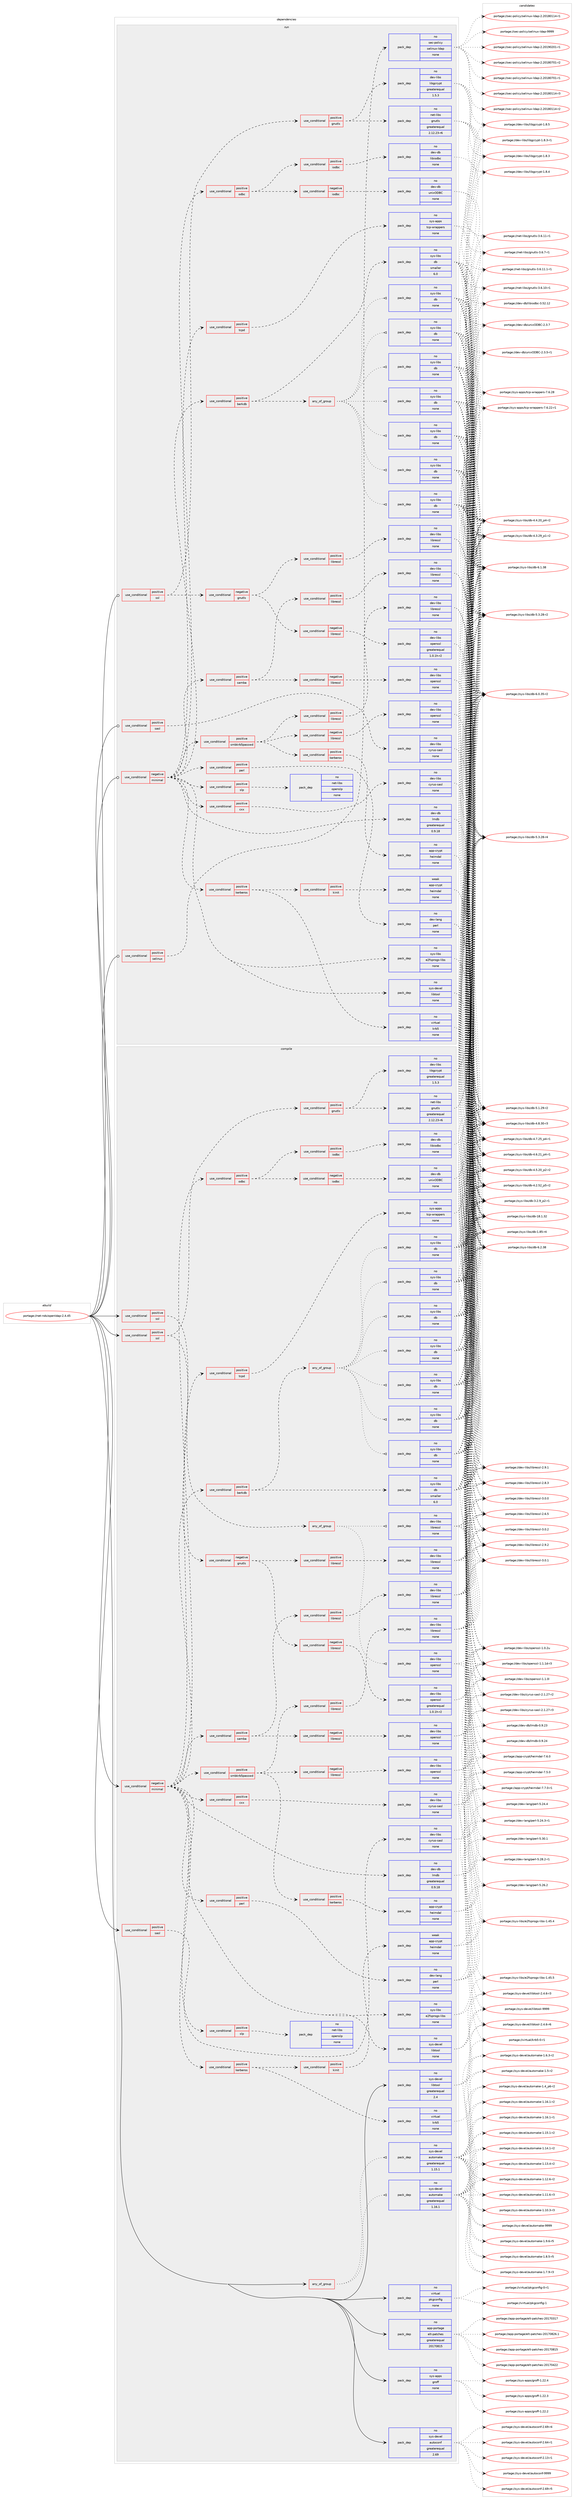 digraph prolog {

# *************
# Graph options
# *************

newrank=true;
concentrate=true;
compound=true;
graph [rankdir=LR,fontname=Helvetica,fontsize=10,ranksep=1.5];#, ranksep=2.5, nodesep=0.2];
edge  [arrowhead=vee];
node  [fontname=Helvetica,fontsize=10];

# **********
# The ebuild
# **********

subgraph cluster_leftcol {
color=gray;
rank=same;
label=<<i>ebuild</i>>;
id [label="portage://net-nds/openldap-2.4.45", color=red, width=4, href="../net-nds/openldap-2.4.45.svg"];
}

# ****************
# The dependencies
# ****************

subgraph cluster_midcol {
color=gray;
label=<<i>dependencies</i>>;
subgraph cluster_compile {
fillcolor="#eeeeee";
style=filled;
label=<<i>compile</i>>;
subgraph any1984 {
dependency128379 [label=<<TABLE BORDER="0" CELLBORDER="1" CELLSPACING="0" CELLPADDING="4"><TR><TD CELLPADDING="10">any_of_group</TD></TR></TABLE>>, shape=none, color=red];subgraph pack101263 {
dependency128380 [label=<<TABLE BORDER="0" CELLBORDER="1" CELLSPACING="0" CELLPADDING="4" WIDTH="220"><TR><TD ROWSPAN="6" CELLPADDING="30">pack_dep</TD></TR><TR><TD WIDTH="110">no</TD></TR><TR><TD>sys-devel</TD></TR><TR><TD>automake</TD></TR><TR><TD>greaterequal</TD></TR><TR><TD>1.16.1</TD></TR></TABLE>>, shape=none, color=blue];
}
dependency128379:e -> dependency128380:w [weight=20,style="dotted",arrowhead="oinv"];
subgraph pack101264 {
dependency128381 [label=<<TABLE BORDER="0" CELLBORDER="1" CELLSPACING="0" CELLPADDING="4" WIDTH="220"><TR><TD ROWSPAN="6" CELLPADDING="30">pack_dep</TD></TR><TR><TD WIDTH="110">no</TD></TR><TR><TD>sys-devel</TD></TR><TR><TD>automake</TD></TR><TR><TD>greaterequal</TD></TR><TR><TD>1.15.1</TD></TR></TABLE>>, shape=none, color=blue];
}
dependency128379:e -> dependency128381:w [weight=20,style="dotted",arrowhead="oinv"];
}
id:e -> dependency128379:w [weight=20,style="solid",arrowhead="vee"];
subgraph cond25036 {
dependency128382 [label=<<TABLE BORDER="0" CELLBORDER="1" CELLSPACING="0" CELLPADDING="4"><TR><TD ROWSPAN="3" CELLPADDING="10">use_conditional</TD></TR><TR><TD>negative</TD></TR><TR><TD>minimal</TD></TR></TABLE>>, shape=none, color=red];
subgraph pack101265 {
dependency128383 [label=<<TABLE BORDER="0" CELLBORDER="1" CELLSPACING="0" CELLPADDING="4" WIDTH="220"><TR><TD ROWSPAN="6" CELLPADDING="30">pack_dep</TD></TR><TR><TD WIDTH="110">no</TD></TR><TR><TD>sys-devel</TD></TR><TR><TD>libtool</TD></TR><TR><TD>none</TD></TR><TR><TD></TD></TR></TABLE>>, shape=none, color=blue];
}
dependency128382:e -> dependency128383:w [weight=20,style="dashed",arrowhead="vee"];
subgraph pack101266 {
dependency128384 [label=<<TABLE BORDER="0" CELLBORDER="1" CELLSPACING="0" CELLPADDING="4" WIDTH="220"><TR><TD ROWSPAN="6" CELLPADDING="30">pack_dep</TD></TR><TR><TD WIDTH="110">no</TD></TR><TR><TD>sys-libs</TD></TR><TR><TD>e2fsprogs-libs</TD></TR><TR><TD>none</TD></TR><TR><TD></TD></TR></TABLE>>, shape=none, color=blue];
}
dependency128382:e -> dependency128384:w [weight=20,style="dashed",arrowhead="vee"];
subgraph pack101267 {
dependency128385 [label=<<TABLE BORDER="0" CELLBORDER="1" CELLSPACING="0" CELLPADDING="4" WIDTH="220"><TR><TD ROWSPAN="6" CELLPADDING="30">pack_dep</TD></TR><TR><TD WIDTH="110">no</TD></TR><TR><TD>dev-db</TD></TR><TR><TD>lmdb</TD></TR><TR><TD>greaterequal</TD></TR><TR><TD>0.9.18</TD></TR></TABLE>>, shape=none, color=blue];
}
dependency128382:e -> dependency128385:w [weight=20,style="dashed",arrowhead="vee"];
subgraph cond25037 {
dependency128386 [label=<<TABLE BORDER="0" CELLBORDER="1" CELLSPACING="0" CELLPADDING="4"><TR><TD ROWSPAN="3" CELLPADDING="10">use_conditional</TD></TR><TR><TD>positive</TD></TR><TR><TD>tcpd</TD></TR></TABLE>>, shape=none, color=red];
subgraph pack101268 {
dependency128387 [label=<<TABLE BORDER="0" CELLBORDER="1" CELLSPACING="0" CELLPADDING="4" WIDTH="220"><TR><TD ROWSPAN="6" CELLPADDING="30">pack_dep</TD></TR><TR><TD WIDTH="110">no</TD></TR><TR><TD>sys-apps</TD></TR><TR><TD>tcp-wrappers</TD></TR><TR><TD>none</TD></TR><TR><TD></TD></TR></TABLE>>, shape=none, color=blue];
}
dependency128386:e -> dependency128387:w [weight=20,style="dashed",arrowhead="vee"];
}
dependency128382:e -> dependency128386:w [weight=20,style="dashed",arrowhead="vee"];
subgraph cond25038 {
dependency128388 [label=<<TABLE BORDER="0" CELLBORDER="1" CELLSPACING="0" CELLPADDING="4"><TR><TD ROWSPAN="3" CELLPADDING="10">use_conditional</TD></TR><TR><TD>positive</TD></TR><TR><TD>odbc</TD></TR></TABLE>>, shape=none, color=red];
subgraph cond25039 {
dependency128389 [label=<<TABLE BORDER="0" CELLBORDER="1" CELLSPACING="0" CELLPADDING="4"><TR><TD ROWSPAN="3" CELLPADDING="10">use_conditional</TD></TR><TR><TD>negative</TD></TR><TR><TD>iodbc</TD></TR></TABLE>>, shape=none, color=red];
subgraph pack101269 {
dependency128390 [label=<<TABLE BORDER="0" CELLBORDER="1" CELLSPACING="0" CELLPADDING="4" WIDTH="220"><TR><TD ROWSPAN="6" CELLPADDING="30">pack_dep</TD></TR><TR><TD WIDTH="110">no</TD></TR><TR><TD>dev-db</TD></TR><TR><TD>unixODBC</TD></TR><TR><TD>none</TD></TR><TR><TD></TD></TR></TABLE>>, shape=none, color=blue];
}
dependency128389:e -> dependency128390:w [weight=20,style="dashed",arrowhead="vee"];
}
dependency128388:e -> dependency128389:w [weight=20,style="dashed",arrowhead="vee"];
subgraph cond25040 {
dependency128391 [label=<<TABLE BORDER="0" CELLBORDER="1" CELLSPACING="0" CELLPADDING="4"><TR><TD ROWSPAN="3" CELLPADDING="10">use_conditional</TD></TR><TR><TD>positive</TD></TR><TR><TD>iodbc</TD></TR></TABLE>>, shape=none, color=red];
subgraph pack101270 {
dependency128392 [label=<<TABLE BORDER="0" CELLBORDER="1" CELLSPACING="0" CELLPADDING="4" WIDTH="220"><TR><TD ROWSPAN="6" CELLPADDING="30">pack_dep</TD></TR><TR><TD WIDTH="110">no</TD></TR><TR><TD>dev-db</TD></TR><TR><TD>libiodbc</TD></TR><TR><TD>none</TD></TR><TR><TD></TD></TR></TABLE>>, shape=none, color=blue];
}
dependency128391:e -> dependency128392:w [weight=20,style="dashed",arrowhead="vee"];
}
dependency128388:e -> dependency128391:w [weight=20,style="dashed",arrowhead="vee"];
}
dependency128382:e -> dependency128388:w [weight=20,style="dashed",arrowhead="vee"];
subgraph cond25041 {
dependency128393 [label=<<TABLE BORDER="0" CELLBORDER="1" CELLSPACING="0" CELLPADDING="4"><TR><TD ROWSPAN="3" CELLPADDING="10">use_conditional</TD></TR><TR><TD>positive</TD></TR><TR><TD>slp</TD></TR></TABLE>>, shape=none, color=red];
subgraph pack101271 {
dependency128394 [label=<<TABLE BORDER="0" CELLBORDER="1" CELLSPACING="0" CELLPADDING="4" WIDTH="220"><TR><TD ROWSPAN="6" CELLPADDING="30">pack_dep</TD></TR><TR><TD WIDTH="110">no</TD></TR><TR><TD>net-libs</TD></TR><TR><TD>openslp</TD></TR><TR><TD>none</TD></TR><TR><TD></TD></TR></TABLE>>, shape=none, color=blue];
}
dependency128393:e -> dependency128394:w [weight=20,style="dashed",arrowhead="vee"];
}
dependency128382:e -> dependency128393:w [weight=20,style="dashed",arrowhead="vee"];
subgraph cond25042 {
dependency128395 [label=<<TABLE BORDER="0" CELLBORDER="1" CELLSPACING="0" CELLPADDING="4"><TR><TD ROWSPAN="3" CELLPADDING="10">use_conditional</TD></TR><TR><TD>positive</TD></TR><TR><TD>perl</TD></TR></TABLE>>, shape=none, color=red];
subgraph pack101272 {
dependency128396 [label=<<TABLE BORDER="0" CELLBORDER="1" CELLSPACING="0" CELLPADDING="4" WIDTH="220"><TR><TD ROWSPAN="6" CELLPADDING="30">pack_dep</TD></TR><TR><TD WIDTH="110">no</TD></TR><TR><TD>dev-lang</TD></TR><TR><TD>perl</TD></TR><TR><TD>none</TD></TR><TR><TD></TD></TR></TABLE>>, shape=none, color=blue];
}
dependency128395:e -> dependency128396:w [weight=20,style="dashed",arrowhead="vee"];
}
dependency128382:e -> dependency128395:w [weight=20,style="dashed",arrowhead="vee"];
subgraph cond25043 {
dependency128397 [label=<<TABLE BORDER="0" CELLBORDER="1" CELLSPACING="0" CELLPADDING="4"><TR><TD ROWSPAN="3" CELLPADDING="10">use_conditional</TD></TR><TR><TD>positive</TD></TR><TR><TD>samba</TD></TR></TABLE>>, shape=none, color=red];
subgraph cond25044 {
dependency128398 [label=<<TABLE BORDER="0" CELLBORDER="1" CELLSPACING="0" CELLPADDING="4"><TR><TD ROWSPAN="3" CELLPADDING="10">use_conditional</TD></TR><TR><TD>negative</TD></TR><TR><TD>libressl</TD></TR></TABLE>>, shape=none, color=red];
subgraph pack101273 {
dependency128399 [label=<<TABLE BORDER="0" CELLBORDER="1" CELLSPACING="0" CELLPADDING="4" WIDTH="220"><TR><TD ROWSPAN="6" CELLPADDING="30">pack_dep</TD></TR><TR><TD WIDTH="110">no</TD></TR><TR><TD>dev-libs</TD></TR><TR><TD>openssl</TD></TR><TR><TD>none</TD></TR><TR><TD></TD></TR></TABLE>>, shape=none, color=blue];
}
dependency128398:e -> dependency128399:w [weight=20,style="dashed",arrowhead="vee"];
}
dependency128397:e -> dependency128398:w [weight=20,style="dashed",arrowhead="vee"];
subgraph cond25045 {
dependency128400 [label=<<TABLE BORDER="0" CELLBORDER="1" CELLSPACING="0" CELLPADDING="4"><TR><TD ROWSPAN="3" CELLPADDING="10">use_conditional</TD></TR><TR><TD>positive</TD></TR><TR><TD>libressl</TD></TR></TABLE>>, shape=none, color=red];
subgraph pack101274 {
dependency128401 [label=<<TABLE BORDER="0" CELLBORDER="1" CELLSPACING="0" CELLPADDING="4" WIDTH="220"><TR><TD ROWSPAN="6" CELLPADDING="30">pack_dep</TD></TR><TR><TD WIDTH="110">no</TD></TR><TR><TD>dev-libs</TD></TR><TR><TD>libressl</TD></TR><TR><TD>none</TD></TR><TR><TD></TD></TR></TABLE>>, shape=none, color=blue];
}
dependency128400:e -> dependency128401:w [weight=20,style="dashed",arrowhead="vee"];
}
dependency128397:e -> dependency128400:w [weight=20,style="dashed",arrowhead="vee"];
}
dependency128382:e -> dependency128397:w [weight=20,style="dashed",arrowhead="vee"];
subgraph cond25046 {
dependency128402 [label=<<TABLE BORDER="0" CELLBORDER="1" CELLSPACING="0" CELLPADDING="4"><TR><TD ROWSPAN="3" CELLPADDING="10">use_conditional</TD></TR><TR><TD>positive</TD></TR><TR><TD>berkdb</TD></TR></TABLE>>, shape=none, color=red];
subgraph pack101275 {
dependency128403 [label=<<TABLE BORDER="0" CELLBORDER="1" CELLSPACING="0" CELLPADDING="4" WIDTH="220"><TR><TD ROWSPAN="6" CELLPADDING="30">pack_dep</TD></TR><TR><TD WIDTH="110">no</TD></TR><TR><TD>sys-libs</TD></TR><TR><TD>db</TD></TR><TR><TD>smaller</TD></TR><TR><TD>6.0</TD></TR></TABLE>>, shape=none, color=blue];
}
dependency128402:e -> dependency128403:w [weight=20,style="dashed",arrowhead="vee"];
subgraph any1985 {
dependency128404 [label=<<TABLE BORDER="0" CELLBORDER="1" CELLSPACING="0" CELLPADDING="4"><TR><TD CELLPADDING="10">any_of_group</TD></TR></TABLE>>, shape=none, color=red];subgraph pack101276 {
dependency128405 [label=<<TABLE BORDER="0" CELLBORDER="1" CELLSPACING="0" CELLPADDING="4" WIDTH="220"><TR><TD ROWSPAN="6" CELLPADDING="30">pack_dep</TD></TR><TR><TD WIDTH="110">no</TD></TR><TR><TD>sys-libs</TD></TR><TR><TD>db</TD></TR><TR><TD>none</TD></TR><TR><TD></TD></TR></TABLE>>, shape=none, color=blue];
}
dependency128404:e -> dependency128405:w [weight=20,style="dotted",arrowhead="oinv"];
subgraph pack101277 {
dependency128406 [label=<<TABLE BORDER="0" CELLBORDER="1" CELLSPACING="0" CELLPADDING="4" WIDTH="220"><TR><TD ROWSPAN="6" CELLPADDING="30">pack_dep</TD></TR><TR><TD WIDTH="110">no</TD></TR><TR><TD>sys-libs</TD></TR><TR><TD>db</TD></TR><TR><TD>none</TD></TR><TR><TD></TD></TR></TABLE>>, shape=none, color=blue];
}
dependency128404:e -> dependency128406:w [weight=20,style="dotted",arrowhead="oinv"];
subgraph pack101278 {
dependency128407 [label=<<TABLE BORDER="0" CELLBORDER="1" CELLSPACING="0" CELLPADDING="4" WIDTH="220"><TR><TD ROWSPAN="6" CELLPADDING="30">pack_dep</TD></TR><TR><TD WIDTH="110">no</TD></TR><TR><TD>sys-libs</TD></TR><TR><TD>db</TD></TR><TR><TD>none</TD></TR><TR><TD></TD></TR></TABLE>>, shape=none, color=blue];
}
dependency128404:e -> dependency128407:w [weight=20,style="dotted",arrowhead="oinv"];
subgraph pack101279 {
dependency128408 [label=<<TABLE BORDER="0" CELLBORDER="1" CELLSPACING="0" CELLPADDING="4" WIDTH="220"><TR><TD ROWSPAN="6" CELLPADDING="30">pack_dep</TD></TR><TR><TD WIDTH="110">no</TD></TR><TR><TD>sys-libs</TD></TR><TR><TD>db</TD></TR><TR><TD>none</TD></TR><TR><TD></TD></TR></TABLE>>, shape=none, color=blue];
}
dependency128404:e -> dependency128408:w [weight=20,style="dotted",arrowhead="oinv"];
subgraph pack101280 {
dependency128409 [label=<<TABLE BORDER="0" CELLBORDER="1" CELLSPACING="0" CELLPADDING="4" WIDTH="220"><TR><TD ROWSPAN="6" CELLPADDING="30">pack_dep</TD></TR><TR><TD WIDTH="110">no</TD></TR><TR><TD>sys-libs</TD></TR><TR><TD>db</TD></TR><TR><TD>none</TD></TR><TR><TD></TD></TR></TABLE>>, shape=none, color=blue];
}
dependency128404:e -> dependency128409:w [weight=20,style="dotted",arrowhead="oinv"];
subgraph pack101281 {
dependency128410 [label=<<TABLE BORDER="0" CELLBORDER="1" CELLSPACING="0" CELLPADDING="4" WIDTH="220"><TR><TD ROWSPAN="6" CELLPADDING="30">pack_dep</TD></TR><TR><TD WIDTH="110">no</TD></TR><TR><TD>sys-libs</TD></TR><TR><TD>db</TD></TR><TR><TD>none</TD></TR><TR><TD></TD></TR></TABLE>>, shape=none, color=blue];
}
dependency128404:e -> dependency128410:w [weight=20,style="dotted",arrowhead="oinv"];
subgraph pack101282 {
dependency128411 [label=<<TABLE BORDER="0" CELLBORDER="1" CELLSPACING="0" CELLPADDING="4" WIDTH="220"><TR><TD ROWSPAN="6" CELLPADDING="30">pack_dep</TD></TR><TR><TD WIDTH="110">no</TD></TR><TR><TD>sys-libs</TD></TR><TR><TD>db</TD></TR><TR><TD>none</TD></TR><TR><TD></TD></TR></TABLE>>, shape=none, color=blue];
}
dependency128404:e -> dependency128411:w [weight=20,style="dotted",arrowhead="oinv"];
}
dependency128402:e -> dependency128404:w [weight=20,style="dashed",arrowhead="vee"];
}
dependency128382:e -> dependency128402:w [weight=20,style="dashed",arrowhead="vee"];
subgraph cond25047 {
dependency128412 [label=<<TABLE BORDER="0" CELLBORDER="1" CELLSPACING="0" CELLPADDING="4"><TR><TD ROWSPAN="3" CELLPADDING="10">use_conditional</TD></TR><TR><TD>positive</TD></TR><TR><TD>smbkrb5passwd</TD></TR></TABLE>>, shape=none, color=red];
subgraph cond25048 {
dependency128413 [label=<<TABLE BORDER="0" CELLBORDER="1" CELLSPACING="0" CELLPADDING="4"><TR><TD ROWSPAN="3" CELLPADDING="10">use_conditional</TD></TR><TR><TD>negative</TD></TR><TR><TD>libressl</TD></TR></TABLE>>, shape=none, color=red];
subgraph pack101283 {
dependency128414 [label=<<TABLE BORDER="0" CELLBORDER="1" CELLSPACING="0" CELLPADDING="4" WIDTH="220"><TR><TD ROWSPAN="6" CELLPADDING="30">pack_dep</TD></TR><TR><TD WIDTH="110">no</TD></TR><TR><TD>dev-libs</TD></TR><TR><TD>openssl</TD></TR><TR><TD>none</TD></TR><TR><TD></TD></TR></TABLE>>, shape=none, color=blue];
}
dependency128413:e -> dependency128414:w [weight=20,style="dashed",arrowhead="vee"];
}
dependency128412:e -> dependency128413:w [weight=20,style="dashed",arrowhead="vee"];
subgraph cond25049 {
dependency128415 [label=<<TABLE BORDER="0" CELLBORDER="1" CELLSPACING="0" CELLPADDING="4"><TR><TD ROWSPAN="3" CELLPADDING="10">use_conditional</TD></TR><TR><TD>positive</TD></TR><TR><TD>libressl</TD></TR></TABLE>>, shape=none, color=red];
subgraph pack101284 {
dependency128416 [label=<<TABLE BORDER="0" CELLBORDER="1" CELLSPACING="0" CELLPADDING="4" WIDTH="220"><TR><TD ROWSPAN="6" CELLPADDING="30">pack_dep</TD></TR><TR><TD WIDTH="110">no</TD></TR><TR><TD>dev-libs</TD></TR><TR><TD>libressl</TD></TR><TR><TD>none</TD></TR><TR><TD></TD></TR></TABLE>>, shape=none, color=blue];
}
dependency128415:e -> dependency128416:w [weight=20,style="dashed",arrowhead="vee"];
}
dependency128412:e -> dependency128415:w [weight=20,style="dashed",arrowhead="vee"];
subgraph cond25050 {
dependency128417 [label=<<TABLE BORDER="0" CELLBORDER="1" CELLSPACING="0" CELLPADDING="4"><TR><TD ROWSPAN="3" CELLPADDING="10">use_conditional</TD></TR><TR><TD>positive</TD></TR><TR><TD>kerberos</TD></TR></TABLE>>, shape=none, color=red];
subgraph pack101285 {
dependency128418 [label=<<TABLE BORDER="0" CELLBORDER="1" CELLSPACING="0" CELLPADDING="4" WIDTH="220"><TR><TD ROWSPAN="6" CELLPADDING="30">pack_dep</TD></TR><TR><TD WIDTH="110">no</TD></TR><TR><TD>app-crypt</TD></TR><TR><TD>heimdal</TD></TR><TR><TD>none</TD></TR><TR><TD></TD></TR></TABLE>>, shape=none, color=blue];
}
dependency128417:e -> dependency128418:w [weight=20,style="dashed",arrowhead="vee"];
}
dependency128412:e -> dependency128417:w [weight=20,style="dashed",arrowhead="vee"];
}
dependency128382:e -> dependency128412:w [weight=20,style="dashed",arrowhead="vee"];
subgraph cond25051 {
dependency128419 [label=<<TABLE BORDER="0" CELLBORDER="1" CELLSPACING="0" CELLPADDING="4"><TR><TD ROWSPAN="3" CELLPADDING="10">use_conditional</TD></TR><TR><TD>positive</TD></TR><TR><TD>kerberos</TD></TR></TABLE>>, shape=none, color=red];
subgraph pack101286 {
dependency128420 [label=<<TABLE BORDER="0" CELLBORDER="1" CELLSPACING="0" CELLPADDING="4" WIDTH="220"><TR><TD ROWSPAN="6" CELLPADDING="30">pack_dep</TD></TR><TR><TD WIDTH="110">no</TD></TR><TR><TD>virtual</TD></TR><TR><TD>krb5</TD></TR><TR><TD>none</TD></TR><TR><TD></TD></TR></TABLE>>, shape=none, color=blue];
}
dependency128419:e -> dependency128420:w [weight=20,style="dashed",arrowhead="vee"];
subgraph cond25052 {
dependency128421 [label=<<TABLE BORDER="0" CELLBORDER="1" CELLSPACING="0" CELLPADDING="4"><TR><TD ROWSPAN="3" CELLPADDING="10">use_conditional</TD></TR><TR><TD>positive</TD></TR><TR><TD>kinit</TD></TR></TABLE>>, shape=none, color=red];
subgraph pack101287 {
dependency128422 [label=<<TABLE BORDER="0" CELLBORDER="1" CELLSPACING="0" CELLPADDING="4" WIDTH="220"><TR><TD ROWSPAN="6" CELLPADDING="30">pack_dep</TD></TR><TR><TD WIDTH="110">weak</TD></TR><TR><TD>app-crypt</TD></TR><TR><TD>heimdal</TD></TR><TR><TD>none</TD></TR><TR><TD></TD></TR></TABLE>>, shape=none, color=blue];
}
dependency128421:e -> dependency128422:w [weight=20,style="dashed",arrowhead="vee"];
}
dependency128419:e -> dependency128421:w [weight=20,style="dashed",arrowhead="vee"];
}
dependency128382:e -> dependency128419:w [weight=20,style="dashed",arrowhead="vee"];
subgraph cond25053 {
dependency128423 [label=<<TABLE BORDER="0" CELLBORDER="1" CELLSPACING="0" CELLPADDING="4"><TR><TD ROWSPAN="3" CELLPADDING="10">use_conditional</TD></TR><TR><TD>positive</TD></TR><TR><TD>cxx</TD></TR></TABLE>>, shape=none, color=red];
subgraph pack101288 {
dependency128424 [label=<<TABLE BORDER="0" CELLBORDER="1" CELLSPACING="0" CELLPADDING="4" WIDTH="220"><TR><TD ROWSPAN="6" CELLPADDING="30">pack_dep</TD></TR><TR><TD WIDTH="110">no</TD></TR><TR><TD>dev-libs</TD></TR><TR><TD>cyrus-sasl</TD></TR><TR><TD>none</TD></TR><TR><TD></TD></TR></TABLE>>, shape=none, color=blue];
}
dependency128423:e -> dependency128424:w [weight=20,style="dashed",arrowhead="vee"];
}
dependency128382:e -> dependency128423:w [weight=20,style="dashed",arrowhead="vee"];
}
id:e -> dependency128382:w [weight=20,style="solid",arrowhead="vee"];
subgraph cond25054 {
dependency128425 [label=<<TABLE BORDER="0" CELLBORDER="1" CELLSPACING="0" CELLPADDING="4"><TR><TD ROWSPAN="3" CELLPADDING="10">use_conditional</TD></TR><TR><TD>positive</TD></TR><TR><TD>sasl</TD></TR></TABLE>>, shape=none, color=red];
subgraph pack101289 {
dependency128426 [label=<<TABLE BORDER="0" CELLBORDER="1" CELLSPACING="0" CELLPADDING="4" WIDTH="220"><TR><TD ROWSPAN="6" CELLPADDING="30">pack_dep</TD></TR><TR><TD WIDTH="110">no</TD></TR><TR><TD>dev-libs</TD></TR><TR><TD>cyrus-sasl</TD></TR><TR><TD>none</TD></TR><TR><TD></TD></TR></TABLE>>, shape=none, color=blue];
}
dependency128425:e -> dependency128426:w [weight=20,style="dashed",arrowhead="vee"];
}
id:e -> dependency128425:w [weight=20,style="solid",arrowhead="vee"];
subgraph cond25055 {
dependency128427 [label=<<TABLE BORDER="0" CELLBORDER="1" CELLSPACING="0" CELLPADDING="4"><TR><TD ROWSPAN="3" CELLPADDING="10">use_conditional</TD></TR><TR><TD>positive</TD></TR><TR><TD>ssl</TD></TR></TABLE>>, shape=none, color=red];
subgraph any1986 {
dependency128428 [label=<<TABLE BORDER="0" CELLBORDER="1" CELLSPACING="0" CELLPADDING="4"><TR><TD CELLPADDING="10">any_of_group</TD></TR></TABLE>>, shape=none, color=red];subgraph pack101290 {
dependency128429 [label=<<TABLE BORDER="0" CELLBORDER="1" CELLSPACING="0" CELLPADDING="4" WIDTH="220"><TR><TD ROWSPAN="6" CELLPADDING="30">pack_dep</TD></TR><TR><TD WIDTH="110">no</TD></TR><TR><TD>dev-libs</TD></TR><TR><TD>openssl</TD></TR><TR><TD>none</TD></TR><TR><TD></TD></TR></TABLE>>, shape=none, color=blue];
}
dependency128428:e -> dependency128429:w [weight=20,style="dotted",arrowhead="oinv"];
subgraph pack101291 {
dependency128430 [label=<<TABLE BORDER="0" CELLBORDER="1" CELLSPACING="0" CELLPADDING="4" WIDTH="220"><TR><TD ROWSPAN="6" CELLPADDING="30">pack_dep</TD></TR><TR><TD WIDTH="110">no</TD></TR><TR><TD>dev-libs</TD></TR><TR><TD>libressl</TD></TR><TR><TD>none</TD></TR><TR><TD></TD></TR></TABLE>>, shape=none, color=blue];
}
dependency128428:e -> dependency128430:w [weight=20,style="dotted",arrowhead="oinv"];
}
dependency128427:e -> dependency128428:w [weight=20,style="dashed",arrowhead="vee"];
}
id:e -> dependency128427:w [weight=20,style="solid",arrowhead="vee"];
subgraph cond25056 {
dependency128431 [label=<<TABLE BORDER="0" CELLBORDER="1" CELLSPACING="0" CELLPADDING="4"><TR><TD ROWSPAN="3" CELLPADDING="10">use_conditional</TD></TR><TR><TD>positive</TD></TR><TR><TD>ssl</TD></TR></TABLE>>, shape=none, color=red];
subgraph cond25057 {
dependency128432 [label=<<TABLE BORDER="0" CELLBORDER="1" CELLSPACING="0" CELLPADDING="4"><TR><TD ROWSPAN="3" CELLPADDING="10">use_conditional</TD></TR><TR><TD>negative</TD></TR><TR><TD>gnutls</TD></TR></TABLE>>, shape=none, color=red];
subgraph cond25058 {
dependency128433 [label=<<TABLE BORDER="0" CELLBORDER="1" CELLSPACING="0" CELLPADDING="4"><TR><TD ROWSPAN="3" CELLPADDING="10">use_conditional</TD></TR><TR><TD>negative</TD></TR><TR><TD>libressl</TD></TR></TABLE>>, shape=none, color=red];
subgraph pack101292 {
dependency128434 [label=<<TABLE BORDER="0" CELLBORDER="1" CELLSPACING="0" CELLPADDING="4" WIDTH="220"><TR><TD ROWSPAN="6" CELLPADDING="30">pack_dep</TD></TR><TR><TD WIDTH="110">no</TD></TR><TR><TD>dev-libs</TD></TR><TR><TD>openssl</TD></TR><TR><TD>greaterequal</TD></TR><TR><TD>1.0.1h-r2</TD></TR></TABLE>>, shape=none, color=blue];
}
dependency128433:e -> dependency128434:w [weight=20,style="dashed",arrowhead="vee"];
}
dependency128432:e -> dependency128433:w [weight=20,style="dashed",arrowhead="vee"];
subgraph cond25059 {
dependency128435 [label=<<TABLE BORDER="0" CELLBORDER="1" CELLSPACING="0" CELLPADDING="4"><TR><TD ROWSPAN="3" CELLPADDING="10">use_conditional</TD></TR><TR><TD>positive</TD></TR><TR><TD>libressl</TD></TR></TABLE>>, shape=none, color=red];
subgraph pack101293 {
dependency128436 [label=<<TABLE BORDER="0" CELLBORDER="1" CELLSPACING="0" CELLPADDING="4" WIDTH="220"><TR><TD ROWSPAN="6" CELLPADDING="30">pack_dep</TD></TR><TR><TD WIDTH="110">no</TD></TR><TR><TD>dev-libs</TD></TR><TR><TD>libressl</TD></TR><TR><TD>none</TD></TR><TR><TD></TD></TR></TABLE>>, shape=none, color=blue];
}
dependency128435:e -> dependency128436:w [weight=20,style="dashed",arrowhead="vee"];
}
dependency128432:e -> dependency128435:w [weight=20,style="dashed",arrowhead="vee"];
}
dependency128431:e -> dependency128432:w [weight=20,style="dashed",arrowhead="vee"];
subgraph cond25060 {
dependency128437 [label=<<TABLE BORDER="0" CELLBORDER="1" CELLSPACING="0" CELLPADDING="4"><TR><TD ROWSPAN="3" CELLPADDING="10">use_conditional</TD></TR><TR><TD>positive</TD></TR><TR><TD>gnutls</TD></TR></TABLE>>, shape=none, color=red];
subgraph pack101294 {
dependency128438 [label=<<TABLE BORDER="0" CELLBORDER="1" CELLSPACING="0" CELLPADDING="4" WIDTH="220"><TR><TD ROWSPAN="6" CELLPADDING="30">pack_dep</TD></TR><TR><TD WIDTH="110">no</TD></TR><TR><TD>net-libs</TD></TR><TR><TD>gnutls</TD></TR><TR><TD>greaterequal</TD></TR><TR><TD>2.12.23-r6</TD></TR></TABLE>>, shape=none, color=blue];
}
dependency128437:e -> dependency128438:w [weight=20,style="dashed",arrowhead="vee"];
subgraph pack101295 {
dependency128439 [label=<<TABLE BORDER="0" CELLBORDER="1" CELLSPACING="0" CELLPADDING="4" WIDTH="220"><TR><TD ROWSPAN="6" CELLPADDING="30">pack_dep</TD></TR><TR><TD WIDTH="110">no</TD></TR><TR><TD>dev-libs</TD></TR><TR><TD>libgcrypt</TD></TR><TR><TD>greaterequal</TD></TR><TR><TD>1.5.3</TD></TR></TABLE>>, shape=none, color=blue];
}
dependency128437:e -> dependency128439:w [weight=20,style="dashed",arrowhead="vee"];
}
dependency128431:e -> dependency128437:w [weight=20,style="dashed",arrowhead="vee"];
}
id:e -> dependency128431:w [weight=20,style="solid",arrowhead="vee"];
subgraph pack101296 {
dependency128440 [label=<<TABLE BORDER="0" CELLBORDER="1" CELLSPACING="0" CELLPADDING="4" WIDTH="220"><TR><TD ROWSPAN="6" CELLPADDING="30">pack_dep</TD></TR><TR><TD WIDTH="110">no</TD></TR><TR><TD>app-portage</TD></TR><TR><TD>elt-patches</TD></TR><TR><TD>greaterequal</TD></TR><TR><TD>20170815</TD></TR></TABLE>>, shape=none, color=blue];
}
id:e -> dependency128440:w [weight=20,style="solid",arrowhead="vee"];
subgraph pack101297 {
dependency128441 [label=<<TABLE BORDER="0" CELLBORDER="1" CELLSPACING="0" CELLPADDING="4" WIDTH="220"><TR><TD ROWSPAN="6" CELLPADDING="30">pack_dep</TD></TR><TR><TD WIDTH="110">no</TD></TR><TR><TD>sys-apps</TD></TR><TR><TD>groff</TD></TR><TR><TD>none</TD></TR><TR><TD></TD></TR></TABLE>>, shape=none, color=blue];
}
id:e -> dependency128441:w [weight=20,style="solid",arrowhead="vee"];
subgraph pack101298 {
dependency128442 [label=<<TABLE BORDER="0" CELLBORDER="1" CELLSPACING="0" CELLPADDING="4" WIDTH="220"><TR><TD ROWSPAN="6" CELLPADDING="30">pack_dep</TD></TR><TR><TD WIDTH="110">no</TD></TR><TR><TD>sys-devel</TD></TR><TR><TD>autoconf</TD></TR><TR><TD>greaterequal</TD></TR><TR><TD>2.69</TD></TR></TABLE>>, shape=none, color=blue];
}
id:e -> dependency128442:w [weight=20,style="solid",arrowhead="vee"];
subgraph pack101299 {
dependency128443 [label=<<TABLE BORDER="0" CELLBORDER="1" CELLSPACING="0" CELLPADDING="4" WIDTH="220"><TR><TD ROWSPAN="6" CELLPADDING="30">pack_dep</TD></TR><TR><TD WIDTH="110">no</TD></TR><TR><TD>sys-devel</TD></TR><TR><TD>libtool</TD></TR><TR><TD>greaterequal</TD></TR><TR><TD>2.4</TD></TR></TABLE>>, shape=none, color=blue];
}
id:e -> dependency128443:w [weight=20,style="solid",arrowhead="vee"];
subgraph pack101300 {
dependency128444 [label=<<TABLE BORDER="0" CELLBORDER="1" CELLSPACING="0" CELLPADDING="4" WIDTH="220"><TR><TD ROWSPAN="6" CELLPADDING="30">pack_dep</TD></TR><TR><TD WIDTH="110">no</TD></TR><TR><TD>virtual</TD></TR><TR><TD>pkgconfig</TD></TR><TR><TD>none</TD></TR><TR><TD></TD></TR></TABLE>>, shape=none, color=blue];
}
id:e -> dependency128444:w [weight=20,style="solid",arrowhead="vee"];
}
subgraph cluster_compileandrun {
fillcolor="#eeeeee";
style=filled;
label=<<i>compile and run</i>>;
}
subgraph cluster_run {
fillcolor="#eeeeee";
style=filled;
label=<<i>run</i>>;
subgraph cond25061 {
dependency128445 [label=<<TABLE BORDER="0" CELLBORDER="1" CELLSPACING="0" CELLPADDING="4"><TR><TD ROWSPAN="3" CELLPADDING="10">use_conditional</TD></TR><TR><TD>negative</TD></TR><TR><TD>minimal</TD></TR></TABLE>>, shape=none, color=red];
subgraph pack101301 {
dependency128446 [label=<<TABLE BORDER="0" CELLBORDER="1" CELLSPACING="0" CELLPADDING="4" WIDTH="220"><TR><TD ROWSPAN="6" CELLPADDING="30">pack_dep</TD></TR><TR><TD WIDTH="110">no</TD></TR><TR><TD>sys-devel</TD></TR><TR><TD>libtool</TD></TR><TR><TD>none</TD></TR><TR><TD></TD></TR></TABLE>>, shape=none, color=blue];
}
dependency128445:e -> dependency128446:w [weight=20,style="dashed",arrowhead="vee"];
subgraph pack101302 {
dependency128447 [label=<<TABLE BORDER="0" CELLBORDER="1" CELLSPACING="0" CELLPADDING="4" WIDTH="220"><TR><TD ROWSPAN="6" CELLPADDING="30">pack_dep</TD></TR><TR><TD WIDTH="110">no</TD></TR><TR><TD>sys-libs</TD></TR><TR><TD>e2fsprogs-libs</TD></TR><TR><TD>none</TD></TR><TR><TD></TD></TR></TABLE>>, shape=none, color=blue];
}
dependency128445:e -> dependency128447:w [weight=20,style="dashed",arrowhead="vee"];
subgraph pack101303 {
dependency128448 [label=<<TABLE BORDER="0" CELLBORDER="1" CELLSPACING="0" CELLPADDING="4" WIDTH="220"><TR><TD ROWSPAN="6" CELLPADDING="30">pack_dep</TD></TR><TR><TD WIDTH="110">no</TD></TR><TR><TD>dev-db</TD></TR><TR><TD>lmdb</TD></TR><TR><TD>greaterequal</TD></TR><TR><TD>0.9.18</TD></TR></TABLE>>, shape=none, color=blue];
}
dependency128445:e -> dependency128448:w [weight=20,style="dashed",arrowhead="vee"];
subgraph cond25062 {
dependency128449 [label=<<TABLE BORDER="0" CELLBORDER="1" CELLSPACING="0" CELLPADDING="4"><TR><TD ROWSPAN="3" CELLPADDING="10">use_conditional</TD></TR><TR><TD>positive</TD></TR><TR><TD>tcpd</TD></TR></TABLE>>, shape=none, color=red];
subgraph pack101304 {
dependency128450 [label=<<TABLE BORDER="0" CELLBORDER="1" CELLSPACING="0" CELLPADDING="4" WIDTH="220"><TR><TD ROWSPAN="6" CELLPADDING="30">pack_dep</TD></TR><TR><TD WIDTH="110">no</TD></TR><TR><TD>sys-apps</TD></TR><TR><TD>tcp-wrappers</TD></TR><TR><TD>none</TD></TR><TR><TD></TD></TR></TABLE>>, shape=none, color=blue];
}
dependency128449:e -> dependency128450:w [weight=20,style="dashed",arrowhead="vee"];
}
dependency128445:e -> dependency128449:w [weight=20,style="dashed",arrowhead="vee"];
subgraph cond25063 {
dependency128451 [label=<<TABLE BORDER="0" CELLBORDER="1" CELLSPACING="0" CELLPADDING="4"><TR><TD ROWSPAN="3" CELLPADDING="10">use_conditional</TD></TR><TR><TD>positive</TD></TR><TR><TD>odbc</TD></TR></TABLE>>, shape=none, color=red];
subgraph cond25064 {
dependency128452 [label=<<TABLE BORDER="0" CELLBORDER="1" CELLSPACING="0" CELLPADDING="4"><TR><TD ROWSPAN="3" CELLPADDING="10">use_conditional</TD></TR><TR><TD>negative</TD></TR><TR><TD>iodbc</TD></TR></TABLE>>, shape=none, color=red];
subgraph pack101305 {
dependency128453 [label=<<TABLE BORDER="0" CELLBORDER="1" CELLSPACING="0" CELLPADDING="4" WIDTH="220"><TR><TD ROWSPAN="6" CELLPADDING="30">pack_dep</TD></TR><TR><TD WIDTH="110">no</TD></TR><TR><TD>dev-db</TD></TR><TR><TD>unixODBC</TD></TR><TR><TD>none</TD></TR><TR><TD></TD></TR></TABLE>>, shape=none, color=blue];
}
dependency128452:e -> dependency128453:w [weight=20,style="dashed",arrowhead="vee"];
}
dependency128451:e -> dependency128452:w [weight=20,style="dashed",arrowhead="vee"];
subgraph cond25065 {
dependency128454 [label=<<TABLE BORDER="0" CELLBORDER="1" CELLSPACING="0" CELLPADDING="4"><TR><TD ROWSPAN="3" CELLPADDING="10">use_conditional</TD></TR><TR><TD>positive</TD></TR><TR><TD>iodbc</TD></TR></TABLE>>, shape=none, color=red];
subgraph pack101306 {
dependency128455 [label=<<TABLE BORDER="0" CELLBORDER="1" CELLSPACING="0" CELLPADDING="4" WIDTH="220"><TR><TD ROWSPAN="6" CELLPADDING="30">pack_dep</TD></TR><TR><TD WIDTH="110">no</TD></TR><TR><TD>dev-db</TD></TR><TR><TD>libiodbc</TD></TR><TR><TD>none</TD></TR><TR><TD></TD></TR></TABLE>>, shape=none, color=blue];
}
dependency128454:e -> dependency128455:w [weight=20,style="dashed",arrowhead="vee"];
}
dependency128451:e -> dependency128454:w [weight=20,style="dashed",arrowhead="vee"];
}
dependency128445:e -> dependency128451:w [weight=20,style="dashed",arrowhead="vee"];
subgraph cond25066 {
dependency128456 [label=<<TABLE BORDER="0" CELLBORDER="1" CELLSPACING="0" CELLPADDING="4"><TR><TD ROWSPAN="3" CELLPADDING="10">use_conditional</TD></TR><TR><TD>positive</TD></TR><TR><TD>slp</TD></TR></TABLE>>, shape=none, color=red];
subgraph pack101307 {
dependency128457 [label=<<TABLE BORDER="0" CELLBORDER="1" CELLSPACING="0" CELLPADDING="4" WIDTH="220"><TR><TD ROWSPAN="6" CELLPADDING="30">pack_dep</TD></TR><TR><TD WIDTH="110">no</TD></TR><TR><TD>net-libs</TD></TR><TR><TD>openslp</TD></TR><TR><TD>none</TD></TR><TR><TD></TD></TR></TABLE>>, shape=none, color=blue];
}
dependency128456:e -> dependency128457:w [weight=20,style="dashed",arrowhead="vee"];
}
dependency128445:e -> dependency128456:w [weight=20,style="dashed",arrowhead="vee"];
subgraph cond25067 {
dependency128458 [label=<<TABLE BORDER="0" CELLBORDER="1" CELLSPACING="0" CELLPADDING="4"><TR><TD ROWSPAN="3" CELLPADDING="10">use_conditional</TD></TR><TR><TD>positive</TD></TR><TR><TD>perl</TD></TR></TABLE>>, shape=none, color=red];
subgraph pack101308 {
dependency128459 [label=<<TABLE BORDER="0" CELLBORDER="1" CELLSPACING="0" CELLPADDING="4" WIDTH="220"><TR><TD ROWSPAN="6" CELLPADDING="30">pack_dep</TD></TR><TR><TD WIDTH="110">no</TD></TR><TR><TD>dev-lang</TD></TR><TR><TD>perl</TD></TR><TR><TD>none</TD></TR><TR><TD></TD></TR></TABLE>>, shape=none, color=blue];
}
dependency128458:e -> dependency128459:w [weight=20,style="dashed",arrowhead="vee"];
}
dependency128445:e -> dependency128458:w [weight=20,style="dashed",arrowhead="vee"];
subgraph cond25068 {
dependency128460 [label=<<TABLE BORDER="0" CELLBORDER="1" CELLSPACING="0" CELLPADDING="4"><TR><TD ROWSPAN="3" CELLPADDING="10">use_conditional</TD></TR><TR><TD>positive</TD></TR><TR><TD>samba</TD></TR></TABLE>>, shape=none, color=red];
subgraph cond25069 {
dependency128461 [label=<<TABLE BORDER="0" CELLBORDER="1" CELLSPACING="0" CELLPADDING="4"><TR><TD ROWSPAN="3" CELLPADDING="10">use_conditional</TD></TR><TR><TD>negative</TD></TR><TR><TD>libressl</TD></TR></TABLE>>, shape=none, color=red];
subgraph pack101309 {
dependency128462 [label=<<TABLE BORDER="0" CELLBORDER="1" CELLSPACING="0" CELLPADDING="4" WIDTH="220"><TR><TD ROWSPAN="6" CELLPADDING="30">pack_dep</TD></TR><TR><TD WIDTH="110">no</TD></TR><TR><TD>dev-libs</TD></TR><TR><TD>openssl</TD></TR><TR><TD>none</TD></TR><TR><TD></TD></TR></TABLE>>, shape=none, color=blue];
}
dependency128461:e -> dependency128462:w [weight=20,style="dashed",arrowhead="vee"];
}
dependency128460:e -> dependency128461:w [weight=20,style="dashed",arrowhead="vee"];
subgraph cond25070 {
dependency128463 [label=<<TABLE BORDER="0" CELLBORDER="1" CELLSPACING="0" CELLPADDING="4"><TR><TD ROWSPAN="3" CELLPADDING="10">use_conditional</TD></TR><TR><TD>positive</TD></TR><TR><TD>libressl</TD></TR></TABLE>>, shape=none, color=red];
subgraph pack101310 {
dependency128464 [label=<<TABLE BORDER="0" CELLBORDER="1" CELLSPACING="0" CELLPADDING="4" WIDTH="220"><TR><TD ROWSPAN="6" CELLPADDING="30">pack_dep</TD></TR><TR><TD WIDTH="110">no</TD></TR><TR><TD>dev-libs</TD></TR><TR><TD>libressl</TD></TR><TR><TD>none</TD></TR><TR><TD></TD></TR></TABLE>>, shape=none, color=blue];
}
dependency128463:e -> dependency128464:w [weight=20,style="dashed",arrowhead="vee"];
}
dependency128460:e -> dependency128463:w [weight=20,style="dashed",arrowhead="vee"];
}
dependency128445:e -> dependency128460:w [weight=20,style="dashed",arrowhead="vee"];
subgraph cond25071 {
dependency128465 [label=<<TABLE BORDER="0" CELLBORDER="1" CELLSPACING="0" CELLPADDING="4"><TR><TD ROWSPAN="3" CELLPADDING="10">use_conditional</TD></TR><TR><TD>positive</TD></TR><TR><TD>berkdb</TD></TR></TABLE>>, shape=none, color=red];
subgraph pack101311 {
dependency128466 [label=<<TABLE BORDER="0" CELLBORDER="1" CELLSPACING="0" CELLPADDING="4" WIDTH="220"><TR><TD ROWSPAN="6" CELLPADDING="30">pack_dep</TD></TR><TR><TD WIDTH="110">no</TD></TR><TR><TD>sys-libs</TD></TR><TR><TD>db</TD></TR><TR><TD>smaller</TD></TR><TR><TD>6.0</TD></TR></TABLE>>, shape=none, color=blue];
}
dependency128465:e -> dependency128466:w [weight=20,style="dashed",arrowhead="vee"];
subgraph any1987 {
dependency128467 [label=<<TABLE BORDER="0" CELLBORDER="1" CELLSPACING="0" CELLPADDING="4"><TR><TD CELLPADDING="10">any_of_group</TD></TR></TABLE>>, shape=none, color=red];subgraph pack101312 {
dependency128468 [label=<<TABLE BORDER="0" CELLBORDER="1" CELLSPACING="0" CELLPADDING="4" WIDTH="220"><TR><TD ROWSPAN="6" CELLPADDING="30">pack_dep</TD></TR><TR><TD WIDTH="110">no</TD></TR><TR><TD>sys-libs</TD></TR><TR><TD>db</TD></TR><TR><TD>none</TD></TR><TR><TD></TD></TR></TABLE>>, shape=none, color=blue];
}
dependency128467:e -> dependency128468:w [weight=20,style="dotted",arrowhead="oinv"];
subgraph pack101313 {
dependency128469 [label=<<TABLE BORDER="0" CELLBORDER="1" CELLSPACING="0" CELLPADDING="4" WIDTH="220"><TR><TD ROWSPAN="6" CELLPADDING="30">pack_dep</TD></TR><TR><TD WIDTH="110">no</TD></TR><TR><TD>sys-libs</TD></TR><TR><TD>db</TD></TR><TR><TD>none</TD></TR><TR><TD></TD></TR></TABLE>>, shape=none, color=blue];
}
dependency128467:e -> dependency128469:w [weight=20,style="dotted",arrowhead="oinv"];
subgraph pack101314 {
dependency128470 [label=<<TABLE BORDER="0" CELLBORDER="1" CELLSPACING="0" CELLPADDING="4" WIDTH="220"><TR><TD ROWSPAN="6" CELLPADDING="30">pack_dep</TD></TR><TR><TD WIDTH="110">no</TD></TR><TR><TD>sys-libs</TD></TR><TR><TD>db</TD></TR><TR><TD>none</TD></TR><TR><TD></TD></TR></TABLE>>, shape=none, color=blue];
}
dependency128467:e -> dependency128470:w [weight=20,style="dotted",arrowhead="oinv"];
subgraph pack101315 {
dependency128471 [label=<<TABLE BORDER="0" CELLBORDER="1" CELLSPACING="0" CELLPADDING="4" WIDTH="220"><TR><TD ROWSPAN="6" CELLPADDING="30">pack_dep</TD></TR><TR><TD WIDTH="110">no</TD></TR><TR><TD>sys-libs</TD></TR><TR><TD>db</TD></TR><TR><TD>none</TD></TR><TR><TD></TD></TR></TABLE>>, shape=none, color=blue];
}
dependency128467:e -> dependency128471:w [weight=20,style="dotted",arrowhead="oinv"];
subgraph pack101316 {
dependency128472 [label=<<TABLE BORDER="0" CELLBORDER="1" CELLSPACING="0" CELLPADDING="4" WIDTH="220"><TR><TD ROWSPAN="6" CELLPADDING="30">pack_dep</TD></TR><TR><TD WIDTH="110">no</TD></TR><TR><TD>sys-libs</TD></TR><TR><TD>db</TD></TR><TR><TD>none</TD></TR><TR><TD></TD></TR></TABLE>>, shape=none, color=blue];
}
dependency128467:e -> dependency128472:w [weight=20,style="dotted",arrowhead="oinv"];
subgraph pack101317 {
dependency128473 [label=<<TABLE BORDER="0" CELLBORDER="1" CELLSPACING="0" CELLPADDING="4" WIDTH="220"><TR><TD ROWSPAN="6" CELLPADDING="30">pack_dep</TD></TR><TR><TD WIDTH="110">no</TD></TR><TR><TD>sys-libs</TD></TR><TR><TD>db</TD></TR><TR><TD>none</TD></TR><TR><TD></TD></TR></TABLE>>, shape=none, color=blue];
}
dependency128467:e -> dependency128473:w [weight=20,style="dotted",arrowhead="oinv"];
subgraph pack101318 {
dependency128474 [label=<<TABLE BORDER="0" CELLBORDER="1" CELLSPACING="0" CELLPADDING="4" WIDTH="220"><TR><TD ROWSPAN="6" CELLPADDING="30">pack_dep</TD></TR><TR><TD WIDTH="110">no</TD></TR><TR><TD>sys-libs</TD></TR><TR><TD>db</TD></TR><TR><TD>none</TD></TR><TR><TD></TD></TR></TABLE>>, shape=none, color=blue];
}
dependency128467:e -> dependency128474:w [weight=20,style="dotted",arrowhead="oinv"];
}
dependency128465:e -> dependency128467:w [weight=20,style="dashed",arrowhead="vee"];
}
dependency128445:e -> dependency128465:w [weight=20,style="dashed",arrowhead="vee"];
subgraph cond25072 {
dependency128475 [label=<<TABLE BORDER="0" CELLBORDER="1" CELLSPACING="0" CELLPADDING="4"><TR><TD ROWSPAN="3" CELLPADDING="10">use_conditional</TD></TR><TR><TD>positive</TD></TR><TR><TD>smbkrb5passwd</TD></TR></TABLE>>, shape=none, color=red];
subgraph cond25073 {
dependency128476 [label=<<TABLE BORDER="0" CELLBORDER="1" CELLSPACING="0" CELLPADDING="4"><TR><TD ROWSPAN="3" CELLPADDING="10">use_conditional</TD></TR><TR><TD>negative</TD></TR><TR><TD>libressl</TD></TR></TABLE>>, shape=none, color=red];
subgraph pack101319 {
dependency128477 [label=<<TABLE BORDER="0" CELLBORDER="1" CELLSPACING="0" CELLPADDING="4" WIDTH="220"><TR><TD ROWSPAN="6" CELLPADDING="30">pack_dep</TD></TR><TR><TD WIDTH="110">no</TD></TR><TR><TD>dev-libs</TD></TR><TR><TD>openssl</TD></TR><TR><TD>none</TD></TR><TR><TD></TD></TR></TABLE>>, shape=none, color=blue];
}
dependency128476:e -> dependency128477:w [weight=20,style="dashed",arrowhead="vee"];
}
dependency128475:e -> dependency128476:w [weight=20,style="dashed",arrowhead="vee"];
subgraph cond25074 {
dependency128478 [label=<<TABLE BORDER="0" CELLBORDER="1" CELLSPACING="0" CELLPADDING="4"><TR><TD ROWSPAN="3" CELLPADDING="10">use_conditional</TD></TR><TR><TD>positive</TD></TR><TR><TD>libressl</TD></TR></TABLE>>, shape=none, color=red];
subgraph pack101320 {
dependency128479 [label=<<TABLE BORDER="0" CELLBORDER="1" CELLSPACING="0" CELLPADDING="4" WIDTH="220"><TR><TD ROWSPAN="6" CELLPADDING="30">pack_dep</TD></TR><TR><TD WIDTH="110">no</TD></TR><TR><TD>dev-libs</TD></TR><TR><TD>libressl</TD></TR><TR><TD>none</TD></TR><TR><TD></TD></TR></TABLE>>, shape=none, color=blue];
}
dependency128478:e -> dependency128479:w [weight=20,style="dashed",arrowhead="vee"];
}
dependency128475:e -> dependency128478:w [weight=20,style="dashed",arrowhead="vee"];
subgraph cond25075 {
dependency128480 [label=<<TABLE BORDER="0" CELLBORDER="1" CELLSPACING="0" CELLPADDING="4"><TR><TD ROWSPAN="3" CELLPADDING="10">use_conditional</TD></TR><TR><TD>positive</TD></TR><TR><TD>kerberos</TD></TR></TABLE>>, shape=none, color=red];
subgraph pack101321 {
dependency128481 [label=<<TABLE BORDER="0" CELLBORDER="1" CELLSPACING="0" CELLPADDING="4" WIDTH="220"><TR><TD ROWSPAN="6" CELLPADDING="30">pack_dep</TD></TR><TR><TD WIDTH="110">no</TD></TR><TR><TD>app-crypt</TD></TR><TR><TD>heimdal</TD></TR><TR><TD>none</TD></TR><TR><TD></TD></TR></TABLE>>, shape=none, color=blue];
}
dependency128480:e -> dependency128481:w [weight=20,style="dashed",arrowhead="vee"];
}
dependency128475:e -> dependency128480:w [weight=20,style="dashed",arrowhead="vee"];
}
dependency128445:e -> dependency128475:w [weight=20,style="dashed",arrowhead="vee"];
subgraph cond25076 {
dependency128482 [label=<<TABLE BORDER="0" CELLBORDER="1" CELLSPACING="0" CELLPADDING="4"><TR><TD ROWSPAN="3" CELLPADDING="10">use_conditional</TD></TR><TR><TD>positive</TD></TR><TR><TD>kerberos</TD></TR></TABLE>>, shape=none, color=red];
subgraph pack101322 {
dependency128483 [label=<<TABLE BORDER="0" CELLBORDER="1" CELLSPACING="0" CELLPADDING="4" WIDTH="220"><TR><TD ROWSPAN="6" CELLPADDING="30">pack_dep</TD></TR><TR><TD WIDTH="110">no</TD></TR><TR><TD>virtual</TD></TR><TR><TD>krb5</TD></TR><TR><TD>none</TD></TR><TR><TD></TD></TR></TABLE>>, shape=none, color=blue];
}
dependency128482:e -> dependency128483:w [weight=20,style="dashed",arrowhead="vee"];
subgraph cond25077 {
dependency128484 [label=<<TABLE BORDER="0" CELLBORDER="1" CELLSPACING="0" CELLPADDING="4"><TR><TD ROWSPAN="3" CELLPADDING="10">use_conditional</TD></TR><TR><TD>positive</TD></TR><TR><TD>kinit</TD></TR></TABLE>>, shape=none, color=red];
subgraph pack101323 {
dependency128485 [label=<<TABLE BORDER="0" CELLBORDER="1" CELLSPACING="0" CELLPADDING="4" WIDTH="220"><TR><TD ROWSPAN="6" CELLPADDING="30">pack_dep</TD></TR><TR><TD WIDTH="110">weak</TD></TR><TR><TD>app-crypt</TD></TR><TR><TD>heimdal</TD></TR><TR><TD>none</TD></TR><TR><TD></TD></TR></TABLE>>, shape=none, color=blue];
}
dependency128484:e -> dependency128485:w [weight=20,style="dashed",arrowhead="vee"];
}
dependency128482:e -> dependency128484:w [weight=20,style="dashed",arrowhead="vee"];
}
dependency128445:e -> dependency128482:w [weight=20,style="dashed",arrowhead="vee"];
subgraph cond25078 {
dependency128486 [label=<<TABLE BORDER="0" CELLBORDER="1" CELLSPACING="0" CELLPADDING="4"><TR><TD ROWSPAN="3" CELLPADDING="10">use_conditional</TD></TR><TR><TD>positive</TD></TR><TR><TD>cxx</TD></TR></TABLE>>, shape=none, color=red];
subgraph pack101324 {
dependency128487 [label=<<TABLE BORDER="0" CELLBORDER="1" CELLSPACING="0" CELLPADDING="4" WIDTH="220"><TR><TD ROWSPAN="6" CELLPADDING="30">pack_dep</TD></TR><TR><TD WIDTH="110">no</TD></TR><TR><TD>dev-libs</TD></TR><TR><TD>cyrus-sasl</TD></TR><TR><TD>none</TD></TR><TR><TD></TD></TR></TABLE>>, shape=none, color=blue];
}
dependency128486:e -> dependency128487:w [weight=20,style="dashed",arrowhead="vee"];
}
dependency128445:e -> dependency128486:w [weight=20,style="dashed",arrowhead="vee"];
}
id:e -> dependency128445:w [weight=20,style="solid",arrowhead="odot"];
subgraph cond25079 {
dependency128488 [label=<<TABLE BORDER="0" CELLBORDER="1" CELLSPACING="0" CELLPADDING="4"><TR><TD ROWSPAN="3" CELLPADDING="10">use_conditional</TD></TR><TR><TD>positive</TD></TR><TR><TD>sasl</TD></TR></TABLE>>, shape=none, color=red];
subgraph pack101325 {
dependency128489 [label=<<TABLE BORDER="0" CELLBORDER="1" CELLSPACING="0" CELLPADDING="4" WIDTH="220"><TR><TD ROWSPAN="6" CELLPADDING="30">pack_dep</TD></TR><TR><TD WIDTH="110">no</TD></TR><TR><TD>dev-libs</TD></TR><TR><TD>cyrus-sasl</TD></TR><TR><TD>none</TD></TR><TR><TD></TD></TR></TABLE>>, shape=none, color=blue];
}
dependency128488:e -> dependency128489:w [weight=20,style="dashed",arrowhead="vee"];
}
id:e -> dependency128488:w [weight=20,style="solid",arrowhead="odot"];
subgraph cond25080 {
dependency128490 [label=<<TABLE BORDER="0" CELLBORDER="1" CELLSPACING="0" CELLPADDING="4"><TR><TD ROWSPAN="3" CELLPADDING="10">use_conditional</TD></TR><TR><TD>positive</TD></TR><TR><TD>selinux</TD></TR></TABLE>>, shape=none, color=red];
subgraph pack101326 {
dependency128491 [label=<<TABLE BORDER="0" CELLBORDER="1" CELLSPACING="0" CELLPADDING="4" WIDTH="220"><TR><TD ROWSPAN="6" CELLPADDING="30">pack_dep</TD></TR><TR><TD WIDTH="110">no</TD></TR><TR><TD>sec-policy</TD></TR><TR><TD>selinux-ldap</TD></TR><TR><TD>none</TD></TR><TR><TD></TD></TR></TABLE>>, shape=none, color=blue];
}
dependency128490:e -> dependency128491:w [weight=20,style="dashed",arrowhead="vee"];
}
id:e -> dependency128490:w [weight=20,style="solid",arrowhead="odot"];
subgraph cond25081 {
dependency128492 [label=<<TABLE BORDER="0" CELLBORDER="1" CELLSPACING="0" CELLPADDING="4"><TR><TD ROWSPAN="3" CELLPADDING="10">use_conditional</TD></TR><TR><TD>positive</TD></TR><TR><TD>ssl</TD></TR></TABLE>>, shape=none, color=red];
subgraph cond25082 {
dependency128493 [label=<<TABLE BORDER="0" CELLBORDER="1" CELLSPACING="0" CELLPADDING="4"><TR><TD ROWSPAN="3" CELLPADDING="10">use_conditional</TD></TR><TR><TD>negative</TD></TR><TR><TD>gnutls</TD></TR></TABLE>>, shape=none, color=red];
subgraph cond25083 {
dependency128494 [label=<<TABLE BORDER="0" CELLBORDER="1" CELLSPACING="0" CELLPADDING="4"><TR><TD ROWSPAN="3" CELLPADDING="10">use_conditional</TD></TR><TR><TD>negative</TD></TR><TR><TD>libressl</TD></TR></TABLE>>, shape=none, color=red];
subgraph pack101327 {
dependency128495 [label=<<TABLE BORDER="0" CELLBORDER="1" CELLSPACING="0" CELLPADDING="4" WIDTH="220"><TR><TD ROWSPAN="6" CELLPADDING="30">pack_dep</TD></TR><TR><TD WIDTH="110">no</TD></TR><TR><TD>dev-libs</TD></TR><TR><TD>openssl</TD></TR><TR><TD>greaterequal</TD></TR><TR><TD>1.0.1h-r2</TD></TR></TABLE>>, shape=none, color=blue];
}
dependency128494:e -> dependency128495:w [weight=20,style="dashed",arrowhead="vee"];
}
dependency128493:e -> dependency128494:w [weight=20,style="dashed",arrowhead="vee"];
subgraph cond25084 {
dependency128496 [label=<<TABLE BORDER="0" CELLBORDER="1" CELLSPACING="0" CELLPADDING="4"><TR><TD ROWSPAN="3" CELLPADDING="10">use_conditional</TD></TR><TR><TD>positive</TD></TR><TR><TD>libressl</TD></TR></TABLE>>, shape=none, color=red];
subgraph pack101328 {
dependency128497 [label=<<TABLE BORDER="0" CELLBORDER="1" CELLSPACING="0" CELLPADDING="4" WIDTH="220"><TR><TD ROWSPAN="6" CELLPADDING="30">pack_dep</TD></TR><TR><TD WIDTH="110">no</TD></TR><TR><TD>dev-libs</TD></TR><TR><TD>libressl</TD></TR><TR><TD>none</TD></TR><TR><TD></TD></TR></TABLE>>, shape=none, color=blue];
}
dependency128496:e -> dependency128497:w [weight=20,style="dashed",arrowhead="vee"];
}
dependency128493:e -> dependency128496:w [weight=20,style="dashed",arrowhead="vee"];
}
dependency128492:e -> dependency128493:w [weight=20,style="dashed",arrowhead="vee"];
subgraph cond25085 {
dependency128498 [label=<<TABLE BORDER="0" CELLBORDER="1" CELLSPACING="0" CELLPADDING="4"><TR><TD ROWSPAN="3" CELLPADDING="10">use_conditional</TD></TR><TR><TD>positive</TD></TR><TR><TD>gnutls</TD></TR></TABLE>>, shape=none, color=red];
subgraph pack101329 {
dependency128499 [label=<<TABLE BORDER="0" CELLBORDER="1" CELLSPACING="0" CELLPADDING="4" WIDTH="220"><TR><TD ROWSPAN="6" CELLPADDING="30">pack_dep</TD></TR><TR><TD WIDTH="110">no</TD></TR><TR><TD>net-libs</TD></TR><TR><TD>gnutls</TD></TR><TR><TD>greaterequal</TD></TR><TR><TD>2.12.23-r6</TD></TR></TABLE>>, shape=none, color=blue];
}
dependency128498:e -> dependency128499:w [weight=20,style="dashed",arrowhead="vee"];
subgraph pack101330 {
dependency128500 [label=<<TABLE BORDER="0" CELLBORDER="1" CELLSPACING="0" CELLPADDING="4" WIDTH="220"><TR><TD ROWSPAN="6" CELLPADDING="30">pack_dep</TD></TR><TR><TD WIDTH="110">no</TD></TR><TR><TD>dev-libs</TD></TR><TR><TD>libgcrypt</TD></TR><TR><TD>greaterequal</TD></TR><TR><TD>1.5.3</TD></TR></TABLE>>, shape=none, color=blue];
}
dependency128498:e -> dependency128500:w [weight=20,style="dashed",arrowhead="vee"];
}
dependency128492:e -> dependency128498:w [weight=20,style="dashed",arrowhead="vee"];
}
id:e -> dependency128492:w [weight=20,style="solid",arrowhead="odot"];
}
}

# **************
# The candidates
# **************

subgraph cluster_choices {
rank=same;
color=gray;
label=<<i>candidates</i>>;

subgraph choice101263 {
color=black;
nodesep=1;
choice115121115451001011181011084797117116111109971071014557575757 [label="portage://sys-devel/automake-9999", color=red, width=4,href="../sys-devel/automake-9999.svg"];
choice115121115451001011181011084797117116111109971071014549465746544511453 [label="portage://sys-devel/automake-1.9.6-r5", color=red, width=4,href="../sys-devel/automake-1.9.6-r5.svg"];
choice115121115451001011181011084797117116111109971071014549465646534511453 [label="portage://sys-devel/automake-1.8.5-r5", color=red, width=4,href="../sys-devel/automake-1.8.5-r5.svg"];
choice115121115451001011181011084797117116111109971071014549465546574511451 [label="portage://sys-devel/automake-1.7.9-r3", color=red, width=4,href="../sys-devel/automake-1.7.9-r3.svg"];
choice115121115451001011181011084797117116111109971071014549465446514511450 [label="portage://sys-devel/automake-1.6.3-r2", color=red, width=4,href="../sys-devel/automake-1.6.3-r2.svg"];
choice11512111545100101118101108479711711611110997107101454946534511450 [label="portage://sys-devel/automake-1.5-r2", color=red, width=4,href="../sys-devel/automake-1.5-r2.svg"];
choice115121115451001011181011084797117116111109971071014549465295112544511450 [label="portage://sys-devel/automake-1.4_p6-r2", color=red, width=4,href="../sys-devel/automake-1.4_p6-r2.svg"];
choice11512111545100101118101108479711711611110997107101454946495446494511450 [label="portage://sys-devel/automake-1.16.1-r2", color=red, width=4,href="../sys-devel/automake-1.16.1-r2.svg"];
choice11512111545100101118101108479711711611110997107101454946495446494511449 [label="portage://sys-devel/automake-1.16.1-r1", color=red, width=4,href="../sys-devel/automake-1.16.1-r1.svg"];
choice11512111545100101118101108479711711611110997107101454946495346494511450 [label="portage://sys-devel/automake-1.15.1-r2", color=red, width=4,href="../sys-devel/automake-1.15.1-r2.svg"];
choice11512111545100101118101108479711711611110997107101454946495246494511450 [label="portage://sys-devel/automake-1.14.1-r2", color=red, width=4,href="../sys-devel/automake-1.14.1-r2.svg"];
choice11512111545100101118101108479711711611110997107101454946495146524511450 [label="portage://sys-devel/automake-1.13.4-r2", color=red, width=4,href="../sys-devel/automake-1.13.4-r2.svg"];
choice11512111545100101118101108479711711611110997107101454946495046544511450 [label="portage://sys-devel/automake-1.12.6-r2", color=red, width=4,href="../sys-devel/automake-1.12.6-r2.svg"];
choice11512111545100101118101108479711711611110997107101454946494946544511451 [label="portage://sys-devel/automake-1.11.6-r3", color=red, width=4,href="../sys-devel/automake-1.11.6-r3.svg"];
choice11512111545100101118101108479711711611110997107101454946494846514511451 [label="portage://sys-devel/automake-1.10.3-r3", color=red, width=4,href="../sys-devel/automake-1.10.3-r3.svg"];
dependency128380:e -> choice115121115451001011181011084797117116111109971071014557575757:w [style=dotted,weight="100"];
dependency128380:e -> choice115121115451001011181011084797117116111109971071014549465746544511453:w [style=dotted,weight="100"];
dependency128380:e -> choice115121115451001011181011084797117116111109971071014549465646534511453:w [style=dotted,weight="100"];
dependency128380:e -> choice115121115451001011181011084797117116111109971071014549465546574511451:w [style=dotted,weight="100"];
dependency128380:e -> choice115121115451001011181011084797117116111109971071014549465446514511450:w [style=dotted,weight="100"];
dependency128380:e -> choice11512111545100101118101108479711711611110997107101454946534511450:w [style=dotted,weight="100"];
dependency128380:e -> choice115121115451001011181011084797117116111109971071014549465295112544511450:w [style=dotted,weight="100"];
dependency128380:e -> choice11512111545100101118101108479711711611110997107101454946495446494511450:w [style=dotted,weight="100"];
dependency128380:e -> choice11512111545100101118101108479711711611110997107101454946495446494511449:w [style=dotted,weight="100"];
dependency128380:e -> choice11512111545100101118101108479711711611110997107101454946495346494511450:w [style=dotted,weight="100"];
dependency128380:e -> choice11512111545100101118101108479711711611110997107101454946495246494511450:w [style=dotted,weight="100"];
dependency128380:e -> choice11512111545100101118101108479711711611110997107101454946495146524511450:w [style=dotted,weight="100"];
dependency128380:e -> choice11512111545100101118101108479711711611110997107101454946495046544511450:w [style=dotted,weight="100"];
dependency128380:e -> choice11512111545100101118101108479711711611110997107101454946494946544511451:w [style=dotted,weight="100"];
dependency128380:e -> choice11512111545100101118101108479711711611110997107101454946494846514511451:w [style=dotted,weight="100"];
}
subgraph choice101264 {
color=black;
nodesep=1;
choice115121115451001011181011084797117116111109971071014557575757 [label="portage://sys-devel/automake-9999", color=red, width=4,href="../sys-devel/automake-9999.svg"];
choice115121115451001011181011084797117116111109971071014549465746544511453 [label="portage://sys-devel/automake-1.9.6-r5", color=red, width=4,href="../sys-devel/automake-1.9.6-r5.svg"];
choice115121115451001011181011084797117116111109971071014549465646534511453 [label="portage://sys-devel/automake-1.8.5-r5", color=red, width=4,href="../sys-devel/automake-1.8.5-r5.svg"];
choice115121115451001011181011084797117116111109971071014549465546574511451 [label="portage://sys-devel/automake-1.7.9-r3", color=red, width=4,href="../sys-devel/automake-1.7.9-r3.svg"];
choice115121115451001011181011084797117116111109971071014549465446514511450 [label="portage://sys-devel/automake-1.6.3-r2", color=red, width=4,href="../sys-devel/automake-1.6.3-r2.svg"];
choice11512111545100101118101108479711711611110997107101454946534511450 [label="portage://sys-devel/automake-1.5-r2", color=red, width=4,href="../sys-devel/automake-1.5-r2.svg"];
choice115121115451001011181011084797117116111109971071014549465295112544511450 [label="portage://sys-devel/automake-1.4_p6-r2", color=red, width=4,href="../sys-devel/automake-1.4_p6-r2.svg"];
choice11512111545100101118101108479711711611110997107101454946495446494511450 [label="portage://sys-devel/automake-1.16.1-r2", color=red, width=4,href="../sys-devel/automake-1.16.1-r2.svg"];
choice11512111545100101118101108479711711611110997107101454946495446494511449 [label="portage://sys-devel/automake-1.16.1-r1", color=red, width=4,href="../sys-devel/automake-1.16.1-r1.svg"];
choice11512111545100101118101108479711711611110997107101454946495346494511450 [label="portage://sys-devel/automake-1.15.1-r2", color=red, width=4,href="../sys-devel/automake-1.15.1-r2.svg"];
choice11512111545100101118101108479711711611110997107101454946495246494511450 [label="portage://sys-devel/automake-1.14.1-r2", color=red, width=4,href="../sys-devel/automake-1.14.1-r2.svg"];
choice11512111545100101118101108479711711611110997107101454946495146524511450 [label="portage://sys-devel/automake-1.13.4-r2", color=red, width=4,href="../sys-devel/automake-1.13.4-r2.svg"];
choice11512111545100101118101108479711711611110997107101454946495046544511450 [label="portage://sys-devel/automake-1.12.6-r2", color=red, width=4,href="../sys-devel/automake-1.12.6-r2.svg"];
choice11512111545100101118101108479711711611110997107101454946494946544511451 [label="portage://sys-devel/automake-1.11.6-r3", color=red, width=4,href="../sys-devel/automake-1.11.6-r3.svg"];
choice11512111545100101118101108479711711611110997107101454946494846514511451 [label="portage://sys-devel/automake-1.10.3-r3", color=red, width=4,href="../sys-devel/automake-1.10.3-r3.svg"];
dependency128381:e -> choice115121115451001011181011084797117116111109971071014557575757:w [style=dotted,weight="100"];
dependency128381:e -> choice115121115451001011181011084797117116111109971071014549465746544511453:w [style=dotted,weight="100"];
dependency128381:e -> choice115121115451001011181011084797117116111109971071014549465646534511453:w [style=dotted,weight="100"];
dependency128381:e -> choice115121115451001011181011084797117116111109971071014549465546574511451:w [style=dotted,weight="100"];
dependency128381:e -> choice115121115451001011181011084797117116111109971071014549465446514511450:w [style=dotted,weight="100"];
dependency128381:e -> choice11512111545100101118101108479711711611110997107101454946534511450:w [style=dotted,weight="100"];
dependency128381:e -> choice115121115451001011181011084797117116111109971071014549465295112544511450:w [style=dotted,weight="100"];
dependency128381:e -> choice11512111545100101118101108479711711611110997107101454946495446494511450:w [style=dotted,weight="100"];
dependency128381:e -> choice11512111545100101118101108479711711611110997107101454946495446494511449:w [style=dotted,weight="100"];
dependency128381:e -> choice11512111545100101118101108479711711611110997107101454946495346494511450:w [style=dotted,weight="100"];
dependency128381:e -> choice11512111545100101118101108479711711611110997107101454946495246494511450:w [style=dotted,weight="100"];
dependency128381:e -> choice11512111545100101118101108479711711611110997107101454946495146524511450:w [style=dotted,weight="100"];
dependency128381:e -> choice11512111545100101118101108479711711611110997107101454946495046544511450:w [style=dotted,weight="100"];
dependency128381:e -> choice11512111545100101118101108479711711611110997107101454946494946544511451:w [style=dotted,weight="100"];
dependency128381:e -> choice11512111545100101118101108479711711611110997107101454946494846514511451:w [style=dotted,weight="100"];
}
subgraph choice101265 {
color=black;
nodesep=1;
choice1151211154510010111810110847108105981161111111084557575757 [label="portage://sys-devel/libtool-9999", color=red, width=4,href="../sys-devel/libtool-9999.svg"];
choice1151211154510010111810110847108105981161111111084550465246544511454 [label="portage://sys-devel/libtool-2.4.6-r6", color=red, width=4,href="../sys-devel/libtool-2.4.6-r6.svg"];
choice1151211154510010111810110847108105981161111111084550465246544511451 [label="portage://sys-devel/libtool-2.4.6-r3", color=red, width=4,href="../sys-devel/libtool-2.4.6-r3.svg"];
dependency128383:e -> choice1151211154510010111810110847108105981161111111084557575757:w [style=dotted,weight="100"];
dependency128383:e -> choice1151211154510010111810110847108105981161111111084550465246544511454:w [style=dotted,weight="100"];
dependency128383:e -> choice1151211154510010111810110847108105981161111111084550465246544511451:w [style=dotted,weight="100"];
}
subgraph choice101266 {
color=black;
nodesep=1;
choice11512111545108105981154710150102115112114111103115451081059811545494652534653 [label="portage://sys-libs/e2fsprogs-libs-1.45.5", color=red, width=4,href="../sys-libs/e2fsprogs-libs-1.45.5.svg"];
choice11512111545108105981154710150102115112114111103115451081059811545494652534652 [label="portage://sys-libs/e2fsprogs-libs-1.45.4", color=red, width=4,href="../sys-libs/e2fsprogs-libs-1.45.4.svg"];
dependency128384:e -> choice11512111545108105981154710150102115112114111103115451081059811545494652534653:w [style=dotted,weight="100"];
dependency128384:e -> choice11512111545108105981154710150102115112114111103115451081059811545494652534652:w [style=dotted,weight="100"];
}
subgraph choice101267 {
color=black;
nodesep=1;
choice1001011184510098471081091009845484657465052 [label="portage://dev-db/lmdb-0.9.24", color=red, width=4,href="../dev-db/lmdb-0.9.24.svg"];
choice1001011184510098471081091009845484657465051 [label="portage://dev-db/lmdb-0.9.23", color=red, width=4,href="../dev-db/lmdb-0.9.23.svg"];
dependency128385:e -> choice1001011184510098471081091009845484657465052:w [style=dotted,weight="100"];
dependency128385:e -> choice1001011184510098471081091009845484657465051:w [style=dotted,weight="100"];
}
subgraph choice101268 {
color=black;
nodesep=1;
choice11512111545971121121154711699112451191149711211210111411545554654465056 [label="portage://sys-apps/tcp-wrappers-7.6.28", color=red, width=4,href="../sys-apps/tcp-wrappers-7.6.28.svg"];
choice115121115459711211211547116991124511911497112112101114115455546544650504511449 [label="portage://sys-apps/tcp-wrappers-7.6.22-r1", color=red, width=4,href="../sys-apps/tcp-wrappers-7.6.22-r1.svg"];
dependency128387:e -> choice11512111545971121121154711699112451191149711211210111411545554654465056:w [style=dotted,weight="100"];
dependency128387:e -> choice115121115459711211211547116991124511911497112112101114115455546544650504511449:w [style=dotted,weight="100"];
}
subgraph choice101269 {
color=black;
nodesep=1;
choice10010111845100984711711010512079686667455046514655 [label="portage://dev-db/unixODBC-2.3.7", color=red, width=4,href="../dev-db/unixODBC-2.3.7.svg"];
choice100101118451009847117110105120796866674550465146534511449 [label="portage://dev-db/unixODBC-2.3.5-r1", color=red, width=4,href="../dev-db/unixODBC-2.3.5-r1.svg"];
dependency128390:e -> choice10010111845100984711711010512079686667455046514655:w [style=dotted,weight="100"];
dependency128390:e -> choice100101118451009847117110105120796866674550465146534511449:w [style=dotted,weight="100"];
}
subgraph choice101270 {
color=black;
nodesep=1;
choice1001011184510098471081059810511110098994551465350464950 [label="portage://dev-db/libiodbc-3.52.12", color=red, width=4,href="../dev-db/libiodbc-3.52.12.svg"];
dependency128392:e -> choice1001011184510098471081059810511110098994551465350464950:w [style=dotted,weight="100"];
}
subgraph choice101271 {
color=black;
nodesep=1;
}
subgraph choice101272 {
color=black;
nodesep=1;
choice10010111845108971101034711210111410845534651484649 [label="portage://dev-lang/perl-5.30.1", color=red, width=4,href="../dev-lang/perl-5.30.1.svg"];
choice100101118451089711010347112101114108455346505646504511449 [label="portage://dev-lang/perl-5.28.2-r1", color=red, width=4,href="../dev-lang/perl-5.28.2-r1.svg"];
choice10010111845108971101034711210111410845534650544650 [label="portage://dev-lang/perl-5.26.2", color=red, width=4,href="../dev-lang/perl-5.26.2.svg"];
choice10010111845108971101034711210111410845534650524652 [label="portage://dev-lang/perl-5.24.4", color=red, width=4,href="../dev-lang/perl-5.24.4.svg"];
choice100101118451089711010347112101114108455346505246514511449 [label="portage://dev-lang/perl-5.24.3-r1", color=red, width=4,href="../dev-lang/perl-5.24.3-r1.svg"];
dependency128396:e -> choice10010111845108971101034711210111410845534651484649:w [style=dotted,weight="100"];
dependency128396:e -> choice100101118451089711010347112101114108455346505646504511449:w [style=dotted,weight="100"];
dependency128396:e -> choice10010111845108971101034711210111410845534650544650:w [style=dotted,weight="100"];
dependency128396:e -> choice10010111845108971101034711210111410845534650524652:w [style=dotted,weight="100"];
dependency128396:e -> choice100101118451089711010347112101114108455346505246514511449:w [style=dotted,weight="100"];
}
subgraph choice101273 {
color=black;
nodesep=1;
choice1001011184510810598115471111121011101151151084549464946491004511451 [label="portage://dev-libs/openssl-1.1.1d-r3", color=red, width=4,href="../dev-libs/openssl-1.1.1d-r3.svg"];
choice100101118451081059811547111112101110115115108454946494648108 [label="portage://dev-libs/openssl-1.1.0l", color=red, width=4,href="../dev-libs/openssl-1.1.0l.svg"];
choice100101118451081059811547111112101110115115108454946484650117 [label="portage://dev-libs/openssl-1.0.2u", color=red, width=4,href="../dev-libs/openssl-1.0.2u.svg"];
dependency128399:e -> choice1001011184510810598115471111121011101151151084549464946491004511451:w [style=dotted,weight="100"];
dependency128399:e -> choice100101118451081059811547111112101110115115108454946494648108:w [style=dotted,weight="100"];
dependency128399:e -> choice100101118451081059811547111112101110115115108454946484650117:w [style=dotted,weight="100"];
}
subgraph choice101274 {
color=black;
nodesep=1;
choice10010111845108105981154710810598114101115115108455146484650 [label="portage://dev-libs/libressl-3.0.2", color=red, width=4,href="../dev-libs/libressl-3.0.2.svg"];
choice10010111845108105981154710810598114101115115108455146484649 [label="portage://dev-libs/libressl-3.0.1", color=red, width=4,href="../dev-libs/libressl-3.0.1.svg"];
choice10010111845108105981154710810598114101115115108455146484648 [label="portage://dev-libs/libressl-3.0.0", color=red, width=4,href="../dev-libs/libressl-3.0.0.svg"];
choice10010111845108105981154710810598114101115115108455046574650 [label="portage://dev-libs/libressl-2.9.2", color=red, width=4,href="../dev-libs/libressl-2.9.2.svg"];
choice10010111845108105981154710810598114101115115108455046574649 [label="portage://dev-libs/libressl-2.9.1", color=red, width=4,href="../dev-libs/libressl-2.9.1.svg"];
choice10010111845108105981154710810598114101115115108455046564651 [label="portage://dev-libs/libressl-2.8.3", color=red, width=4,href="../dev-libs/libressl-2.8.3.svg"];
choice10010111845108105981154710810598114101115115108455046544653 [label="portage://dev-libs/libressl-2.6.5", color=red, width=4,href="../dev-libs/libressl-2.6.5.svg"];
dependency128401:e -> choice10010111845108105981154710810598114101115115108455146484650:w [style=dotted,weight="100"];
dependency128401:e -> choice10010111845108105981154710810598114101115115108455146484649:w [style=dotted,weight="100"];
dependency128401:e -> choice10010111845108105981154710810598114101115115108455146484648:w [style=dotted,weight="100"];
dependency128401:e -> choice10010111845108105981154710810598114101115115108455046574650:w [style=dotted,weight="100"];
dependency128401:e -> choice10010111845108105981154710810598114101115115108455046574649:w [style=dotted,weight="100"];
dependency128401:e -> choice10010111845108105981154710810598114101115115108455046564651:w [style=dotted,weight="100"];
dependency128401:e -> choice10010111845108105981154710810598114101115115108455046544653:w [style=dotted,weight="100"];
}
subgraph choice101275 {
color=black;
nodesep=1;
choice1151211154510810598115471009845544650465156 [label="portage://sys-libs/db-6.2.38", color=red, width=4,href="../sys-libs/db-6.2.38.svg"];
choice1151211154510810598115471009845544649465156 [label="portage://sys-libs/db-6.1.38", color=red, width=4,href="../sys-libs/db-6.1.38.svg"];
choice11512111545108105981154710098455446484651534511450 [label="portage://sys-libs/db-6.0.35-r2", color=red, width=4,href="../sys-libs/db-6.0.35-r2.svg"];
choice11512111545108105981154710098455346514650564511452 [label="portage://sys-libs/db-5.3.28-r4", color=red, width=4,href="../sys-libs/db-5.3.28-r4.svg"];
choice11512111545108105981154710098455346514650564511450 [label="portage://sys-libs/db-5.3.28-r2", color=red, width=4,href="../sys-libs/db-5.3.28-r2.svg"];
choice11512111545108105981154710098455346494650574511450 [label="portage://sys-libs/db-5.1.29-r2", color=red, width=4,href="../sys-libs/db-5.1.29-r2.svg"];
choice11512111545108105981154710098455246564651484511451 [label="portage://sys-libs/db-4.8.30-r3", color=red, width=4,href="../sys-libs/db-4.8.30-r3.svg"];
choice115121115451081059811547100984552465546505395112524511449 [label="portage://sys-libs/db-4.7.25_p4-r1", color=red, width=4,href="../sys-libs/db-4.7.25_p4-r1.svg"];
choice115121115451081059811547100984552465446504995112524511449 [label="portage://sys-libs/db-4.6.21_p4-r1", color=red, width=4,href="../sys-libs/db-4.6.21_p4-r1.svg"];
choice115121115451081059811547100984552465346504895112504511450 [label="portage://sys-libs/db-4.5.20_p2-r2", color=red, width=4,href="../sys-libs/db-4.5.20_p2-r2.svg"];
choice115121115451081059811547100984552465246504895112524511450 [label="portage://sys-libs/db-4.4.20_p4-r2", color=red, width=4,href="../sys-libs/db-4.4.20_p4-r2.svg"];
choice115121115451081059811547100984552465146505795112494511450 [label="portage://sys-libs/db-4.3.29_p1-r2", color=red, width=4,href="../sys-libs/db-4.3.29_p1-r2.svg"];
choice115121115451081059811547100984552465046535095112534511450 [label="portage://sys-libs/db-4.2.52_p5-r2", color=red, width=4,href="../sys-libs/db-4.2.52_p5-r2.svg"];
choice1151211154510810598115471009845514650465795112504511449 [label="portage://sys-libs/db-3.2.9_p2-r1", color=red, width=4,href="../sys-libs/db-3.2.9_p2-r1.svg"];
choice115121115451081059811547100984549564649465150 [label="portage://sys-libs/db-18.1.32", color=red, width=4,href="../sys-libs/db-18.1.32.svg"];
choice1151211154510810598115471009845494656534511452 [label="portage://sys-libs/db-1.85-r4", color=red, width=4,href="../sys-libs/db-1.85-r4.svg"];
dependency128403:e -> choice1151211154510810598115471009845544650465156:w [style=dotted,weight="100"];
dependency128403:e -> choice1151211154510810598115471009845544649465156:w [style=dotted,weight="100"];
dependency128403:e -> choice11512111545108105981154710098455446484651534511450:w [style=dotted,weight="100"];
dependency128403:e -> choice11512111545108105981154710098455346514650564511452:w [style=dotted,weight="100"];
dependency128403:e -> choice11512111545108105981154710098455346514650564511450:w [style=dotted,weight="100"];
dependency128403:e -> choice11512111545108105981154710098455346494650574511450:w [style=dotted,weight="100"];
dependency128403:e -> choice11512111545108105981154710098455246564651484511451:w [style=dotted,weight="100"];
dependency128403:e -> choice115121115451081059811547100984552465546505395112524511449:w [style=dotted,weight="100"];
dependency128403:e -> choice115121115451081059811547100984552465446504995112524511449:w [style=dotted,weight="100"];
dependency128403:e -> choice115121115451081059811547100984552465346504895112504511450:w [style=dotted,weight="100"];
dependency128403:e -> choice115121115451081059811547100984552465246504895112524511450:w [style=dotted,weight="100"];
dependency128403:e -> choice115121115451081059811547100984552465146505795112494511450:w [style=dotted,weight="100"];
dependency128403:e -> choice115121115451081059811547100984552465046535095112534511450:w [style=dotted,weight="100"];
dependency128403:e -> choice1151211154510810598115471009845514650465795112504511449:w [style=dotted,weight="100"];
dependency128403:e -> choice115121115451081059811547100984549564649465150:w [style=dotted,weight="100"];
dependency128403:e -> choice1151211154510810598115471009845494656534511452:w [style=dotted,weight="100"];
}
subgraph choice101276 {
color=black;
nodesep=1;
choice1151211154510810598115471009845544650465156 [label="portage://sys-libs/db-6.2.38", color=red, width=4,href="../sys-libs/db-6.2.38.svg"];
choice1151211154510810598115471009845544649465156 [label="portage://sys-libs/db-6.1.38", color=red, width=4,href="../sys-libs/db-6.1.38.svg"];
choice11512111545108105981154710098455446484651534511450 [label="portage://sys-libs/db-6.0.35-r2", color=red, width=4,href="../sys-libs/db-6.0.35-r2.svg"];
choice11512111545108105981154710098455346514650564511452 [label="portage://sys-libs/db-5.3.28-r4", color=red, width=4,href="../sys-libs/db-5.3.28-r4.svg"];
choice11512111545108105981154710098455346514650564511450 [label="portage://sys-libs/db-5.3.28-r2", color=red, width=4,href="../sys-libs/db-5.3.28-r2.svg"];
choice11512111545108105981154710098455346494650574511450 [label="portage://sys-libs/db-5.1.29-r2", color=red, width=4,href="../sys-libs/db-5.1.29-r2.svg"];
choice11512111545108105981154710098455246564651484511451 [label="portage://sys-libs/db-4.8.30-r3", color=red, width=4,href="../sys-libs/db-4.8.30-r3.svg"];
choice115121115451081059811547100984552465546505395112524511449 [label="portage://sys-libs/db-4.7.25_p4-r1", color=red, width=4,href="../sys-libs/db-4.7.25_p4-r1.svg"];
choice115121115451081059811547100984552465446504995112524511449 [label="portage://sys-libs/db-4.6.21_p4-r1", color=red, width=4,href="../sys-libs/db-4.6.21_p4-r1.svg"];
choice115121115451081059811547100984552465346504895112504511450 [label="portage://sys-libs/db-4.5.20_p2-r2", color=red, width=4,href="../sys-libs/db-4.5.20_p2-r2.svg"];
choice115121115451081059811547100984552465246504895112524511450 [label="portage://sys-libs/db-4.4.20_p4-r2", color=red, width=4,href="../sys-libs/db-4.4.20_p4-r2.svg"];
choice115121115451081059811547100984552465146505795112494511450 [label="portage://sys-libs/db-4.3.29_p1-r2", color=red, width=4,href="../sys-libs/db-4.3.29_p1-r2.svg"];
choice115121115451081059811547100984552465046535095112534511450 [label="portage://sys-libs/db-4.2.52_p5-r2", color=red, width=4,href="../sys-libs/db-4.2.52_p5-r2.svg"];
choice1151211154510810598115471009845514650465795112504511449 [label="portage://sys-libs/db-3.2.9_p2-r1", color=red, width=4,href="../sys-libs/db-3.2.9_p2-r1.svg"];
choice115121115451081059811547100984549564649465150 [label="portage://sys-libs/db-18.1.32", color=red, width=4,href="../sys-libs/db-18.1.32.svg"];
choice1151211154510810598115471009845494656534511452 [label="portage://sys-libs/db-1.85-r4", color=red, width=4,href="../sys-libs/db-1.85-r4.svg"];
dependency128405:e -> choice1151211154510810598115471009845544650465156:w [style=dotted,weight="100"];
dependency128405:e -> choice1151211154510810598115471009845544649465156:w [style=dotted,weight="100"];
dependency128405:e -> choice11512111545108105981154710098455446484651534511450:w [style=dotted,weight="100"];
dependency128405:e -> choice11512111545108105981154710098455346514650564511452:w [style=dotted,weight="100"];
dependency128405:e -> choice11512111545108105981154710098455346514650564511450:w [style=dotted,weight="100"];
dependency128405:e -> choice11512111545108105981154710098455346494650574511450:w [style=dotted,weight="100"];
dependency128405:e -> choice11512111545108105981154710098455246564651484511451:w [style=dotted,weight="100"];
dependency128405:e -> choice115121115451081059811547100984552465546505395112524511449:w [style=dotted,weight="100"];
dependency128405:e -> choice115121115451081059811547100984552465446504995112524511449:w [style=dotted,weight="100"];
dependency128405:e -> choice115121115451081059811547100984552465346504895112504511450:w [style=dotted,weight="100"];
dependency128405:e -> choice115121115451081059811547100984552465246504895112524511450:w [style=dotted,weight="100"];
dependency128405:e -> choice115121115451081059811547100984552465146505795112494511450:w [style=dotted,weight="100"];
dependency128405:e -> choice115121115451081059811547100984552465046535095112534511450:w [style=dotted,weight="100"];
dependency128405:e -> choice1151211154510810598115471009845514650465795112504511449:w [style=dotted,weight="100"];
dependency128405:e -> choice115121115451081059811547100984549564649465150:w [style=dotted,weight="100"];
dependency128405:e -> choice1151211154510810598115471009845494656534511452:w [style=dotted,weight="100"];
}
subgraph choice101277 {
color=black;
nodesep=1;
choice1151211154510810598115471009845544650465156 [label="portage://sys-libs/db-6.2.38", color=red, width=4,href="../sys-libs/db-6.2.38.svg"];
choice1151211154510810598115471009845544649465156 [label="portage://sys-libs/db-6.1.38", color=red, width=4,href="../sys-libs/db-6.1.38.svg"];
choice11512111545108105981154710098455446484651534511450 [label="portage://sys-libs/db-6.0.35-r2", color=red, width=4,href="../sys-libs/db-6.0.35-r2.svg"];
choice11512111545108105981154710098455346514650564511452 [label="portage://sys-libs/db-5.3.28-r4", color=red, width=4,href="../sys-libs/db-5.3.28-r4.svg"];
choice11512111545108105981154710098455346514650564511450 [label="portage://sys-libs/db-5.3.28-r2", color=red, width=4,href="../sys-libs/db-5.3.28-r2.svg"];
choice11512111545108105981154710098455346494650574511450 [label="portage://sys-libs/db-5.1.29-r2", color=red, width=4,href="../sys-libs/db-5.1.29-r2.svg"];
choice11512111545108105981154710098455246564651484511451 [label="portage://sys-libs/db-4.8.30-r3", color=red, width=4,href="../sys-libs/db-4.8.30-r3.svg"];
choice115121115451081059811547100984552465546505395112524511449 [label="portage://sys-libs/db-4.7.25_p4-r1", color=red, width=4,href="../sys-libs/db-4.7.25_p4-r1.svg"];
choice115121115451081059811547100984552465446504995112524511449 [label="portage://sys-libs/db-4.6.21_p4-r1", color=red, width=4,href="../sys-libs/db-4.6.21_p4-r1.svg"];
choice115121115451081059811547100984552465346504895112504511450 [label="portage://sys-libs/db-4.5.20_p2-r2", color=red, width=4,href="../sys-libs/db-4.5.20_p2-r2.svg"];
choice115121115451081059811547100984552465246504895112524511450 [label="portage://sys-libs/db-4.4.20_p4-r2", color=red, width=4,href="../sys-libs/db-4.4.20_p4-r2.svg"];
choice115121115451081059811547100984552465146505795112494511450 [label="portage://sys-libs/db-4.3.29_p1-r2", color=red, width=4,href="../sys-libs/db-4.3.29_p1-r2.svg"];
choice115121115451081059811547100984552465046535095112534511450 [label="portage://sys-libs/db-4.2.52_p5-r2", color=red, width=4,href="../sys-libs/db-4.2.52_p5-r2.svg"];
choice1151211154510810598115471009845514650465795112504511449 [label="portage://sys-libs/db-3.2.9_p2-r1", color=red, width=4,href="../sys-libs/db-3.2.9_p2-r1.svg"];
choice115121115451081059811547100984549564649465150 [label="portage://sys-libs/db-18.1.32", color=red, width=4,href="../sys-libs/db-18.1.32.svg"];
choice1151211154510810598115471009845494656534511452 [label="portage://sys-libs/db-1.85-r4", color=red, width=4,href="../sys-libs/db-1.85-r4.svg"];
dependency128406:e -> choice1151211154510810598115471009845544650465156:w [style=dotted,weight="100"];
dependency128406:e -> choice1151211154510810598115471009845544649465156:w [style=dotted,weight="100"];
dependency128406:e -> choice11512111545108105981154710098455446484651534511450:w [style=dotted,weight="100"];
dependency128406:e -> choice11512111545108105981154710098455346514650564511452:w [style=dotted,weight="100"];
dependency128406:e -> choice11512111545108105981154710098455346514650564511450:w [style=dotted,weight="100"];
dependency128406:e -> choice11512111545108105981154710098455346494650574511450:w [style=dotted,weight="100"];
dependency128406:e -> choice11512111545108105981154710098455246564651484511451:w [style=dotted,weight="100"];
dependency128406:e -> choice115121115451081059811547100984552465546505395112524511449:w [style=dotted,weight="100"];
dependency128406:e -> choice115121115451081059811547100984552465446504995112524511449:w [style=dotted,weight="100"];
dependency128406:e -> choice115121115451081059811547100984552465346504895112504511450:w [style=dotted,weight="100"];
dependency128406:e -> choice115121115451081059811547100984552465246504895112524511450:w [style=dotted,weight="100"];
dependency128406:e -> choice115121115451081059811547100984552465146505795112494511450:w [style=dotted,weight="100"];
dependency128406:e -> choice115121115451081059811547100984552465046535095112534511450:w [style=dotted,weight="100"];
dependency128406:e -> choice1151211154510810598115471009845514650465795112504511449:w [style=dotted,weight="100"];
dependency128406:e -> choice115121115451081059811547100984549564649465150:w [style=dotted,weight="100"];
dependency128406:e -> choice1151211154510810598115471009845494656534511452:w [style=dotted,weight="100"];
}
subgraph choice101278 {
color=black;
nodesep=1;
choice1151211154510810598115471009845544650465156 [label="portage://sys-libs/db-6.2.38", color=red, width=4,href="../sys-libs/db-6.2.38.svg"];
choice1151211154510810598115471009845544649465156 [label="portage://sys-libs/db-6.1.38", color=red, width=4,href="../sys-libs/db-6.1.38.svg"];
choice11512111545108105981154710098455446484651534511450 [label="portage://sys-libs/db-6.0.35-r2", color=red, width=4,href="../sys-libs/db-6.0.35-r2.svg"];
choice11512111545108105981154710098455346514650564511452 [label="portage://sys-libs/db-5.3.28-r4", color=red, width=4,href="../sys-libs/db-5.3.28-r4.svg"];
choice11512111545108105981154710098455346514650564511450 [label="portage://sys-libs/db-5.3.28-r2", color=red, width=4,href="../sys-libs/db-5.3.28-r2.svg"];
choice11512111545108105981154710098455346494650574511450 [label="portage://sys-libs/db-5.1.29-r2", color=red, width=4,href="../sys-libs/db-5.1.29-r2.svg"];
choice11512111545108105981154710098455246564651484511451 [label="portage://sys-libs/db-4.8.30-r3", color=red, width=4,href="../sys-libs/db-4.8.30-r3.svg"];
choice115121115451081059811547100984552465546505395112524511449 [label="portage://sys-libs/db-4.7.25_p4-r1", color=red, width=4,href="../sys-libs/db-4.7.25_p4-r1.svg"];
choice115121115451081059811547100984552465446504995112524511449 [label="portage://sys-libs/db-4.6.21_p4-r1", color=red, width=4,href="../sys-libs/db-4.6.21_p4-r1.svg"];
choice115121115451081059811547100984552465346504895112504511450 [label="portage://sys-libs/db-4.5.20_p2-r2", color=red, width=4,href="../sys-libs/db-4.5.20_p2-r2.svg"];
choice115121115451081059811547100984552465246504895112524511450 [label="portage://sys-libs/db-4.4.20_p4-r2", color=red, width=4,href="../sys-libs/db-4.4.20_p4-r2.svg"];
choice115121115451081059811547100984552465146505795112494511450 [label="portage://sys-libs/db-4.3.29_p1-r2", color=red, width=4,href="../sys-libs/db-4.3.29_p1-r2.svg"];
choice115121115451081059811547100984552465046535095112534511450 [label="portage://sys-libs/db-4.2.52_p5-r2", color=red, width=4,href="../sys-libs/db-4.2.52_p5-r2.svg"];
choice1151211154510810598115471009845514650465795112504511449 [label="portage://sys-libs/db-3.2.9_p2-r1", color=red, width=4,href="../sys-libs/db-3.2.9_p2-r1.svg"];
choice115121115451081059811547100984549564649465150 [label="portage://sys-libs/db-18.1.32", color=red, width=4,href="../sys-libs/db-18.1.32.svg"];
choice1151211154510810598115471009845494656534511452 [label="portage://sys-libs/db-1.85-r4", color=red, width=4,href="../sys-libs/db-1.85-r4.svg"];
dependency128407:e -> choice1151211154510810598115471009845544650465156:w [style=dotted,weight="100"];
dependency128407:e -> choice1151211154510810598115471009845544649465156:w [style=dotted,weight="100"];
dependency128407:e -> choice11512111545108105981154710098455446484651534511450:w [style=dotted,weight="100"];
dependency128407:e -> choice11512111545108105981154710098455346514650564511452:w [style=dotted,weight="100"];
dependency128407:e -> choice11512111545108105981154710098455346514650564511450:w [style=dotted,weight="100"];
dependency128407:e -> choice11512111545108105981154710098455346494650574511450:w [style=dotted,weight="100"];
dependency128407:e -> choice11512111545108105981154710098455246564651484511451:w [style=dotted,weight="100"];
dependency128407:e -> choice115121115451081059811547100984552465546505395112524511449:w [style=dotted,weight="100"];
dependency128407:e -> choice115121115451081059811547100984552465446504995112524511449:w [style=dotted,weight="100"];
dependency128407:e -> choice115121115451081059811547100984552465346504895112504511450:w [style=dotted,weight="100"];
dependency128407:e -> choice115121115451081059811547100984552465246504895112524511450:w [style=dotted,weight="100"];
dependency128407:e -> choice115121115451081059811547100984552465146505795112494511450:w [style=dotted,weight="100"];
dependency128407:e -> choice115121115451081059811547100984552465046535095112534511450:w [style=dotted,weight="100"];
dependency128407:e -> choice1151211154510810598115471009845514650465795112504511449:w [style=dotted,weight="100"];
dependency128407:e -> choice115121115451081059811547100984549564649465150:w [style=dotted,weight="100"];
dependency128407:e -> choice1151211154510810598115471009845494656534511452:w [style=dotted,weight="100"];
}
subgraph choice101279 {
color=black;
nodesep=1;
choice1151211154510810598115471009845544650465156 [label="portage://sys-libs/db-6.2.38", color=red, width=4,href="../sys-libs/db-6.2.38.svg"];
choice1151211154510810598115471009845544649465156 [label="portage://sys-libs/db-6.1.38", color=red, width=4,href="../sys-libs/db-6.1.38.svg"];
choice11512111545108105981154710098455446484651534511450 [label="portage://sys-libs/db-6.0.35-r2", color=red, width=4,href="../sys-libs/db-6.0.35-r2.svg"];
choice11512111545108105981154710098455346514650564511452 [label="portage://sys-libs/db-5.3.28-r4", color=red, width=4,href="../sys-libs/db-5.3.28-r4.svg"];
choice11512111545108105981154710098455346514650564511450 [label="portage://sys-libs/db-5.3.28-r2", color=red, width=4,href="../sys-libs/db-5.3.28-r2.svg"];
choice11512111545108105981154710098455346494650574511450 [label="portage://sys-libs/db-5.1.29-r2", color=red, width=4,href="../sys-libs/db-5.1.29-r2.svg"];
choice11512111545108105981154710098455246564651484511451 [label="portage://sys-libs/db-4.8.30-r3", color=red, width=4,href="../sys-libs/db-4.8.30-r3.svg"];
choice115121115451081059811547100984552465546505395112524511449 [label="portage://sys-libs/db-4.7.25_p4-r1", color=red, width=4,href="../sys-libs/db-4.7.25_p4-r1.svg"];
choice115121115451081059811547100984552465446504995112524511449 [label="portage://sys-libs/db-4.6.21_p4-r1", color=red, width=4,href="../sys-libs/db-4.6.21_p4-r1.svg"];
choice115121115451081059811547100984552465346504895112504511450 [label="portage://sys-libs/db-4.5.20_p2-r2", color=red, width=4,href="../sys-libs/db-4.5.20_p2-r2.svg"];
choice115121115451081059811547100984552465246504895112524511450 [label="portage://sys-libs/db-4.4.20_p4-r2", color=red, width=4,href="../sys-libs/db-4.4.20_p4-r2.svg"];
choice115121115451081059811547100984552465146505795112494511450 [label="portage://sys-libs/db-4.3.29_p1-r2", color=red, width=4,href="../sys-libs/db-4.3.29_p1-r2.svg"];
choice115121115451081059811547100984552465046535095112534511450 [label="portage://sys-libs/db-4.2.52_p5-r2", color=red, width=4,href="../sys-libs/db-4.2.52_p5-r2.svg"];
choice1151211154510810598115471009845514650465795112504511449 [label="portage://sys-libs/db-3.2.9_p2-r1", color=red, width=4,href="../sys-libs/db-3.2.9_p2-r1.svg"];
choice115121115451081059811547100984549564649465150 [label="portage://sys-libs/db-18.1.32", color=red, width=4,href="../sys-libs/db-18.1.32.svg"];
choice1151211154510810598115471009845494656534511452 [label="portage://sys-libs/db-1.85-r4", color=red, width=4,href="../sys-libs/db-1.85-r4.svg"];
dependency128408:e -> choice1151211154510810598115471009845544650465156:w [style=dotted,weight="100"];
dependency128408:e -> choice1151211154510810598115471009845544649465156:w [style=dotted,weight="100"];
dependency128408:e -> choice11512111545108105981154710098455446484651534511450:w [style=dotted,weight="100"];
dependency128408:e -> choice11512111545108105981154710098455346514650564511452:w [style=dotted,weight="100"];
dependency128408:e -> choice11512111545108105981154710098455346514650564511450:w [style=dotted,weight="100"];
dependency128408:e -> choice11512111545108105981154710098455346494650574511450:w [style=dotted,weight="100"];
dependency128408:e -> choice11512111545108105981154710098455246564651484511451:w [style=dotted,weight="100"];
dependency128408:e -> choice115121115451081059811547100984552465546505395112524511449:w [style=dotted,weight="100"];
dependency128408:e -> choice115121115451081059811547100984552465446504995112524511449:w [style=dotted,weight="100"];
dependency128408:e -> choice115121115451081059811547100984552465346504895112504511450:w [style=dotted,weight="100"];
dependency128408:e -> choice115121115451081059811547100984552465246504895112524511450:w [style=dotted,weight="100"];
dependency128408:e -> choice115121115451081059811547100984552465146505795112494511450:w [style=dotted,weight="100"];
dependency128408:e -> choice115121115451081059811547100984552465046535095112534511450:w [style=dotted,weight="100"];
dependency128408:e -> choice1151211154510810598115471009845514650465795112504511449:w [style=dotted,weight="100"];
dependency128408:e -> choice115121115451081059811547100984549564649465150:w [style=dotted,weight="100"];
dependency128408:e -> choice1151211154510810598115471009845494656534511452:w [style=dotted,weight="100"];
}
subgraph choice101280 {
color=black;
nodesep=1;
choice1151211154510810598115471009845544650465156 [label="portage://sys-libs/db-6.2.38", color=red, width=4,href="../sys-libs/db-6.2.38.svg"];
choice1151211154510810598115471009845544649465156 [label="portage://sys-libs/db-6.1.38", color=red, width=4,href="../sys-libs/db-6.1.38.svg"];
choice11512111545108105981154710098455446484651534511450 [label="portage://sys-libs/db-6.0.35-r2", color=red, width=4,href="../sys-libs/db-6.0.35-r2.svg"];
choice11512111545108105981154710098455346514650564511452 [label="portage://sys-libs/db-5.3.28-r4", color=red, width=4,href="../sys-libs/db-5.3.28-r4.svg"];
choice11512111545108105981154710098455346514650564511450 [label="portage://sys-libs/db-5.3.28-r2", color=red, width=4,href="../sys-libs/db-5.3.28-r2.svg"];
choice11512111545108105981154710098455346494650574511450 [label="portage://sys-libs/db-5.1.29-r2", color=red, width=4,href="../sys-libs/db-5.1.29-r2.svg"];
choice11512111545108105981154710098455246564651484511451 [label="portage://sys-libs/db-4.8.30-r3", color=red, width=4,href="../sys-libs/db-4.8.30-r3.svg"];
choice115121115451081059811547100984552465546505395112524511449 [label="portage://sys-libs/db-4.7.25_p4-r1", color=red, width=4,href="../sys-libs/db-4.7.25_p4-r1.svg"];
choice115121115451081059811547100984552465446504995112524511449 [label="portage://sys-libs/db-4.6.21_p4-r1", color=red, width=4,href="../sys-libs/db-4.6.21_p4-r1.svg"];
choice115121115451081059811547100984552465346504895112504511450 [label="portage://sys-libs/db-4.5.20_p2-r2", color=red, width=4,href="../sys-libs/db-4.5.20_p2-r2.svg"];
choice115121115451081059811547100984552465246504895112524511450 [label="portage://sys-libs/db-4.4.20_p4-r2", color=red, width=4,href="../sys-libs/db-4.4.20_p4-r2.svg"];
choice115121115451081059811547100984552465146505795112494511450 [label="portage://sys-libs/db-4.3.29_p1-r2", color=red, width=4,href="../sys-libs/db-4.3.29_p1-r2.svg"];
choice115121115451081059811547100984552465046535095112534511450 [label="portage://sys-libs/db-4.2.52_p5-r2", color=red, width=4,href="../sys-libs/db-4.2.52_p5-r2.svg"];
choice1151211154510810598115471009845514650465795112504511449 [label="portage://sys-libs/db-3.2.9_p2-r1", color=red, width=4,href="../sys-libs/db-3.2.9_p2-r1.svg"];
choice115121115451081059811547100984549564649465150 [label="portage://sys-libs/db-18.1.32", color=red, width=4,href="../sys-libs/db-18.1.32.svg"];
choice1151211154510810598115471009845494656534511452 [label="portage://sys-libs/db-1.85-r4", color=red, width=4,href="../sys-libs/db-1.85-r4.svg"];
dependency128409:e -> choice1151211154510810598115471009845544650465156:w [style=dotted,weight="100"];
dependency128409:e -> choice1151211154510810598115471009845544649465156:w [style=dotted,weight="100"];
dependency128409:e -> choice11512111545108105981154710098455446484651534511450:w [style=dotted,weight="100"];
dependency128409:e -> choice11512111545108105981154710098455346514650564511452:w [style=dotted,weight="100"];
dependency128409:e -> choice11512111545108105981154710098455346514650564511450:w [style=dotted,weight="100"];
dependency128409:e -> choice11512111545108105981154710098455346494650574511450:w [style=dotted,weight="100"];
dependency128409:e -> choice11512111545108105981154710098455246564651484511451:w [style=dotted,weight="100"];
dependency128409:e -> choice115121115451081059811547100984552465546505395112524511449:w [style=dotted,weight="100"];
dependency128409:e -> choice115121115451081059811547100984552465446504995112524511449:w [style=dotted,weight="100"];
dependency128409:e -> choice115121115451081059811547100984552465346504895112504511450:w [style=dotted,weight="100"];
dependency128409:e -> choice115121115451081059811547100984552465246504895112524511450:w [style=dotted,weight="100"];
dependency128409:e -> choice115121115451081059811547100984552465146505795112494511450:w [style=dotted,weight="100"];
dependency128409:e -> choice115121115451081059811547100984552465046535095112534511450:w [style=dotted,weight="100"];
dependency128409:e -> choice1151211154510810598115471009845514650465795112504511449:w [style=dotted,weight="100"];
dependency128409:e -> choice115121115451081059811547100984549564649465150:w [style=dotted,weight="100"];
dependency128409:e -> choice1151211154510810598115471009845494656534511452:w [style=dotted,weight="100"];
}
subgraph choice101281 {
color=black;
nodesep=1;
choice1151211154510810598115471009845544650465156 [label="portage://sys-libs/db-6.2.38", color=red, width=4,href="../sys-libs/db-6.2.38.svg"];
choice1151211154510810598115471009845544649465156 [label="portage://sys-libs/db-6.1.38", color=red, width=4,href="../sys-libs/db-6.1.38.svg"];
choice11512111545108105981154710098455446484651534511450 [label="portage://sys-libs/db-6.0.35-r2", color=red, width=4,href="../sys-libs/db-6.0.35-r2.svg"];
choice11512111545108105981154710098455346514650564511452 [label="portage://sys-libs/db-5.3.28-r4", color=red, width=4,href="../sys-libs/db-5.3.28-r4.svg"];
choice11512111545108105981154710098455346514650564511450 [label="portage://sys-libs/db-5.3.28-r2", color=red, width=4,href="../sys-libs/db-5.3.28-r2.svg"];
choice11512111545108105981154710098455346494650574511450 [label="portage://sys-libs/db-5.1.29-r2", color=red, width=4,href="../sys-libs/db-5.1.29-r2.svg"];
choice11512111545108105981154710098455246564651484511451 [label="portage://sys-libs/db-4.8.30-r3", color=red, width=4,href="../sys-libs/db-4.8.30-r3.svg"];
choice115121115451081059811547100984552465546505395112524511449 [label="portage://sys-libs/db-4.7.25_p4-r1", color=red, width=4,href="../sys-libs/db-4.7.25_p4-r1.svg"];
choice115121115451081059811547100984552465446504995112524511449 [label="portage://sys-libs/db-4.6.21_p4-r1", color=red, width=4,href="../sys-libs/db-4.6.21_p4-r1.svg"];
choice115121115451081059811547100984552465346504895112504511450 [label="portage://sys-libs/db-4.5.20_p2-r2", color=red, width=4,href="../sys-libs/db-4.5.20_p2-r2.svg"];
choice115121115451081059811547100984552465246504895112524511450 [label="portage://sys-libs/db-4.4.20_p4-r2", color=red, width=4,href="../sys-libs/db-4.4.20_p4-r2.svg"];
choice115121115451081059811547100984552465146505795112494511450 [label="portage://sys-libs/db-4.3.29_p1-r2", color=red, width=4,href="../sys-libs/db-4.3.29_p1-r2.svg"];
choice115121115451081059811547100984552465046535095112534511450 [label="portage://sys-libs/db-4.2.52_p5-r2", color=red, width=4,href="../sys-libs/db-4.2.52_p5-r2.svg"];
choice1151211154510810598115471009845514650465795112504511449 [label="portage://sys-libs/db-3.2.9_p2-r1", color=red, width=4,href="../sys-libs/db-3.2.9_p2-r1.svg"];
choice115121115451081059811547100984549564649465150 [label="portage://sys-libs/db-18.1.32", color=red, width=4,href="../sys-libs/db-18.1.32.svg"];
choice1151211154510810598115471009845494656534511452 [label="portage://sys-libs/db-1.85-r4", color=red, width=4,href="../sys-libs/db-1.85-r4.svg"];
dependency128410:e -> choice1151211154510810598115471009845544650465156:w [style=dotted,weight="100"];
dependency128410:e -> choice1151211154510810598115471009845544649465156:w [style=dotted,weight="100"];
dependency128410:e -> choice11512111545108105981154710098455446484651534511450:w [style=dotted,weight="100"];
dependency128410:e -> choice11512111545108105981154710098455346514650564511452:w [style=dotted,weight="100"];
dependency128410:e -> choice11512111545108105981154710098455346514650564511450:w [style=dotted,weight="100"];
dependency128410:e -> choice11512111545108105981154710098455346494650574511450:w [style=dotted,weight="100"];
dependency128410:e -> choice11512111545108105981154710098455246564651484511451:w [style=dotted,weight="100"];
dependency128410:e -> choice115121115451081059811547100984552465546505395112524511449:w [style=dotted,weight="100"];
dependency128410:e -> choice115121115451081059811547100984552465446504995112524511449:w [style=dotted,weight="100"];
dependency128410:e -> choice115121115451081059811547100984552465346504895112504511450:w [style=dotted,weight="100"];
dependency128410:e -> choice115121115451081059811547100984552465246504895112524511450:w [style=dotted,weight="100"];
dependency128410:e -> choice115121115451081059811547100984552465146505795112494511450:w [style=dotted,weight="100"];
dependency128410:e -> choice115121115451081059811547100984552465046535095112534511450:w [style=dotted,weight="100"];
dependency128410:e -> choice1151211154510810598115471009845514650465795112504511449:w [style=dotted,weight="100"];
dependency128410:e -> choice115121115451081059811547100984549564649465150:w [style=dotted,weight="100"];
dependency128410:e -> choice1151211154510810598115471009845494656534511452:w [style=dotted,weight="100"];
}
subgraph choice101282 {
color=black;
nodesep=1;
choice1151211154510810598115471009845544650465156 [label="portage://sys-libs/db-6.2.38", color=red, width=4,href="../sys-libs/db-6.2.38.svg"];
choice1151211154510810598115471009845544649465156 [label="portage://sys-libs/db-6.1.38", color=red, width=4,href="../sys-libs/db-6.1.38.svg"];
choice11512111545108105981154710098455446484651534511450 [label="portage://sys-libs/db-6.0.35-r2", color=red, width=4,href="../sys-libs/db-6.0.35-r2.svg"];
choice11512111545108105981154710098455346514650564511452 [label="portage://sys-libs/db-5.3.28-r4", color=red, width=4,href="../sys-libs/db-5.3.28-r4.svg"];
choice11512111545108105981154710098455346514650564511450 [label="portage://sys-libs/db-5.3.28-r2", color=red, width=4,href="../sys-libs/db-5.3.28-r2.svg"];
choice11512111545108105981154710098455346494650574511450 [label="portage://sys-libs/db-5.1.29-r2", color=red, width=4,href="../sys-libs/db-5.1.29-r2.svg"];
choice11512111545108105981154710098455246564651484511451 [label="portage://sys-libs/db-4.8.30-r3", color=red, width=4,href="../sys-libs/db-4.8.30-r3.svg"];
choice115121115451081059811547100984552465546505395112524511449 [label="portage://sys-libs/db-4.7.25_p4-r1", color=red, width=4,href="../sys-libs/db-4.7.25_p4-r1.svg"];
choice115121115451081059811547100984552465446504995112524511449 [label="portage://sys-libs/db-4.6.21_p4-r1", color=red, width=4,href="../sys-libs/db-4.6.21_p4-r1.svg"];
choice115121115451081059811547100984552465346504895112504511450 [label="portage://sys-libs/db-4.5.20_p2-r2", color=red, width=4,href="../sys-libs/db-4.5.20_p2-r2.svg"];
choice115121115451081059811547100984552465246504895112524511450 [label="portage://sys-libs/db-4.4.20_p4-r2", color=red, width=4,href="../sys-libs/db-4.4.20_p4-r2.svg"];
choice115121115451081059811547100984552465146505795112494511450 [label="portage://sys-libs/db-4.3.29_p1-r2", color=red, width=4,href="../sys-libs/db-4.3.29_p1-r2.svg"];
choice115121115451081059811547100984552465046535095112534511450 [label="portage://sys-libs/db-4.2.52_p5-r2", color=red, width=4,href="../sys-libs/db-4.2.52_p5-r2.svg"];
choice1151211154510810598115471009845514650465795112504511449 [label="portage://sys-libs/db-3.2.9_p2-r1", color=red, width=4,href="../sys-libs/db-3.2.9_p2-r1.svg"];
choice115121115451081059811547100984549564649465150 [label="portage://sys-libs/db-18.1.32", color=red, width=4,href="../sys-libs/db-18.1.32.svg"];
choice1151211154510810598115471009845494656534511452 [label="portage://sys-libs/db-1.85-r4", color=red, width=4,href="../sys-libs/db-1.85-r4.svg"];
dependency128411:e -> choice1151211154510810598115471009845544650465156:w [style=dotted,weight="100"];
dependency128411:e -> choice1151211154510810598115471009845544649465156:w [style=dotted,weight="100"];
dependency128411:e -> choice11512111545108105981154710098455446484651534511450:w [style=dotted,weight="100"];
dependency128411:e -> choice11512111545108105981154710098455346514650564511452:w [style=dotted,weight="100"];
dependency128411:e -> choice11512111545108105981154710098455346514650564511450:w [style=dotted,weight="100"];
dependency128411:e -> choice11512111545108105981154710098455346494650574511450:w [style=dotted,weight="100"];
dependency128411:e -> choice11512111545108105981154710098455246564651484511451:w [style=dotted,weight="100"];
dependency128411:e -> choice115121115451081059811547100984552465546505395112524511449:w [style=dotted,weight="100"];
dependency128411:e -> choice115121115451081059811547100984552465446504995112524511449:w [style=dotted,weight="100"];
dependency128411:e -> choice115121115451081059811547100984552465346504895112504511450:w [style=dotted,weight="100"];
dependency128411:e -> choice115121115451081059811547100984552465246504895112524511450:w [style=dotted,weight="100"];
dependency128411:e -> choice115121115451081059811547100984552465146505795112494511450:w [style=dotted,weight="100"];
dependency128411:e -> choice115121115451081059811547100984552465046535095112534511450:w [style=dotted,weight="100"];
dependency128411:e -> choice1151211154510810598115471009845514650465795112504511449:w [style=dotted,weight="100"];
dependency128411:e -> choice115121115451081059811547100984549564649465150:w [style=dotted,weight="100"];
dependency128411:e -> choice1151211154510810598115471009845494656534511452:w [style=dotted,weight="100"];
}
subgraph choice101283 {
color=black;
nodesep=1;
choice1001011184510810598115471111121011101151151084549464946491004511451 [label="portage://dev-libs/openssl-1.1.1d-r3", color=red, width=4,href="../dev-libs/openssl-1.1.1d-r3.svg"];
choice100101118451081059811547111112101110115115108454946494648108 [label="portage://dev-libs/openssl-1.1.0l", color=red, width=4,href="../dev-libs/openssl-1.1.0l.svg"];
choice100101118451081059811547111112101110115115108454946484650117 [label="portage://dev-libs/openssl-1.0.2u", color=red, width=4,href="../dev-libs/openssl-1.0.2u.svg"];
dependency128414:e -> choice1001011184510810598115471111121011101151151084549464946491004511451:w [style=dotted,weight="100"];
dependency128414:e -> choice100101118451081059811547111112101110115115108454946494648108:w [style=dotted,weight="100"];
dependency128414:e -> choice100101118451081059811547111112101110115115108454946484650117:w [style=dotted,weight="100"];
}
subgraph choice101284 {
color=black;
nodesep=1;
choice10010111845108105981154710810598114101115115108455146484650 [label="portage://dev-libs/libressl-3.0.2", color=red, width=4,href="../dev-libs/libressl-3.0.2.svg"];
choice10010111845108105981154710810598114101115115108455146484649 [label="portage://dev-libs/libressl-3.0.1", color=red, width=4,href="../dev-libs/libressl-3.0.1.svg"];
choice10010111845108105981154710810598114101115115108455146484648 [label="portage://dev-libs/libressl-3.0.0", color=red, width=4,href="../dev-libs/libressl-3.0.0.svg"];
choice10010111845108105981154710810598114101115115108455046574650 [label="portage://dev-libs/libressl-2.9.2", color=red, width=4,href="../dev-libs/libressl-2.9.2.svg"];
choice10010111845108105981154710810598114101115115108455046574649 [label="portage://dev-libs/libressl-2.9.1", color=red, width=4,href="../dev-libs/libressl-2.9.1.svg"];
choice10010111845108105981154710810598114101115115108455046564651 [label="portage://dev-libs/libressl-2.8.3", color=red, width=4,href="../dev-libs/libressl-2.8.3.svg"];
choice10010111845108105981154710810598114101115115108455046544653 [label="portage://dev-libs/libressl-2.6.5", color=red, width=4,href="../dev-libs/libressl-2.6.5.svg"];
dependency128416:e -> choice10010111845108105981154710810598114101115115108455146484650:w [style=dotted,weight="100"];
dependency128416:e -> choice10010111845108105981154710810598114101115115108455146484649:w [style=dotted,weight="100"];
dependency128416:e -> choice10010111845108105981154710810598114101115115108455146484648:w [style=dotted,weight="100"];
dependency128416:e -> choice10010111845108105981154710810598114101115115108455046574650:w [style=dotted,weight="100"];
dependency128416:e -> choice10010111845108105981154710810598114101115115108455046574649:w [style=dotted,weight="100"];
dependency128416:e -> choice10010111845108105981154710810598114101115115108455046564651:w [style=dotted,weight="100"];
dependency128416:e -> choice10010111845108105981154710810598114101115115108455046544653:w [style=dotted,weight="100"];
}
subgraph choice101285 {
color=black;
nodesep=1;
choice97112112459911412111211647104101105109100971084555465546484511449 [label="portage://app-crypt/heimdal-7.7.0-r1", color=red, width=4,href="../app-crypt/heimdal-7.7.0-r1.svg"];
choice9711211245991141211121164710410110510910097108455546544648 [label="portage://app-crypt/heimdal-7.6.0", color=red, width=4,href="../app-crypt/heimdal-7.6.0.svg"];
choice9711211245991141211121164710410110510910097108455546534648 [label="portage://app-crypt/heimdal-7.5.0", color=red, width=4,href="../app-crypt/heimdal-7.5.0.svg"];
dependency128418:e -> choice97112112459911412111211647104101105109100971084555465546484511449:w [style=dotted,weight="100"];
dependency128418:e -> choice9711211245991141211121164710410110510910097108455546544648:w [style=dotted,weight="100"];
dependency128418:e -> choice9711211245991141211121164710410110510910097108455546534648:w [style=dotted,weight="100"];
}
subgraph choice101286 {
color=black;
nodesep=1;
choice1181051141161179710847107114985345484511449 [label="portage://virtual/krb5-0-r1", color=red, width=4,href="../virtual/krb5-0-r1.svg"];
dependency128420:e -> choice1181051141161179710847107114985345484511449:w [style=dotted,weight="100"];
}
subgraph choice101287 {
color=black;
nodesep=1;
choice97112112459911412111211647104101105109100971084555465546484511449 [label="portage://app-crypt/heimdal-7.7.0-r1", color=red, width=4,href="../app-crypt/heimdal-7.7.0-r1.svg"];
choice9711211245991141211121164710410110510910097108455546544648 [label="portage://app-crypt/heimdal-7.6.0", color=red, width=4,href="../app-crypt/heimdal-7.6.0.svg"];
choice9711211245991141211121164710410110510910097108455546534648 [label="portage://app-crypt/heimdal-7.5.0", color=red, width=4,href="../app-crypt/heimdal-7.5.0.svg"];
dependency128422:e -> choice97112112459911412111211647104101105109100971084555465546484511449:w [style=dotted,weight="100"];
dependency128422:e -> choice9711211245991141211121164710410110510910097108455546544648:w [style=dotted,weight="100"];
dependency128422:e -> choice9711211245991141211121164710410110510910097108455546534648:w [style=dotted,weight="100"];
}
subgraph choice101288 {
color=black;
nodesep=1;
choice100101118451081059811547991211141171154511597115108455046494650554511451 [label="portage://dev-libs/cyrus-sasl-2.1.27-r3", color=red, width=4,href="../dev-libs/cyrus-sasl-2.1.27-r3.svg"];
choice100101118451081059811547991211141171154511597115108455046494650554511450 [label="portage://dev-libs/cyrus-sasl-2.1.27-r2", color=red, width=4,href="../dev-libs/cyrus-sasl-2.1.27-r2.svg"];
dependency128424:e -> choice100101118451081059811547991211141171154511597115108455046494650554511451:w [style=dotted,weight="100"];
dependency128424:e -> choice100101118451081059811547991211141171154511597115108455046494650554511450:w [style=dotted,weight="100"];
}
subgraph choice101289 {
color=black;
nodesep=1;
choice100101118451081059811547991211141171154511597115108455046494650554511451 [label="portage://dev-libs/cyrus-sasl-2.1.27-r3", color=red, width=4,href="../dev-libs/cyrus-sasl-2.1.27-r3.svg"];
choice100101118451081059811547991211141171154511597115108455046494650554511450 [label="portage://dev-libs/cyrus-sasl-2.1.27-r2", color=red, width=4,href="../dev-libs/cyrus-sasl-2.1.27-r2.svg"];
dependency128426:e -> choice100101118451081059811547991211141171154511597115108455046494650554511451:w [style=dotted,weight="100"];
dependency128426:e -> choice100101118451081059811547991211141171154511597115108455046494650554511450:w [style=dotted,weight="100"];
}
subgraph choice101290 {
color=black;
nodesep=1;
choice1001011184510810598115471111121011101151151084549464946491004511451 [label="portage://dev-libs/openssl-1.1.1d-r3", color=red, width=4,href="../dev-libs/openssl-1.1.1d-r3.svg"];
choice100101118451081059811547111112101110115115108454946494648108 [label="portage://dev-libs/openssl-1.1.0l", color=red, width=4,href="../dev-libs/openssl-1.1.0l.svg"];
choice100101118451081059811547111112101110115115108454946484650117 [label="portage://dev-libs/openssl-1.0.2u", color=red, width=4,href="../dev-libs/openssl-1.0.2u.svg"];
dependency128429:e -> choice1001011184510810598115471111121011101151151084549464946491004511451:w [style=dotted,weight="100"];
dependency128429:e -> choice100101118451081059811547111112101110115115108454946494648108:w [style=dotted,weight="100"];
dependency128429:e -> choice100101118451081059811547111112101110115115108454946484650117:w [style=dotted,weight="100"];
}
subgraph choice101291 {
color=black;
nodesep=1;
choice10010111845108105981154710810598114101115115108455146484650 [label="portage://dev-libs/libressl-3.0.2", color=red, width=4,href="../dev-libs/libressl-3.0.2.svg"];
choice10010111845108105981154710810598114101115115108455146484649 [label="portage://dev-libs/libressl-3.0.1", color=red, width=4,href="../dev-libs/libressl-3.0.1.svg"];
choice10010111845108105981154710810598114101115115108455146484648 [label="portage://dev-libs/libressl-3.0.0", color=red, width=4,href="../dev-libs/libressl-3.0.0.svg"];
choice10010111845108105981154710810598114101115115108455046574650 [label="portage://dev-libs/libressl-2.9.2", color=red, width=4,href="../dev-libs/libressl-2.9.2.svg"];
choice10010111845108105981154710810598114101115115108455046574649 [label="portage://dev-libs/libressl-2.9.1", color=red, width=4,href="../dev-libs/libressl-2.9.1.svg"];
choice10010111845108105981154710810598114101115115108455046564651 [label="portage://dev-libs/libressl-2.8.3", color=red, width=4,href="../dev-libs/libressl-2.8.3.svg"];
choice10010111845108105981154710810598114101115115108455046544653 [label="portage://dev-libs/libressl-2.6.5", color=red, width=4,href="../dev-libs/libressl-2.6.5.svg"];
dependency128430:e -> choice10010111845108105981154710810598114101115115108455146484650:w [style=dotted,weight="100"];
dependency128430:e -> choice10010111845108105981154710810598114101115115108455146484649:w [style=dotted,weight="100"];
dependency128430:e -> choice10010111845108105981154710810598114101115115108455146484648:w [style=dotted,weight="100"];
dependency128430:e -> choice10010111845108105981154710810598114101115115108455046574650:w [style=dotted,weight="100"];
dependency128430:e -> choice10010111845108105981154710810598114101115115108455046574649:w [style=dotted,weight="100"];
dependency128430:e -> choice10010111845108105981154710810598114101115115108455046564651:w [style=dotted,weight="100"];
dependency128430:e -> choice10010111845108105981154710810598114101115115108455046544653:w [style=dotted,weight="100"];
}
subgraph choice101292 {
color=black;
nodesep=1;
choice1001011184510810598115471111121011101151151084549464946491004511451 [label="portage://dev-libs/openssl-1.1.1d-r3", color=red, width=4,href="../dev-libs/openssl-1.1.1d-r3.svg"];
choice100101118451081059811547111112101110115115108454946494648108 [label="portage://dev-libs/openssl-1.1.0l", color=red, width=4,href="../dev-libs/openssl-1.1.0l.svg"];
choice100101118451081059811547111112101110115115108454946484650117 [label="portage://dev-libs/openssl-1.0.2u", color=red, width=4,href="../dev-libs/openssl-1.0.2u.svg"];
dependency128434:e -> choice1001011184510810598115471111121011101151151084549464946491004511451:w [style=dotted,weight="100"];
dependency128434:e -> choice100101118451081059811547111112101110115115108454946494648108:w [style=dotted,weight="100"];
dependency128434:e -> choice100101118451081059811547111112101110115115108454946484650117:w [style=dotted,weight="100"];
}
subgraph choice101293 {
color=black;
nodesep=1;
choice10010111845108105981154710810598114101115115108455146484650 [label="portage://dev-libs/libressl-3.0.2", color=red, width=4,href="../dev-libs/libressl-3.0.2.svg"];
choice10010111845108105981154710810598114101115115108455146484649 [label="portage://dev-libs/libressl-3.0.1", color=red, width=4,href="../dev-libs/libressl-3.0.1.svg"];
choice10010111845108105981154710810598114101115115108455146484648 [label="portage://dev-libs/libressl-3.0.0", color=red, width=4,href="../dev-libs/libressl-3.0.0.svg"];
choice10010111845108105981154710810598114101115115108455046574650 [label="portage://dev-libs/libressl-2.9.2", color=red, width=4,href="../dev-libs/libressl-2.9.2.svg"];
choice10010111845108105981154710810598114101115115108455046574649 [label="portage://dev-libs/libressl-2.9.1", color=red, width=4,href="../dev-libs/libressl-2.9.1.svg"];
choice10010111845108105981154710810598114101115115108455046564651 [label="portage://dev-libs/libressl-2.8.3", color=red, width=4,href="../dev-libs/libressl-2.8.3.svg"];
choice10010111845108105981154710810598114101115115108455046544653 [label="portage://dev-libs/libressl-2.6.5", color=red, width=4,href="../dev-libs/libressl-2.6.5.svg"];
dependency128436:e -> choice10010111845108105981154710810598114101115115108455146484650:w [style=dotted,weight="100"];
dependency128436:e -> choice10010111845108105981154710810598114101115115108455146484649:w [style=dotted,weight="100"];
dependency128436:e -> choice10010111845108105981154710810598114101115115108455146484648:w [style=dotted,weight="100"];
dependency128436:e -> choice10010111845108105981154710810598114101115115108455046574650:w [style=dotted,weight="100"];
dependency128436:e -> choice10010111845108105981154710810598114101115115108455046574649:w [style=dotted,weight="100"];
dependency128436:e -> choice10010111845108105981154710810598114101115115108455046564651:w [style=dotted,weight="100"];
dependency128436:e -> choice10010111845108105981154710810598114101115115108455046544653:w [style=dotted,weight="100"];
}
subgraph choice101294 {
color=black;
nodesep=1;
choice1101011164510810598115471031101171161081154551465446554511449 [label="portage://net-libs/gnutls-3.6.7-r1", color=red, width=4,href="../net-libs/gnutls-3.6.7-r1.svg"];
choice1101011164510810598115471031101171161081154551465446494946494511449 [label="portage://net-libs/gnutls-3.6.11.1-r1", color=red, width=4,href="../net-libs/gnutls-3.6.11.1-r1.svg"];
choice110101116451081059811547103110117116108115455146544649494511449 [label="portage://net-libs/gnutls-3.6.11-r1", color=red, width=4,href="../net-libs/gnutls-3.6.11-r1.svg"];
choice110101116451081059811547103110117116108115455146544649484511449 [label="portage://net-libs/gnutls-3.6.10-r1", color=red, width=4,href="../net-libs/gnutls-3.6.10-r1.svg"];
dependency128438:e -> choice1101011164510810598115471031101171161081154551465446554511449:w [style=dotted,weight="100"];
dependency128438:e -> choice1101011164510810598115471031101171161081154551465446494946494511449:w [style=dotted,weight="100"];
dependency128438:e -> choice110101116451081059811547103110117116108115455146544649494511449:w [style=dotted,weight="100"];
dependency128438:e -> choice110101116451081059811547103110117116108115455146544649484511449:w [style=dotted,weight="100"];
}
subgraph choice101295 {
color=black;
nodesep=1;
choice1001011184510810598115471081059810399114121112116454946564653 [label="portage://dev-libs/libgcrypt-1.8.5", color=red, width=4,href="../dev-libs/libgcrypt-1.8.5.svg"];
choice1001011184510810598115471081059810399114121112116454946564652 [label="portage://dev-libs/libgcrypt-1.8.4", color=red, width=4,href="../dev-libs/libgcrypt-1.8.4.svg"];
choice10010111845108105981154710810598103991141211121164549465646514511449 [label="portage://dev-libs/libgcrypt-1.8.3-r1", color=red, width=4,href="../dev-libs/libgcrypt-1.8.3-r1.svg"];
choice1001011184510810598115471081059810399114121112116454946564651 [label="portage://dev-libs/libgcrypt-1.8.3", color=red, width=4,href="../dev-libs/libgcrypt-1.8.3.svg"];
dependency128439:e -> choice1001011184510810598115471081059810399114121112116454946564653:w [style=dotted,weight="100"];
dependency128439:e -> choice1001011184510810598115471081059810399114121112116454946564652:w [style=dotted,weight="100"];
dependency128439:e -> choice10010111845108105981154710810598103991141211121164549465646514511449:w [style=dotted,weight="100"];
dependency128439:e -> choice1001011184510810598115471081059810399114121112116454946564651:w [style=dotted,weight="100"];
}
subgraph choice101296 {
color=black;
nodesep=1;
choice971121124511211111411697103101471011081164511297116991041011154550484955485650544649 [label="portage://app-portage/elt-patches-20170826.1", color=red, width=4,href="../app-portage/elt-patches-20170826.1.svg"];
choice97112112451121111141169710310147101108116451129711699104101115455048495548564953 [label="portage://app-portage/elt-patches-20170815", color=red, width=4,href="../app-portage/elt-patches-20170815.svg"];
choice97112112451121111141169710310147101108116451129711699104101115455048495548525050 [label="portage://app-portage/elt-patches-20170422", color=red, width=4,href="../app-portage/elt-patches-20170422.svg"];
choice97112112451121111141169710310147101108116451129711699104101115455048495548514955 [label="portage://app-portage/elt-patches-20170317", color=red, width=4,href="../app-portage/elt-patches-20170317.svg"];
dependency128440:e -> choice971121124511211111411697103101471011081164511297116991041011154550484955485650544649:w [style=dotted,weight="100"];
dependency128440:e -> choice97112112451121111141169710310147101108116451129711699104101115455048495548564953:w [style=dotted,weight="100"];
dependency128440:e -> choice97112112451121111141169710310147101108116451129711699104101115455048495548525050:w [style=dotted,weight="100"];
dependency128440:e -> choice97112112451121111141169710310147101108116451129711699104101115455048495548514955:w [style=dotted,weight="100"];
}
subgraph choice101297 {
color=black;
nodesep=1;
choice11512111545971121121154710311411110210245494650504652 [label="portage://sys-apps/groff-1.22.4", color=red, width=4,href="../sys-apps/groff-1.22.4.svg"];
choice11512111545971121121154710311411110210245494650504651 [label="portage://sys-apps/groff-1.22.3", color=red, width=4,href="../sys-apps/groff-1.22.3.svg"];
choice11512111545971121121154710311411110210245494650504650 [label="portage://sys-apps/groff-1.22.2", color=red, width=4,href="../sys-apps/groff-1.22.2.svg"];
dependency128441:e -> choice11512111545971121121154710311411110210245494650504652:w [style=dotted,weight="100"];
dependency128441:e -> choice11512111545971121121154710311411110210245494650504651:w [style=dotted,weight="100"];
dependency128441:e -> choice11512111545971121121154710311411110210245494650504650:w [style=dotted,weight="100"];
}
subgraph choice101298 {
color=black;
nodesep=1;
choice115121115451001011181011084797117116111991111101024557575757 [label="portage://sys-devel/autoconf-9999", color=red, width=4,href="../sys-devel/autoconf-9999.svg"];
choice1151211154510010111810110847971171161119911111010245504654574511453 [label="portage://sys-devel/autoconf-2.69-r5", color=red, width=4,href="../sys-devel/autoconf-2.69-r5.svg"];
choice1151211154510010111810110847971171161119911111010245504654574511452 [label="portage://sys-devel/autoconf-2.69-r4", color=red, width=4,href="../sys-devel/autoconf-2.69-r4.svg"];
choice1151211154510010111810110847971171161119911111010245504654524511449 [label="portage://sys-devel/autoconf-2.64-r1", color=red, width=4,href="../sys-devel/autoconf-2.64-r1.svg"];
choice1151211154510010111810110847971171161119911111010245504649514511449 [label="portage://sys-devel/autoconf-2.13-r1", color=red, width=4,href="../sys-devel/autoconf-2.13-r1.svg"];
dependency128442:e -> choice115121115451001011181011084797117116111991111101024557575757:w [style=dotted,weight="100"];
dependency128442:e -> choice1151211154510010111810110847971171161119911111010245504654574511453:w [style=dotted,weight="100"];
dependency128442:e -> choice1151211154510010111810110847971171161119911111010245504654574511452:w [style=dotted,weight="100"];
dependency128442:e -> choice1151211154510010111810110847971171161119911111010245504654524511449:w [style=dotted,weight="100"];
dependency128442:e -> choice1151211154510010111810110847971171161119911111010245504649514511449:w [style=dotted,weight="100"];
}
subgraph choice101299 {
color=black;
nodesep=1;
choice1151211154510010111810110847108105981161111111084557575757 [label="portage://sys-devel/libtool-9999", color=red, width=4,href="../sys-devel/libtool-9999.svg"];
choice1151211154510010111810110847108105981161111111084550465246544511454 [label="portage://sys-devel/libtool-2.4.6-r6", color=red, width=4,href="../sys-devel/libtool-2.4.6-r6.svg"];
choice1151211154510010111810110847108105981161111111084550465246544511451 [label="portage://sys-devel/libtool-2.4.6-r3", color=red, width=4,href="../sys-devel/libtool-2.4.6-r3.svg"];
dependency128443:e -> choice1151211154510010111810110847108105981161111111084557575757:w [style=dotted,weight="100"];
dependency128443:e -> choice1151211154510010111810110847108105981161111111084550465246544511454:w [style=dotted,weight="100"];
dependency128443:e -> choice1151211154510010111810110847108105981161111111084550465246544511451:w [style=dotted,weight="100"];
}
subgraph choice101300 {
color=black;
nodesep=1;
choice1181051141161179710847112107103991111101021051034549 [label="portage://virtual/pkgconfig-1", color=red, width=4,href="../virtual/pkgconfig-1.svg"];
choice11810511411611797108471121071039911111010210510345484511449 [label="portage://virtual/pkgconfig-0-r1", color=red, width=4,href="../virtual/pkgconfig-0-r1.svg"];
dependency128444:e -> choice1181051141161179710847112107103991111101021051034549:w [style=dotted,weight="100"];
dependency128444:e -> choice11810511411611797108471121071039911111010210510345484511449:w [style=dotted,weight="100"];
}
subgraph choice101301 {
color=black;
nodesep=1;
choice1151211154510010111810110847108105981161111111084557575757 [label="portage://sys-devel/libtool-9999", color=red, width=4,href="../sys-devel/libtool-9999.svg"];
choice1151211154510010111810110847108105981161111111084550465246544511454 [label="portage://sys-devel/libtool-2.4.6-r6", color=red, width=4,href="../sys-devel/libtool-2.4.6-r6.svg"];
choice1151211154510010111810110847108105981161111111084550465246544511451 [label="portage://sys-devel/libtool-2.4.6-r3", color=red, width=4,href="../sys-devel/libtool-2.4.6-r3.svg"];
dependency128446:e -> choice1151211154510010111810110847108105981161111111084557575757:w [style=dotted,weight="100"];
dependency128446:e -> choice1151211154510010111810110847108105981161111111084550465246544511454:w [style=dotted,weight="100"];
dependency128446:e -> choice1151211154510010111810110847108105981161111111084550465246544511451:w [style=dotted,weight="100"];
}
subgraph choice101302 {
color=black;
nodesep=1;
choice11512111545108105981154710150102115112114111103115451081059811545494652534653 [label="portage://sys-libs/e2fsprogs-libs-1.45.5", color=red, width=4,href="../sys-libs/e2fsprogs-libs-1.45.5.svg"];
choice11512111545108105981154710150102115112114111103115451081059811545494652534652 [label="portage://sys-libs/e2fsprogs-libs-1.45.4", color=red, width=4,href="../sys-libs/e2fsprogs-libs-1.45.4.svg"];
dependency128447:e -> choice11512111545108105981154710150102115112114111103115451081059811545494652534653:w [style=dotted,weight="100"];
dependency128447:e -> choice11512111545108105981154710150102115112114111103115451081059811545494652534652:w [style=dotted,weight="100"];
}
subgraph choice101303 {
color=black;
nodesep=1;
choice1001011184510098471081091009845484657465052 [label="portage://dev-db/lmdb-0.9.24", color=red, width=4,href="../dev-db/lmdb-0.9.24.svg"];
choice1001011184510098471081091009845484657465051 [label="portage://dev-db/lmdb-0.9.23", color=red, width=4,href="../dev-db/lmdb-0.9.23.svg"];
dependency128448:e -> choice1001011184510098471081091009845484657465052:w [style=dotted,weight="100"];
dependency128448:e -> choice1001011184510098471081091009845484657465051:w [style=dotted,weight="100"];
}
subgraph choice101304 {
color=black;
nodesep=1;
choice11512111545971121121154711699112451191149711211210111411545554654465056 [label="portage://sys-apps/tcp-wrappers-7.6.28", color=red, width=4,href="../sys-apps/tcp-wrappers-7.6.28.svg"];
choice115121115459711211211547116991124511911497112112101114115455546544650504511449 [label="portage://sys-apps/tcp-wrappers-7.6.22-r1", color=red, width=4,href="../sys-apps/tcp-wrappers-7.6.22-r1.svg"];
dependency128450:e -> choice11512111545971121121154711699112451191149711211210111411545554654465056:w [style=dotted,weight="100"];
dependency128450:e -> choice115121115459711211211547116991124511911497112112101114115455546544650504511449:w [style=dotted,weight="100"];
}
subgraph choice101305 {
color=black;
nodesep=1;
choice10010111845100984711711010512079686667455046514655 [label="portage://dev-db/unixODBC-2.3.7", color=red, width=4,href="../dev-db/unixODBC-2.3.7.svg"];
choice100101118451009847117110105120796866674550465146534511449 [label="portage://dev-db/unixODBC-2.3.5-r1", color=red, width=4,href="../dev-db/unixODBC-2.3.5-r1.svg"];
dependency128453:e -> choice10010111845100984711711010512079686667455046514655:w [style=dotted,weight="100"];
dependency128453:e -> choice100101118451009847117110105120796866674550465146534511449:w [style=dotted,weight="100"];
}
subgraph choice101306 {
color=black;
nodesep=1;
choice1001011184510098471081059810511110098994551465350464950 [label="portage://dev-db/libiodbc-3.52.12", color=red, width=4,href="../dev-db/libiodbc-3.52.12.svg"];
dependency128455:e -> choice1001011184510098471081059810511110098994551465350464950:w [style=dotted,weight="100"];
}
subgraph choice101307 {
color=black;
nodesep=1;
}
subgraph choice101308 {
color=black;
nodesep=1;
choice10010111845108971101034711210111410845534651484649 [label="portage://dev-lang/perl-5.30.1", color=red, width=4,href="../dev-lang/perl-5.30.1.svg"];
choice100101118451089711010347112101114108455346505646504511449 [label="portage://dev-lang/perl-5.28.2-r1", color=red, width=4,href="../dev-lang/perl-5.28.2-r1.svg"];
choice10010111845108971101034711210111410845534650544650 [label="portage://dev-lang/perl-5.26.2", color=red, width=4,href="../dev-lang/perl-5.26.2.svg"];
choice10010111845108971101034711210111410845534650524652 [label="portage://dev-lang/perl-5.24.4", color=red, width=4,href="../dev-lang/perl-5.24.4.svg"];
choice100101118451089711010347112101114108455346505246514511449 [label="portage://dev-lang/perl-5.24.3-r1", color=red, width=4,href="../dev-lang/perl-5.24.3-r1.svg"];
dependency128459:e -> choice10010111845108971101034711210111410845534651484649:w [style=dotted,weight="100"];
dependency128459:e -> choice100101118451089711010347112101114108455346505646504511449:w [style=dotted,weight="100"];
dependency128459:e -> choice10010111845108971101034711210111410845534650544650:w [style=dotted,weight="100"];
dependency128459:e -> choice10010111845108971101034711210111410845534650524652:w [style=dotted,weight="100"];
dependency128459:e -> choice100101118451089711010347112101114108455346505246514511449:w [style=dotted,weight="100"];
}
subgraph choice101309 {
color=black;
nodesep=1;
choice1001011184510810598115471111121011101151151084549464946491004511451 [label="portage://dev-libs/openssl-1.1.1d-r3", color=red, width=4,href="../dev-libs/openssl-1.1.1d-r3.svg"];
choice100101118451081059811547111112101110115115108454946494648108 [label="portage://dev-libs/openssl-1.1.0l", color=red, width=4,href="../dev-libs/openssl-1.1.0l.svg"];
choice100101118451081059811547111112101110115115108454946484650117 [label="portage://dev-libs/openssl-1.0.2u", color=red, width=4,href="../dev-libs/openssl-1.0.2u.svg"];
dependency128462:e -> choice1001011184510810598115471111121011101151151084549464946491004511451:w [style=dotted,weight="100"];
dependency128462:e -> choice100101118451081059811547111112101110115115108454946494648108:w [style=dotted,weight="100"];
dependency128462:e -> choice100101118451081059811547111112101110115115108454946484650117:w [style=dotted,weight="100"];
}
subgraph choice101310 {
color=black;
nodesep=1;
choice10010111845108105981154710810598114101115115108455146484650 [label="portage://dev-libs/libressl-3.0.2", color=red, width=4,href="../dev-libs/libressl-3.0.2.svg"];
choice10010111845108105981154710810598114101115115108455146484649 [label="portage://dev-libs/libressl-3.0.1", color=red, width=4,href="../dev-libs/libressl-3.0.1.svg"];
choice10010111845108105981154710810598114101115115108455146484648 [label="portage://dev-libs/libressl-3.0.0", color=red, width=4,href="../dev-libs/libressl-3.0.0.svg"];
choice10010111845108105981154710810598114101115115108455046574650 [label="portage://dev-libs/libressl-2.9.2", color=red, width=4,href="../dev-libs/libressl-2.9.2.svg"];
choice10010111845108105981154710810598114101115115108455046574649 [label="portage://dev-libs/libressl-2.9.1", color=red, width=4,href="../dev-libs/libressl-2.9.1.svg"];
choice10010111845108105981154710810598114101115115108455046564651 [label="portage://dev-libs/libressl-2.8.3", color=red, width=4,href="../dev-libs/libressl-2.8.3.svg"];
choice10010111845108105981154710810598114101115115108455046544653 [label="portage://dev-libs/libressl-2.6.5", color=red, width=4,href="../dev-libs/libressl-2.6.5.svg"];
dependency128464:e -> choice10010111845108105981154710810598114101115115108455146484650:w [style=dotted,weight="100"];
dependency128464:e -> choice10010111845108105981154710810598114101115115108455146484649:w [style=dotted,weight="100"];
dependency128464:e -> choice10010111845108105981154710810598114101115115108455146484648:w [style=dotted,weight="100"];
dependency128464:e -> choice10010111845108105981154710810598114101115115108455046574650:w [style=dotted,weight="100"];
dependency128464:e -> choice10010111845108105981154710810598114101115115108455046574649:w [style=dotted,weight="100"];
dependency128464:e -> choice10010111845108105981154710810598114101115115108455046564651:w [style=dotted,weight="100"];
dependency128464:e -> choice10010111845108105981154710810598114101115115108455046544653:w [style=dotted,weight="100"];
}
subgraph choice101311 {
color=black;
nodesep=1;
choice1151211154510810598115471009845544650465156 [label="portage://sys-libs/db-6.2.38", color=red, width=4,href="../sys-libs/db-6.2.38.svg"];
choice1151211154510810598115471009845544649465156 [label="portage://sys-libs/db-6.1.38", color=red, width=4,href="../sys-libs/db-6.1.38.svg"];
choice11512111545108105981154710098455446484651534511450 [label="portage://sys-libs/db-6.0.35-r2", color=red, width=4,href="../sys-libs/db-6.0.35-r2.svg"];
choice11512111545108105981154710098455346514650564511452 [label="portage://sys-libs/db-5.3.28-r4", color=red, width=4,href="../sys-libs/db-5.3.28-r4.svg"];
choice11512111545108105981154710098455346514650564511450 [label="portage://sys-libs/db-5.3.28-r2", color=red, width=4,href="../sys-libs/db-5.3.28-r2.svg"];
choice11512111545108105981154710098455346494650574511450 [label="portage://sys-libs/db-5.1.29-r2", color=red, width=4,href="../sys-libs/db-5.1.29-r2.svg"];
choice11512111545108105981154710098455246564651484511451 [label="portage://sys-libs/db-4.8.30-r3", color=red, width=4,href="../sys-libs/db-4.8.30-r3.svg"];
choice115121115451081059811547100984552465546505395112524511449 [label="portage://sys-libs/db-4.7.25_p4-r1", color=red, width=4,href="../sys-libs/db-4.7.25_p4-r1.svg"];
choice115121115451081059811547100984552465446504995112524511449 [label="portage://sys-libs/db-4.6.21_p4-r1", color=red, width=4,href="../sys-libs/db-4.6.21_p4-r1.svg"];
choice115121115451081059811547100984552465346504895112504511450 [label="portage://sys-libs/db-4.5.20_p2-r2", color=red, width=4,href="../sys-libs/db-4.5.20_p2-r2.svg"];
choice115121115451081059811547100984552465246504895112524511450 [label="portage://sys-libs/db-4.4.20_p4-r2", color=red, width=4,href="../sys-libs/db-4.4.20_p4-r2.svg"];
choice115121115451081059811547100984552465146505795112494511450 [label="portage://sys-libs/db-4.3.29_p1-r2", color=red, width=4,href="../sys-libs/db-4.3.29_p1-r2.svg"];
choice115121115451081059811547100984552465046535095112534511450 [label="portage://sys-libs/db-4.2.52_p5-r2", color=red, width=4,href="../sys-libs/db-4.2.52_p5-r2.svg"];
choice1151211154510810598115471009845514650465795112504511449 [label="portage://sys-libs/db-3.2.9_p2-r1", color=red, width=4,href="../sys-libs/db-3.2.9_p2-r1.svg"];
choice115121115451081059811547100984549564649465150 [label="portage://sys-libs/db-18.1.32", color=red, width=4,href="../sys-libs/db-18.1.32.svg"];
choice1151211154510810598115471009845494656534511452 [label="portage://sys-libs/db-1.85-r4", color=red, width=4,href="../sys-libs/db-1.85-r4.svg"];
dependency128466:e -> choice1151211154510810598115471009845544650465156:w [style=dotted,weight="100"];
dependency128466:e -> choice1151211154510810598115471009845544649465156:w [style=dotted,weight="100"];
dependency128466:e -> choice11512111545108105981154710098455446484651534511450:w [style=dotted,weight="100"];
dependency128466:e -> choice11512111545108105981154710098455346514650564511452:w [style=dotted,weight="100"];
dependency128466:e -> choice11512111545108105981154710098455346514650564511450:w [style=dotted,weight="100"];
dependency128466:e -> choice11512111545108105981154710098455346494650574511450:w [style=dotted,weight="100"];
dependency128466:e -> choice11512111545108105981154710098455246564651484511451:w [style=dotted,weight="100"];
dependency128466:e -> choice115121115451081059811547100984552465546505395112524511449:w [style=dotted,weight="100"];
dependency128466:e -> choice115121115451081059811547100984552465446504995112524511449:w [style=dotted,weight="100"];
dependency128466:e -> choice115121115451081059811547100984552465346504895112504511450:w [style=dotted,weight="100"];
dependency128466:e -> choice115121115451081059811547100984552465246504895112524511450:w [style=dotted,weight="100"];
dependency128466:e -> choice115121115451081059811547100984552465146505795112494511450:w [style=dotted,weight="100"];
dependency128466:e -> choice115121115451081059811547100984552465046535095112534511450:w [style=dotted,weight="100"];
dependency128466:e -> choice1151211154510810598115471009845514650465795112504511449:w [style=dotted,weight="100"];
dependency128466:e -> choice115121115451081059811547100984549564649465150:w [style=dotted,weight="100"];
dependency128466:e -> choice1151211154510810598115471009845494656534511452:w [style=dotted,weight="100"];
}
subgraph choice101312 {
color=black;
nodesep=1;
choice1151211154510810598115471009845544650465156 [label="portage://sys-libs/db-6.2.38", color=red, width=4,href="../sys-libs/db-6.2.38.svg"];
choice1151211154510810598115471009845544649465156 [label="portage://sys-libs/db-6.1.38", color=red, width=4,href="../sys-libs/db-6.1.38.svg"];
choice11512111545108105981154710098455446484651534511450 [label="portage://sys-libs/db-6.0.35-r2", color=red, width=4,href="../sys-libs/db-6.0.35-r2.svg"];
choice11512111545108105981154710098455346514650564511452 [label="portage://sys-libs/db-5.3.28-r4", color=red, width=4,href="../sys-libs/db-5.3.28-r4.svg"];
choice11512111545108105981154710098455346514650564511450 [label="portage://sys-libs/db-5.3.28-r2", color=red, width=4,href="../sys-libs/db-5.3.28-r2.svg"];
choice11512111545108105981154710098455346494650574511450 [label="portage://sys-libs/db-5.1.29-r2", color=red, width=4,href="../sys-libs/db-5.1.29-r2.svg"];
choice11512111545108105981154710098455246564651484511451 [label="portage://sys-libs/db-4.8.30-r3", color=red, width=4,href="../sys-libs/db-4.8.30-r3.svg"];
choice115121115451081059811547100984552465546505395112524511449 [label="portage://sys-libs/db-4.7.25_p4-r1", color=red, width=4,href="../sys-libs/db-4.7.25_p4-r1.svg"];
choice115121115451081059811547100984552465446504995112524511449 [label="portage://sys-libs/db-4.6.21_p4-r1", color=red, width=4,href="../sys-libs/db-4.6.21_p4-r1.svg"];
choice115121115451081059811547100984552465346504895112504511450 [label="portage://sys-libs/db-4.5.20_p2-r2", color=red, width=4,href="../sys-libs/db-4.5.20_p2-r2.svg"];
choice115121115451081059811547100984552465246504895112524511450 [label="portage://sys-libs/db-4.4.20_p4-r2", color=red, width=4,href="../sys-libs/db-4.4.20_p4-r2.svg"];
choice115121115451081059811547100984552465146505795112494511450 [label="portage://sys-libs/db-4.3.29_p1-r2", color=red, width=4,href="../sys-libs/db-4.3.29_p1-r2.svg"];
choice115121115451081059811547100984552465046535095112534511450 [label="portage://sys-libs/db-4.2.52_p5-r2", color=red, width=4,href="../sys-libs/db-4.2.52_p5-r2.svg"];
choice1151211154510810598115471009845514650465795112504511449 [label="portage://sys-libs/db-3.2.9_p2-r1", color=red, width=4,href="../sys-libs/db-3.2.9_p2-r1.svg"];
choice115121115451081059811547100984549564649465150 [label="portage://sys-libs/db-18.1.32", color=red, width=4,href="../sys-libs/db-18.1.32.svg"];
choice1151211154510810598115471009845494656534511452 [label="portage://sys-libs/db-1.85-r4", color=red, width=4,href="../sys-libs/db-1.85-r4.svg"];
dependency128468:e -> choice1151211154510810598115471009845544650465156:w [style=dotted,weight="100"];
dependency128468:e -> choice1151211154510810598115471009845544649465156:w [style=dotted,weight="100"];
dependency128468:e -> choice11512111545108105981154710098455446484651534511450:w [style=dotted,weight="100"];
dependency128468:e -> choice11512111545108105981154710098455346514650564511452:w [style=dotted,weight="100"];
dependency128468:e -> choice11512111545108105981154710098455346514650564511450:w [style=dotted,weight="100"];
dependency128468:e -> choice11512111545108105981154710098455346494650574511450:w [style=dotted,weight="100"];
dependency128468:e -> choice11512111545108105981154710098455246564651484511451:w [style=dotted,weight="100"];
dependency128468:e -> choice115121115451081059811547100984552465546505395112524511449:w [style=dotted,weight="100"];
dependency128468:e -> choice115121115451081059811547100984552465446504995112524511449:w [style=dotted,weight="100"];
dependency128468:e -> choice115121115451081059811547100984552465346504895112504511450:w [style=dotted,weight="100"];
dependency128468:e -> choice115121115451081059811547100984552465246504895112524511450:w [style=dotted,weight="100"];
dependency128468:e -> choice115121115451081059811547100984552465146505795112494511450:w [style=dotted,weight="100"];
dependency128468:e -> choice115121115451081059811547100984552465046535095112534511450:w [style=dotted,weight="100"];
dependency128468:e -> choice1151211154510810598115471009845514650465795112504511449:w [style=dotted,weight="100"];
dependency128468:e -> choice115121115451081059811547100984549564649465150:w [style=dotted,weight="100"];
dependency128468:e -> choice1151211154510810598115471009845494656534511452:w [style=dotted,weight="100"];
}
subgraph choice101313 {
color=black;
nodesep=1;
choice1151211154510810598115471009845544650465156 [label="portage://sys-libs/db-6.2.38", color=red, width=4,href="../sys-libs/db-6.2.38.svg"];
choice1151211154510810598115471009845544649465156 [label="portage://sys-libs/db-6.1.38", color=red, width=4,href="../sys-libs/db-6.1.38.svg"];
choice11512111545108105981154710098455446484651534511450 [label="portage://sys-libs/db-6.0.35-r2", color=red, width=4,href="../sys-libs/db-6.0.35-r2.svg"];
choice11512111545108105981154710098455346514650564511452 [label="portage://sys-libs/db-5.3.28-r4", color=red, width=4,href="../sys-libs/db-5.3.28-r4.svg"];
choice11512111545108105981154710098455346514650564511450 [label="portage://sys-libs/db-5.3.28-r2", color=red, width=4,href="../sys-libs/db-5.3.28-r2.svg"];
choice11512111545108105981154710098455346494650574511450 [label="portage://sys-libs/db-5.1.29-r2", color=red, width=4,href="../sys-libs/db-5.1.29-r2.svg"];
choice11512111545108105981154710098455246564651484511451 [label="portage://sys-libs/db-4.8.30-r3", color=red, width=4,href="../sys-libs/db-4.8.30-r3.svg"];
choice115121115451081059811547100984552465546505395112524511449 [label="portage://sys-libs/db-4.7.25_p4-r1", color=red, width=4,href="../sys-libs/db-4.7.25_p4-r1.svg"];
choice115121115451081059811547100984552465446504995112524511449 [label="portage://sys-libs/db-4.6.21_p4-r1", color=red, width=4,href="../sys-libs/db-4.6.21_p4-r1.svg"];
choice115121115451081059811547100984552465346504895112504511450 [label="portage://sys-libs/db-4.5.20_p2-r2", color=red, width=4,href="../sys-libs/db-4.5.20_p2-r2.svg"];
choice115121115451081059811547100984552465246504895112524511450 [label="portage://sys-libs/db-4.4.20_p4-r2", color=red, width=4,href="../sys-libs/db-4.4.20_p4-r2.svg"];
choice115121115451081059811547100984552465146505795112494511450 [label="portage://sys-libs/db-4.3.29_p1-r2", color=red, width=4,href="../sys-libs/db-4.3.29_p1-r2.svg"];
choice115121115451081059811547100984552465046535095112534511450 [label="portage://sys-libs/db-4.2.52_p5-r2", color=red, width=4,href="../sys-libs/db-4.2.52_p5-r2.svg"];
choice1151211154510810598115471009845514650465795112504511449 [label="portage://sys-libs/db-3.2.9_p2-r1", color=red, width=4,href="../sys-libs/db-3.2.9_p2-r1.svg"];
choice115121115451081059811547100984549564649465150 [label="portage://sys-libs/db-18.1.32", color=red, width=4,href="../sys-libs/db-18.1.32.svg"];
choice1151211154510810598115471009845494656534511452 [label="portage://sys-libs/db-1.85-r4", color=red, width=4,href="../sys-libs/db-1.85-r4.svg"];
dependency128469:e -> choice1151211154510810598115471009845544650465156:w [style=dotted,weight="100"];
dependency128469:e -> choice1151211154510810598115471009845544649465156:w [style=dotted,weight="100"];
dependency128469:e -> choice11512111545108105981154710098455446484651534511450:w [style=dotted,weight="100"];
dependency128469:e -> choice11512111545108105981154710098455346514650564511452:w [style=dotted,weight="100"];
dependency128469:e -> choice11512111545108105981154710098455346514650564511450:w [style=dotted,weight="100"];
dependency128469:e -> choice11512111545108105981154710098455346494650574511450:w [style=dotted,weight="100"];
dependency128469:e -> choice11512111545108105981154710098455246564651484511451:w [style=dotted,weight="100"];
dependency128469:e -> choice115121115451081059811547100984552465546505395112524511449:w [style=dotted,weight="100"];
dependency128469:e -> choice115121115451081059811547100984552465446504995112524511449:w [style=dotted,weight="100"];
dependency128469:e -> choice115121115451081059811547100984552465346504895112504511450:w [style=dotted,weight="100"];
dependency128469:e -> choice115121115451081059811547100984552465246504895112524511450:w [style=dotted,weight="100"];
dependency128469:e -> choice115121115451081059811547100984552465146505795112494511450:w [style=dotted,weight="100"];
dependency128469:e -> choice115121115451081059811547100984552465046535095112534511450:w [style=dotted,weight="100"];
dependency128469:e -> choice1151211154510810598115471009845514650465795112504511449:w [style=dotted,weight="100"];
dependency128469:e -> choice115121115451081059811547100984549564649465150:w [style=dotted,weight="100"];
dependency128469:e -> choice1151211154510810598115471009845494656534511452:w [style=dotted,weight="100"];
}
subgraph choice101314 {
color=black;
nodesep=1;
choice1151211154510810598115471009845544650465156 [label="portage://sys-libs/db-6.2.38", color=red, width=4,href="../sys-libs/db-6.2.38.svg"];
choice1151211154510810598115471009845544649465156 [label="portage://sys-libs/db-6.1.38", color=red, width=4,href="../sys-libs/db-6.1.38.svg"];
choice11512111545108105981154710098455446484651534511450 [label="portage://sys-libs/db-6.0.35-r2", color=red, width=4,href="../sys-libs/db-6.0.35-r2.svg"];
choice11512111545108105981154710098455346514650564511452 [label="portage://sys-libs/db-5.3.28-r4", color=red, width=4,href="../sys-libs/db-5.3.28-r4.svg"];
choice11512111545108105981154710098455346514650564511450 [label="portage://sys-libs/db-5.3.28-r2", color=red, width=4,href="../sys-libs/db-5.3.28-r2.svg"];
choice11512111545108105981154710098455346494650574511450 [label="portage://sys-libs/db-5.1.29-r2", color=red, width=4,href="../sys-libs/db-5.1.29-r2.svg"];
choice11512111545108105981154710098455246564651484511451 [label="portage://sys-libs/db-4.8.30-r3", color=red, width=4,href="../sys-libs/db-4.8.30-r3.svg"];
choice115121115451081059811547100984552465546505395112524511449 [label="portage://sys-libs/db-4.7.25_p4-r1", color=red, width=4,href="../sys-libs/db-4.7.25_p4-r1.svg"];
choice115121115451081059811547100984552465446504995112524511449 [label="portage://sys-libs/db-4.6.21_p4-r1", color=red, width=4,href="../sys-libs/db-4.6.21_p4-r1.svg"];
choice115121115451081059811547100984552465346504895112504511450 [label="portage://sys-libs/db-4.5.20_p2-r2", color=red, width=4,href="../sys-libs/db-4.5.20_p2-r2.svg"];
choice115121115451081059811547100984552465246504895112524511450 [label="portage://sys-libs/db-4.4.20_p4-r2", color=red, width=4,href="../sys-libs/db-4.4.20_p4-r2.svg"];
choice115121115451081059811547100984552465146505795112494511450 [label="portage://sys-libs/db-4.3.29_p1-r2", color=red, width=4,href="../sys-libs/db-4.3.29_p1-r2.svg"];
choice115121115451081059811547100984552465046535095112534511450 [label="portage://sys-libs/db-4.2.52_p5-r2", color=red, width=4,href="../sys-libs/db-4.2.52_p5-r2.svg"];
choice1151211154510810598115471009845514650465795112504511449 [label="portage://sys-libs/db-3.2.9_p2-r1", color=red, width=4,href="../sys-libs/db-3.2.9_p2-r1.svg"];
choice115121115451081059811547100984549564649465150 [label="portage://sys-libs/db-18.1.32", color=red, width=4,href="../sys-libs/db-18.1.32.svg"];
choice1151211154510810598115471009845494656534511452 [label="portage://sys-libs/db-1.85-r4", color=red, width=4,href="../sys-libs/db-1.85-r4.svg"];
dependency128470:e -> choice1151211154510810598115471009845544650465156:w [style=dotted,weight="100"];
dependency128470:e -> choice1151211154510810598115471009845544649465156:w [style=dotted,weight="100"];
dependency128470:e -> choice11512111545108105981154710098455446484651534511450:w [style=dotted,weight="100"];
dependency128470:e -> choice11512111545108105981154710098455346514650564511452:w [style=dotted,weight="100"];
dependency128470:e -> choice11512111545108105981154710098455346514650564511450:w [style=dotted,weight="100"];
dependency128470:e -> choice11512111545108105981154710098455346494650574511450:w [style=dotted,weight="100"];
dependency128470:e -> choice11512111545108105981154710098455246564651484511451:w [style=dotted,weight="100"];
dependency128470:e -> choice115121115451081059811547100984552465546505395112524511449:w [style=dotted,weight="100"];
dependency128470:e -> choice115121115451081059811547100984552465446504995112524511449:w [style=dotted,weight="100"];
dependency128470:e -> choice115121115451081059811547100984552465346504895112504511450:w [style=dotted,weight="100"];
dependency128470:e -> choice115121115451081059811547100984552465246504895112524511450:w [style=dotted,weight="100"];
dependency128470:e -> choice115121115451081059811547100984552465146505795112494511450:w [style=dotted,weight="100"];
dependency128470:e -> choice115121115451081059811547100984552465046535095112534511450:w [style=dotted,weight="100"];
dependency128470:e -> choice1151211154510810598115471009845514650465795112504511449:w [style=dotted,weight="100"];
dependency128470:e -> choice115121115451081059811547100984549564649465150:w [style=dotted,weight="100"];
dependency128470:e -> choice1151211154510810598115471009845494656534511452:w [style=dotted,weight="100"];
}
subgraph choice101315 {
color=black;
nodesep=1;
choice1151211154510810598115471009845544650465156 [label="portage://sys-libs/db-6.2.38", color=red, width=4,href="../sys-libs/db-6.2.38.svg"];
choice1151211154510810598115471009845544649465156 [label="portage://sys-libs/db-6.1.38", color=red, width=4,href="../sys-libs/db-6.1.38.svg"];
choice11512111545108105981154710098455446484651534511450 [label="portage://sys-libs/db-6.0.35-r2", color=red, width=4,href="../sys-libs/db-6.0.35-r2.svg"];
choice11512111545108105981154710098455346514650564511452 [label="portage://sys-libs/db-5.3.28-r4", color=red, width=4,href="../sys-libs/db-5.3.28-r4.svg"];
choice11512111545108105981154710098455346514650564511450 [label="portage://sys-libs/db-5.3.28-r2", color=red, width=4,href="../sys-libs/db-5.3.28-r2.svg"];
choice11512111545108105981154710098455346494650574511450 [label="portage://sys-libs/db-5.1.29-r2", color=red, width=4,href="../sys-libs/db-5.1.29-r2.svg"];
choice11512111545108105981154710098455246564651484511451 [label="portage://sys-libs/db-4.8.30-r3", color=red, width=4,href="../sys-libs/db-4.8.30-r3.svg"];
choice115121115451081059811547100984552465546505395112524511449 [label="portage://sys-libs/db-4.7.25_p4-r1", color=red, width=4,href="../sys-libs/db-4.7.25_p4-r1.svg"];
choice115121115451081059811547100984552465446504995112524511449 [label="portage://sys-libs/db-4.6.21_p4-r1", color=red, width=4,href="../sys-libs/db-4.6.21_p4-r1.svg"];
choice115121115451081059811547100984552465346504895112504511450 [label="portage://sys-libs/db-4.5.20_p2-r2", color=red, width=4,href="../sys-libs/db-4.5.20_p2-r2.svg"];
choice115121115451081059811547100984552465246504895112524511450 [label="portage://sys-libs/db-4.4.20_p4-r2", color=red, width=4,href="../sys-libs/db-4.4.20_p4-r2.svg"];
choice115121115451081059811547100984552465146505795112494511450 [label="portage://sys-libs/db-4.3.29_p1-r2", color=red, width=4,href="../sys-libs/db-4.3.29_p1-r2.svg"];
choice115121115451081059811547100984552465046535095112534511450 [label="portage://sys-libs/db-4.2.52_p5-r2", color=red, width=4,href="../sys-libs/db-4.2.52_p5-r2.svg"];
choice1151211154510810598115471009845514650465795112504511449 [label="portage://sys-libs/db-3.2.9_p2-r1", color=red, width=4,href="../sys-libs/db-3.2.9_p2-r1.svg"];
choice115121115451081059811547100984549564649465150 [label="portage://sys-libs/db-18.1.32", color=red, width=4,href="../sys-libs/db-18.1.32.svg"];
choice1151211154510810598115471009845494656534511452 [label="portage://sys-libs/db-1.85-r4", color=red, width=4,href="../sys-libs/db-1.85-r4.svg"];
dependency128471:e -> choice1151211154510810598115471009845544650465156:w [style=dotted,weight="100"];
dependency128471:e -> choice1151211154510810598115471009845544649465156:w [style=dotted,weight="100"];
dependency128471:e -> choice11512111545108105981154710098455446484651534511450:w [style=dotted,weight="100"];
dependency128471:e -> choice11512111545108105981154710098455346514650564511452:w [style=dotted,weight="100"];
dependency128471:e -> choice11512111545108105981154710098455346514650564511450:w [style=dotted,weight="100"];
dependency128471:e -> choice11512111545108105981154710098455346494650574511450:w [style=dotted,weight="100"];
dependency128471:e -> choice11512111545108105981154710098455246564651484511451:w [style=dotted,weight="100"];
dependency128471:e -> choice115121115451081059811547100984552465546505395112524511449:w [style=dotted,weight="100"];
dependency128471:e -> choice115121115451081059811547100984552465446504995112524511449:w [style=dotted,weight="100"];
dependency128471:e -> choice115121115451081059811547100984552465346504895112504511450:w [style=dotted,weight="100"];
dependency128471:e -> choice115121115451081059811547100984552465246504895112524511450:w [style=dotted,weight="100"];
dependency128471:e -> choice115121115451081059811547100984552465146505795112494511450:w [style=dotted,weight="100"];
dependency128471:e -> choice115121115451081059811547100984552465046535095112534511450:w [style=dotted,weight="100"];
dependency128471:e -> choice1151211154510810598115471009845514650465795112504511449:w [style=dotted,weight="100"];
dependency128471:e -> choice115121115451081059811547100984549564649465150:w [style=dotted,weight="100"];
dependency128471:e -> choice1151211154510810598115471009845494656534511452:w [style=dotted,weight="100"];
}
subgraph choice101316 {
color=black;
nodesep=1;
choice1151211154510810598115471009845544650465156 [label="portage://sys-libs/db-6.2.38", color=red, width=4,href="../sys-libs/db-6.2.38.svg"];
choice1151211154510810598115471009845544649465156 [label="portage://sys-libs/db-6.1.38", color=red, width=4,href="../sys-libs/db-6.1.38.svg"];
choice11512111545108105981154710098455446484651534511450 [label="portage://sys-libs/db-6.0.35-r2", color=red, width=4,href="../sys-libs/db-6.0.35-r2.svg"];
choice11512111545108105981154710098455346514650564511452 [label="portage://sys-libs/db-5.3.28-r4", color=red, width=4,href="../sys-libs/db-5.3.28-r4.svg"];
choice11512111545108105981154710098455346514650564511450 [label="portage://sys-libs/db-5.3.28-r2", color=red, width=4,href="../sys-libs/db-5.3.28-r2.svg"];
choice11512111545108105981154710098455346494650574511450 [label="portage://sys-libs/db-5.1.29-r2", color=red, width=4,href="../sys-libs/db-5.1.29-r2.svg"];
choice11512111545108105981154710098455246564651484511451 [label="portage://sys-libs/db-4.8.30-r3", color=red, width=4,href="../sys-libs/db-4.8.30-r3.svg"];
choice115121115451081059811547100984552465546505395112524511449 [label="portage://sys-libs/db-4.7.25_p4-r1", color=red, width=4,href="../sys-libs/db-4.7.25_p4-r1.svg"];
choice115121115451081059811547100984552465446504995112524511449 [label="portage://sys-libs/db-4.6.21_p4-r1", color=red, width=4,href="../sys-libs/db-4.6.21_p4-r1.svg"];
choice115121115451081059811547100984552465346504895112504511450 [label="portage://sys-libs/db-4.5.20_p2-r2", color=red, width=4,href="../sys-libs/db-4.5.20_p2-r2.svg"];
choice115121115451081059811547100984552465246504895112524511450 [label="portage://sys-libs/db-4.4.20_p4-r2", color=red, width=4,href="../sys-libs/db-4.4.20_p4-r2.svg"];
choice115121115451081059811547100984552465146505795112494511450 [label="portage://sys-libs/db-4.3.29_p1-r2", color=red, width=4,href="../sys-libs/db-4.3.29_p1-r2.svg"];
choice115121115451081059811547100984552465046535095112534511450 [label="portage://sys-libs/db-4.2.52_p5-r2", color=red, width=4,href="../sys-libs/db-4.2.52_p5-r2.svg"];
choice1151211154510810598115471009845514650465795112504511449 [label="portage://sys-libs/db-3.2.9_p2-r1", color=red, width=4,href="../sys-libs/db-3.2.9_p2-r1.svg"];
choice115121115451081059811547100984549564649465150 [label="portage://sys-libs/db-18.1.32", color=red, width=4,href="../sys-libs/db-18.1.32.svg"];
choice1151211154510810598115471009845494656534511452 [label="portage://sys-libs/db-1.85-r4", color=red, width=4,href="../sys-libs/db-1.85-r4.svg"];
dependency128472:e -> choice1151211154510810598115471009845544650465156:w [style=dotted,weight="100"];
dependency128472:e -> choice1151211154510810598115471009845544649465156:w [style=dotted,weight="100"];
dependency128472:e -> choice11512111545108105981154710098455446484651534511450:w [style=dotted,weight="100"];
dependency128472:e -> choice11512111545108105981154710098455346514650564511452:w [style=dotted,weight="100"];
dependency128472:e -> choice11512111545108105981154710098455346514650564511450:w [style=dotted,weight="100"];
dependency128472:e -> choice11512111545108105981154710098455346494650574511450:w [style=dotted,weight="100"];
dependency128472:e -> choice11512111545108105981154710098455246564651484511451:w [style=dotted,weight="100"];
dependency128472:e -> choice115121115451081059811547100984552465546505395112524511449:w [style=dotted,weight="100"];
dependency128472:e -> choice115121115451081059811547100984552465446504995112524511449:w [style=dotted,weight="100"];
dependency128472:e -> choice115121115451081059811547100984552465346504895112504511450:w [style=dotted,weight="100"];
dependency128472:e -> choice115121115451081059811547100984552465246504895112524511450:w [style=dotted,weight="100"];
dependency128472:e -> choice115121115451081059811547100984552465146505795112494511450:w [style=dotted,weight="100"];
dependency128472:e -> choice115121115451081059811547100984552465046535095112534511450:w [style=dotted,weight="100"];
dependency128472:e -> choice1151211154510810598115471009845514650465795112504511449:w [style=dotted,weight="100"];
dependency128472:e -> choice115121115451081059811547100984549564649465150:w [style=dotted,weight="100"];
dependency128472:e -> choice1151211154510810598115471009845494656534511452:w [style=dotted,weight="100"];
}
subgraph choice101317 {
color=black;
nodesep=1;
choice1151211154510810598115471009845544650465156 [label="portage://sys-libs/db-6.2.38", color=red, width=4,href="../sys-libs/db-6.2.38.svg"];
choice1151211154510810598115471009845544649465156 [label="portage://sys-libs/db-6.1.38", color=red, width=4,href="../sys-libs/db-6.1.38.svg"];
choice11512111545108105981154710098455446484651534511450 [label="portage://sys-libs/db-6.0.35-r2", color=red, width=4,href="../sys-libs/db-6.0.35-r2.svg"];
choice11512111545108105981154710098455346514650564511452 [label="portage://sys-libs/db-5.3.28-r4", color=red, width=4,href="../sys-libs/db-5.3.28-r4.svg"];
choice11512111545108105981154710098455346514650564511450 [label="portage://sys-libs/db-5.3.28-r2", color=red, width=4,href="../sys-libs/db-5.3.28-r2.svg"];
choice11512111545108105981154710098455346494650574511450 [label="portage://sys-libs/db-5.1.29-r2", color=red, width=4,href="../sys-libs/db-5.1.29-r2.svg"];
choice11512111545108105981154710098455246564651484511451 [label="portage://sys-libs/db-4.8.30-r3", color=red, width=4,href="../sys-libs/db-4.8.30-r3.svg"];
choice115121115451081059811547100984552465546505395112524511449 [label="portage://sys-libs/db-4.7.25_p4-r1", color=red, width=4,href="../sys-libs/db-4.7.25_p4-r1.svg"];
choice115121115451081059811547100984552465446504995112524511449 [label="portage://sys-libs/db-4.6.21_p4-r1", color=red, width=4,href="../sys-libs/db-4.6.21_p4-r1.svg"];
choice115121115451081059811547100984552465346504895112504511450 [label="portage://sys-libs/db-4.5.20_p2-r2", color=red, width=4,href="../sys-libs/db-4.5.20_p2-r2.svg"];
choice115121115451081059811547100984552465246504895112524511450 [label="portage://sys-libs/db-4.4.20_p4-r2", color=red, width=4,href="../sys-libs/db-4.4.20_p4-r2.svg"];
choice115121115451081059811547100984552465146505795112494511450 [label="portage://sys-libs/db-4.3.29_p1-r2", color=red, width=4,href="../sys-libs/db-4.3.29_p1-r2.svg"];
choice115121115451081059811547100984552465046535095112534511450 [label="portage://sys-libs/db-4.2.52_p5-r2", color=red, width=4,href="../sys-libs/db-4.2.52_p5-r2.svg"];
choice1151211154510810598115471009845514650465795112504511449 [label="portage://sys-libs/db-3.2.9_p2-r1", color=red, width=4,href="../sys-libs/db-3.2.9_p2-r1.svg"];
choice115121115451081059811547100984549564649465150 [label="portage://sys-libs/db-18.1.32", color=red, width=4,href="../sys-libs/db-18.1.32.svg"];
choice1151211154510810598115471009845494656534511452 [label="portage://sys-libs/db-1.85-r4", color=red, width=4,href="../sys-libs/db-1.85-r4.svg"];
dependency128473:e -> choice1151211154510810598115471009845544650465156:w [style=dotted,weight="100"];
dependency128473:e -> choice1151211154510810598115471009845544649465156:w [style=dotted,weight="100"];
dependency128473:e -> choice11512111545108105981154710098455446484651534511450:w [style=dotted,weight="100"];
dependency128473:e -> choice11512111545108105981154710098455346514650564511452:w [style=dotted,weight="100"];
dependency128473:e -> choice11512111545108105981154710098455346514650564511450:w [style=dotted,weight="100"];
dependency128473:e -> choice11512111545108105981154710098455346494650574511450:w [style=dotted,weight="100"];
dependency128473:e -> choice11512111545108105981154710098455246564651484511451:w [style=dotted,weight="100"];
dependency128473:e -> choice115121115451081059811547100984552465546505395112524511449:w [style=dotted,weight="100"];
dependency128473:e -> choice115121115451081059811547100984552465446504995112524511449:w [style=dotted,weight="100"];
dependency128473:e -> choice115121115451081059811547100984552465346504895112504511450:w [style=dotted,weight="100"];
dependency128473:e -> choice115121115451081059811547100984552465246504895112524511450:w [style=dotted,weight="100"];
dependency128473:e -> choice115121115451081059811547100984552465146505795112494511450:w [style=dotted,weight="100"];
dependency128473:e -> choice115121115451081059811547100984552465046535095112534511450:w [style=dotted,weight="100"];
dependency128473:e -> choice1151211154510810598115471009845514650465795112504511449:w [style=dotted,weight="100"];
dependency128473:e -> choice115121115451081059811547100984549564649465150:w [style=dotted,weight="100"];
dependency128473:e -> choice1151211154510810598115471009845494656534511452:w [style=dotted,weight="100"];
}
subgraph choice101318 {
color=black;
nodesep=1;
choice1151211154510810598115471009845544650465156 [label="portage://sys-libs/db-6.2.38", color=red, width=4,href="../sys-libs/db-6.2.38.svg"];
choice1151211154510810598115471009845544649465156 [label="portage://sys-libs/db-6.1.38", color=red, width=4,href="../sys-libs/db-6.1.38.svg"];
choice11512111545108105981154710098455446484651534511450 [label="portage://sys-libs/db-6.0.35-r2", color=red, width=4,href="../sys-libs/db-6.0.35-r2.svg"];
choice11512111545108105981154710098455346514650564511452 [label="portage://sys-libs/db-5.3.28-r4", color=red, width=4,href="../sys-libs/db-5.3.28-r4.svg"];
choice11512111545108105981154710098455346514650564511450 [label="portage://sys-libs/db-5.3.28-r2", color=red, width=4,href="../sys-libs/db-5.3.28-r2.svg"];
choice11512111545108105981154710098455346494650574511450 [label="portage://sys-libs/db-5.1.29-r2", color=red, width=4,href="../sys-libs/db-5.1.29-r2.svg"];
choice11512111545108105981154710098455246564651484511451 [label="portage://sys-libs/db-4.8.30-r3", color=red, width=4,href="../sys-libs/db-4.8.30-r3.svg"];
choice115121115451081059811547100984552465546505395112524511449 [label="portage://sys-libs/db-4.7.25_p4-r1", color=red, width=4,href="../sys-libs/db-4.7.25_p4-r1.svg"];
choice115121115451081059811547100984552465446504995112524511449 [label="portage://sys-libs/db-4.6.21_p4-r1", color=red, width=4,href="../sys-libs/db-4.6.21_p4-r1.svg"];
choice115121115451081059811547100984552465346504895112504511450 [label="portage://sys-libs/db-4.5.20_p2-r2", color=red, width=4,href="../sys-libs/db-4.5.20_p2-r2.svg"];
choice115121115451081059811547100984552465246504895112524511450 [label="portage://sys-libs/db-4.4.20_p4-r2", color=red, width=4,href="../sys-libs/db-4.4.20_p4-r2.svg"];
choice115121115451081059811547100984552465146505795112494511450 [label="portage://sys-libs/db-4.3.29_p1-r2", color=red, width=4,href="../sys-libs/db-4.3.29_p1-r2.svg"];
choice115121115451081059811547100984552465046535095112534511450 [label="portage://sys-libs/db-4.2.52_p5-r2", color=red, width=4,href="../sys-libs/db-4.2.52_p5-r2.svg"];
choice1151211154510810598115471009845514650465795112504511449 [label="portage://sys-libs/db-3.2.9_p2-r1", color=red, width=4,href="../sys-libs/db-3.2.9_p2-r1.svg"];
choice115121115451081059811547100984549564649465150 [label="portage://sys-libs/db-18.1.32", color=red, width=4,href="../sys-libs/db-18.1.32.svg"];
choice1151211154510810598115471009845494656534511452 [label="portage://sys-libs/db-1.85-r4", color=red, width=4,href="../sys-libs/db-1.85-r4.svg"];
dependency128474:e -> choice1151211154510810598115471009845544650465156:w [style=dotted,weight="100"];
dependency128474:e -> choice1151211154510810598115471009845544649465156:w [style=dotted,weight="100"];
dependency128474:e -> choice11512111545108105981154710098455446484651534511450:w [style=dotted,weight="100"];
dependency128474:e -> choice11512111545108105981154710098455346514650564511452:w [style=dotted,weight="100"];
dependency128474:e -> choice11512111545108105981154710098455346514650564511450:w [style=dotted,weight="100"];
dependency128474:e -> choice11512111545108105981154710098455346494650574511450:w [style=dotted,weight="100"];
dependency128474:e -> choice11512111545108105981154710098455246564651484511451:w [style=dotted,weight="100"];
dependency128474:e -> choice115121115451081059811547100984552465546505395112524511449:w [style=dotted,weight="100"];
dependency128474:e -> choice115121115451081059811547100984552465446504995112524511449:w [style=dotted,weight="100"];
dependency128474:e -> choice115121115451081059811547100984552465346504895112504511450:w [style=dotted,weight="100"];
dependency128474:e -> choice115121115451081059811547100984552465246504895112524511450:w [style=dotted,weight="100"];
dependency128474:e -> choice115121115451081059811547100984552465146505795112494511450:w [style=dotted,weight="100"];
dependency128474:e -> choice115121115451081059811547100984552465046535095112534511450:w [style=dotted,weight="100"];
dependency128474:e -> choice1151211154510810598115471009845514650465795112504511449:w [style=dotted,weight="100"];
dependency128474:e -> choice115121115451081059811547100984549564649465150:w [style=dotted,weight="100"];
dependency128474:e -> choice1151211154510810598115471009845494656534511452:w [style=dotted,weight="100"];
}
subgraph choice101319 {
color=black;
nodesep=1;
choice1001011184510810598115471111121011101151151084549464946491004511451 [label="portage://dev-libs/openssl-1.1.1d-r3", color=red, width=4,href="../dev-libs/openssl-1.1.1d-r3.svg"];
choice100101118451081059811547111112101110115115108454946494648108 [label="portage://dev-libs/openssl-1.1.0l", color=red, width=4,href="../dev-libs/openssl-1.1.0l.svg"];
choice100101118451081059811547111112101110115115108454946484650117 [label="portage://dev-libs/openssl-1.0.2u", color=red, width=4,href="../dev-libs/openssl-1.0.2u.svg"];
dependency128477:e -> choice1001011184510810598115471111121011101151151084549464946491004511451:w [style=dotted,weight="100"];
dependency128477:e -> choice100101118451081059811547111112101110115115108454946494648108:w [style=dotted,weight="100"];
dependency128477:e -> choice100101118451081059811547111112101110115115108454946484650117:w [style=dotted,weight="100"];
}
subgraph choice101320 {
color=black;
nodesep=1;
choice10010111845108105981154710810598114101115115108455146484650 [label="portage://dev-libs/libressl-3.0.2", color=red, width=4,href="../dev-libs/libressl-3.0.2.svg"];
choice10010111845108105981154710810598114101115115108455146484649 [label="portage://dev-libs/libressl-3.0.1", color=red, width=4,href="../dev-libs/libressl-3.0.1.svg"];
choice10010111845108105981154710810598114101115115108455146484648 [label="portage://dev-libs/libressl-3.0.0", color=red, width=4,href="../dev-libs/libressl-3.0.0.svg"];
choice10010111845108105981154710810598114101115115108455046574650 [label="portage://dev-libs/libressl-2.9.2", color=red, width=4,href="../dev-libs/libressl-2.9.2.svg"];
choice10010111845108105981154710810598114101115115108455046574649 [label="portage://dev-libs/libressl-2.9.1", color=red, width=4,href="../dev-libs/libressl-2.9.1.svg"];
choice10010111845108105981154710810598114101115115108455046564651 [label="portage://dev-libs/libressl-2.8.3", color=red, width=4,href="../dev-libs/libressl-2.8.3.svg"];
choice10010111845108105981154710810598114101115115108455046544653 [label="portage://dev-libs/libressl-2.6.5", color=red, width=4,href="../dev-libs/libressl-2.6.5.svg"];
dependency128479:e -> choice10010111845108105981154710810598114101115115108455146484650:w [style=dotted,weight="100"];
dependency128479:e -> choice10010111845108105981154710810598114101115115108455146484649:w [style=dotted,weight="100"];
dependency128479:e -> choice10010111845108105981154710810598114101115115108455146484648:w [style=dotted,weight="100"];
dependency128479:e -> choice10010111845108105981154710810598114101115115108455046574650:w [style=dotted,weight="100"];
dependency128479:e -> choice10010111845108105981154710810598114101115115108455046574649:w [style=dotted,weight="100"];
dependency128479:e -> choice10010111845108105981154710810598114101115115108455046564651:w [style=dotted,weight="100"];
dependency128479:e -> choice10010111845108105981154710810598114101115115108455046544653:w [style=dotted,weight="100"];
}
subgraph choice101321 {
color=black;
nodesep=1;
choice97112112459911412111211647104101105109100971084555465546484511449 [label="portage://app-crypt/heimdal-7.7.0-r1", color=red, width=4,href="../app-crypt/heimdal-7.7.0-r1.svg"];
choice9711211245991141211121164710410110510910097108455546544648 [label="portage://app-crypt/heimdal-7.6.0", color=red, width=4,href="../app-crypt/heimdal-7.6.0.svg"];
choice9711211245991141211121164710410110510910097108455546534648 [label="portage://app-crypt/heimdal-7.5.0", color=red, width=4,href="../app-crypt/heimdal-7.5.0.svg"];
dependency128481:e -> choice97112112459911412111211647104101105109100971084555465546484511449:w [style=dotted,weight="100"];
dependency128481:e -> choice9711211245991141211121164710410110510910097108455546544648:w [style=dotted,weight="100"];
dependency128481:e -> choice9711211245991141211121164710410110510910097108455546534648:w [style=dotted,weight="100"];
}
subgraph choice101322 {
color=black;
nodesep=1;
choice1181051141161179710847107114985345484511449 [label="portage://virtual/krb5-0-r1", color=red, width=4,href="../virtual/krb5-0-r1.svg"];
dependency128483:e -> choice1181051141161179710847107114985345484511449:w [style=dotted,weight="100"];
}
subgraph choice101323 {
color=black;
nodesep=1;
choice97112112459911412111211647104101105109100971084555465546484511449 [label="portage://app-crypt/heimdal-7.7.0-r1", color=red, width=4,href="../app-crypt/heimdal-7.7.0-r1.svg"];
choice9711211245991141211121164710410110510910097108455546544648 [label="portage://app-crypt/heimdal-7.6.0", color=red, width=4,href="../app-crypt/heimdal-7.6.0.svg"];
choice9711211245991141211121164710410110510910097108455546534648 [label="portage://app-crypt/heimdal-7.5.0", color=red, width=4,href="../app-crypt/heimdal-7.5.0.svg"];
dependency128485:e -> choice97112112459911412111211647104101105109100971084555465546484511449:w [style=dotted,weight="100"];
dependency128485:e -> choice9711211245991141211121164710410110510910097108455546544648:w [style=dotted,weight="100"];
dependency128485:e -> choice9711211245991141211121164710410110510910097108455546534648:w [style=dotted,weight="100"];
}
subgraph choice101324 {
color=black;
nodesep=1;
choice100101118451081059811547991211141171154511597115108455046494650554511451 [label="portage://dev-libs/cyrus-sasl-2.1.27-r3", color=red, width=4,href="../dev-libs/cyrus-sasl-2.1.27-r3.svg"];
choice100101118451081059811547991211141171154511597115108455046494650554511450 [label="portage://dev-libs/cyrus-sasl-2.1.27-r2", color=red, width=4,href="../dev-libs/cyrus-sasl-2.1.27-r2.svg"];
dependency128487:e -> choice100101118451081059811547991211141171154511597115108455046494650554511451:w [style=dotted,weight="100"];
dependency128487:e -> choice100101118451081059811547991211141171154511597115108455046494650554511450:w [style=dotted,weight="100"];
}
subgraph choice101325 {
color=black;
nodesep=1;
choice100101118451081059811547991211141171154511597115108455046494650554511451 [label="portage://dev-libs/cyrus-sasl-2.1.27-r3", color=red, width=4,href="../dev-libs/cyrus-sasl-2.1.27-r3.svg"];
choice100101118451081059811547991211141171154511597115108455046494650554511450 [label="portage://dev-libs/cyrus-sasl-2.1.27-r2", color=red, width=4,href="../dev-libs/cyrus-sasl-2.1.27-r2.svg"];
dependency128489:e -> choice100101118451081059811547991211141171154511597115108455046494650554511451:w [style=dotted,weight="100"];
dependency128489:e -> choice100101118451081059811547991211141171154511597115108455046494650554511450:w [style=dotted,weight="100"];
}
subgraph choice101326 {
color=black;
nodesep=1;
choice1151019945112111108105991214711510110810511011712045108100971124557575757 [label="portage://sec-policy/selinux-ldap-9999", color=red, width=4,href="../sec-policy/selinux-ldap-9999.svg"];
choice11510199451121111081059912147115101108105110117120451081009711245504650484957485048494511449 [label="portage://sec-policy/selinux-ldap-2.20190201-r1", color=red, width=4,href="../sec-policy/selinux-ldap-2.20190201-r1.svg"];
choice11510199451121111081059912147115101108105110117120451081009711245504650484956485548494511450 [label="portage://sec-policy/selinux-ldap-2.20180701-r2", color=red, width=4,href="../sec-policy/selinux-ldap-2.20180701-r2.svg"];
choice11510199451121111081059912147115101108105110117120451081009711245504650484956485548494511449 [label="portage://sec-policy/selinux-ldap-2.20180701-r1", color=red, width=4,href="../sec-policy/selinux-ldap-2.20180701-r1.svg"];
choice11510199451121111081059912147115101108105110117120451081009711245504650484956484949524511451 [label="portage://sec-policy/selinux-ldap-2.20180114-r3", color=red, width=4,href="../sec-policy/selinux-ldap-2.20180114-r3.svg"];
choice11510199451121111081059912147115101108105110117120451081009711245504650484956484949524511450 [label="portage://sec-policy/selinux-ldap-2.20180114-r2", color=red, width=4,href="../sec-policy/selinux-ldap-2.20180114-r2.svg"];
choice11510199451121111081059912147115101108105110117120451081009711245504650484956484949524511449 [label="portage://sec-policy/selinux-ldap-2.20180114-r1", color=red, width=4,href="../sec-policy/selinux-ldap-2.20180114-r1.svg"];
dependency128491:e -> choice1151019945112111108105991214711510110810511011712045108100971124557575757:w [style=dotted,weight="100"];
dependency128491:e -> choice11510199451121111081059912147115101108105110117120451081009711245504650484957485048494511449:w [style=dotted,weight="100"];
dependency128491:e -> choice11510199451121111081059912147115101108105110117120451081009711245504650484956485548494511450:w [style=dotted,weight="100"];
dependency128491:e -> choice11510199451121111081059912147115101108105110117120451081009711245504650484956485548494511449:w [style=dotted,weight="100"];
dependency128491:e -> choice11510199451121111081059912147115101108105110117120451081009711245504650484956484949524511451:w [style=dotted,weight="100"];
dependency128491:e -> choice11510199451121111081059912147115101108105110117120451081009711245504650484956484949524511450:w [style=dotted,weight="100"];
dependency128491:e -> choice11510199451121111081059912147115101108105110117120451081009711245504650484956484949524511449:w [style=dotted,weight="100"];
}
subgraph choice101327 {
color=black;
nodesep=1;
choice1001011184510810598115471111121011101151151084549464946491004511451 [label="portage://dev-libs/openssl-1.1.1d-r3", color=red, width=4,href="../dev-libs/openssl-1.1.1d-r3.svg"];
choice100101118451081059811547111112101110115115108454946494648108 [label="portage://dev-libs/openssl-1.1.0l", color=red, width=4,href="../dev-libs/openssl-1.1.0l.svg"];
choice100101118451081059811547111112101110115115108454946484650117 [label="portage://dev-libs/openssl-1.0.2u", color=red, width=4,href="../dev-libs/openssl-1.0.2u.svg"];
dependency128495:e -> choice1001011184510810598115471111121011101151151084549464946491004511451:w [style=dotted,weight="100"];
dependency128495:e -> choice100101118451081059811547111112101110115115108454946494648108:w [style=dotted,weight="100"];
dependency128495:e -> choice100101118451081059811547111112101110115115108454946484650117:w [style=dotted,weight="100"];
}
subgraph choice101328 {
color=black;
nodesep=1;
choice10010111845108105981154710810598114101115115108455146484650 [label="portage://dev-libs/libressl-3.0.2", color=red, width=4,href="../dev-libs/libressl-3.0.2.svg"];
choice10010111845108105981154710810598114101115115108455146484649 [label="portage://dev-libs/libressl-3.0.1", color=red, width=4,href="../dev-libs/libressl-3.0.1.svg"];
choice10010111845108105981154710810598114101115115108455146484648 [label="portage://dev-libs/libressl-3.0.0", color=red, width=4,href="../dev-libs/libressl-3.0.0.svg"];
choice10010111845108105981154710810598114101115115108455046574650 [label="portage://dev-libs/libressl-2.9.2", color=red, width=4,href="../dev-libs/libressl-2.9.2.svg"];
choice10010111845108105981154710810598114101115115108455046574649 [label="portage://dev-libs/libressl-2.9.1", color=red, width=4,href="../dev-libs/libressl-2.9.1.svg"];
choice10010111845108105981154710810598114101115115108455046564651 [label="portage://dev-libs/libressl-2.8.3", color=red, width=4,href="../dev-libs/libressl-2.8.3.svg"];
choice10010111845108105981154710810598114101115115108455046544653 [label="portage://dev-libs/libressl-2.6.5", color=red, width=4,href="../dev-libs/libressl-2.6.5.svg"];
dependency128497:e -> choice10010111845108105981154710810598114101115115108455146484650:w [style=dotted,weight="100"];
dependency128497:e -> choice10010111845108105981154710810598114101115115108455146484649:w [style=dotted,weight="100"];
dependency128497:e -> choice10010111845108105981154710810598114101115115108455146484648:w [style=dotted,weight="100"];
dependency128497:e -> choice10010111845108105981154710810598114101115115108455046574650:w [style=dotted,weight="100"];
dependency128497:e -> choice10010111845108105981154710810598114101115115108455046574649:w [style=dotted,weight="100"];
dependency128497:e -> choice10010111845108105981154710810598114101115115108455046564651:w [style=dotted,weight="100"];
dependency128497:e -> choice10010111845108105981154710810598114101115115108455046544653:w [style=dotted,weight="100"];
}
subgraph choice101329 {
color=black;
nodesep=1;
choice1101011164510810598115471031101171161081154551465446554511449 [label="portage://net-libs/gnutls-3.6.7-r1", color=red, width=4,href="../net-libs/gnutls-3.6.7-r1.svg"];
choice1101011164510810598115471031101171161081154551465446494946494511449 [label="portage://net-libs/gnutls-3.6.11.1-r1", color=red, width=4,href="../net-libs/gnutls-3.6.11.1-r1.svg"];
choice110101116451081059811547103110117116108115455146544649494511449 [label="portage://net-libs/gnutls-3.6.11-r1", color=red, width=4,href="../net-libs/gnutls-3.6.11-r1.svg"];
choice110101116451081059811547103110117116108115455146544649484511449 [label="portage://net-libs/gnutls-3.6.10-r1", color=red, width=4,href="../net-libs/gnutls-3.6.10-r1.svg"];
dependency128499:e -> choice1101011164510810598115471031101171161081154551465446554511449:w [style=dotted,weight="100"];
dependency128499:e -> choice1101011164510810598115471031101171161081154551465446494946494511449:w [style=dotted,weight="100"];
dependency128499:e -> choice110101116451081059811547103110117116108115455146544649494511449:w [style=dotted,weight="100"];
dependency128499:e -> choice110101116451081059811547103110117116108115455146544649484511449:w [style=dotted,weight="100"];
}
subgraph choice101330 {
color=black;
nodesep=1;
choice1001011184510810598115471081059810399114121112116454946564653 [label="portage://dev-libs/libgcrypt-1.8.5", color=red, width=4,href="../dev-libs/libgcrypt-1.8.5.svg"];
choice1001011184510810598115471081059810399114121112116454946564652 [label="portage://dev-libs/libgcrypt-1.8.4", color=red, width=4,href="../dev-libs/libgcrypt-1.8.4.svg"];
choice10010111845108105981154710810598103991141211121164549465646514511449 [label="portage://dev-libs/libgcrypt-1.8.3-r1", color=red, width=4,href="../dev-libs/libgcrypt-1.8.3-r1.svg"];
choice1001011184510810598115471081059810399114121112116454946564651 [label="portage://dev-libs/libgcrypt-1.8.3", color=red, width=4,href="../dev-libs/libgcrypt-1.8.3.svg"];
dependency128500:e -> choice1001011184510810598115471081059810399114121112116454946564653:w [style=dotted,weight="100"];
dependency128500:e -> choice1001011184510810598115471081059810399114121112116454946564652:w [style=dotted,weight="100"];
dependency128500:e -> choice10010111845108105981154710810598103991141211121164549465646514511449:w [style=dotted,weight="100"];
dependency128500:e -> choice1001011184510810598115471081059810399114121112116454946564651:w [style=dotted,weight="100"];
}
}

}
